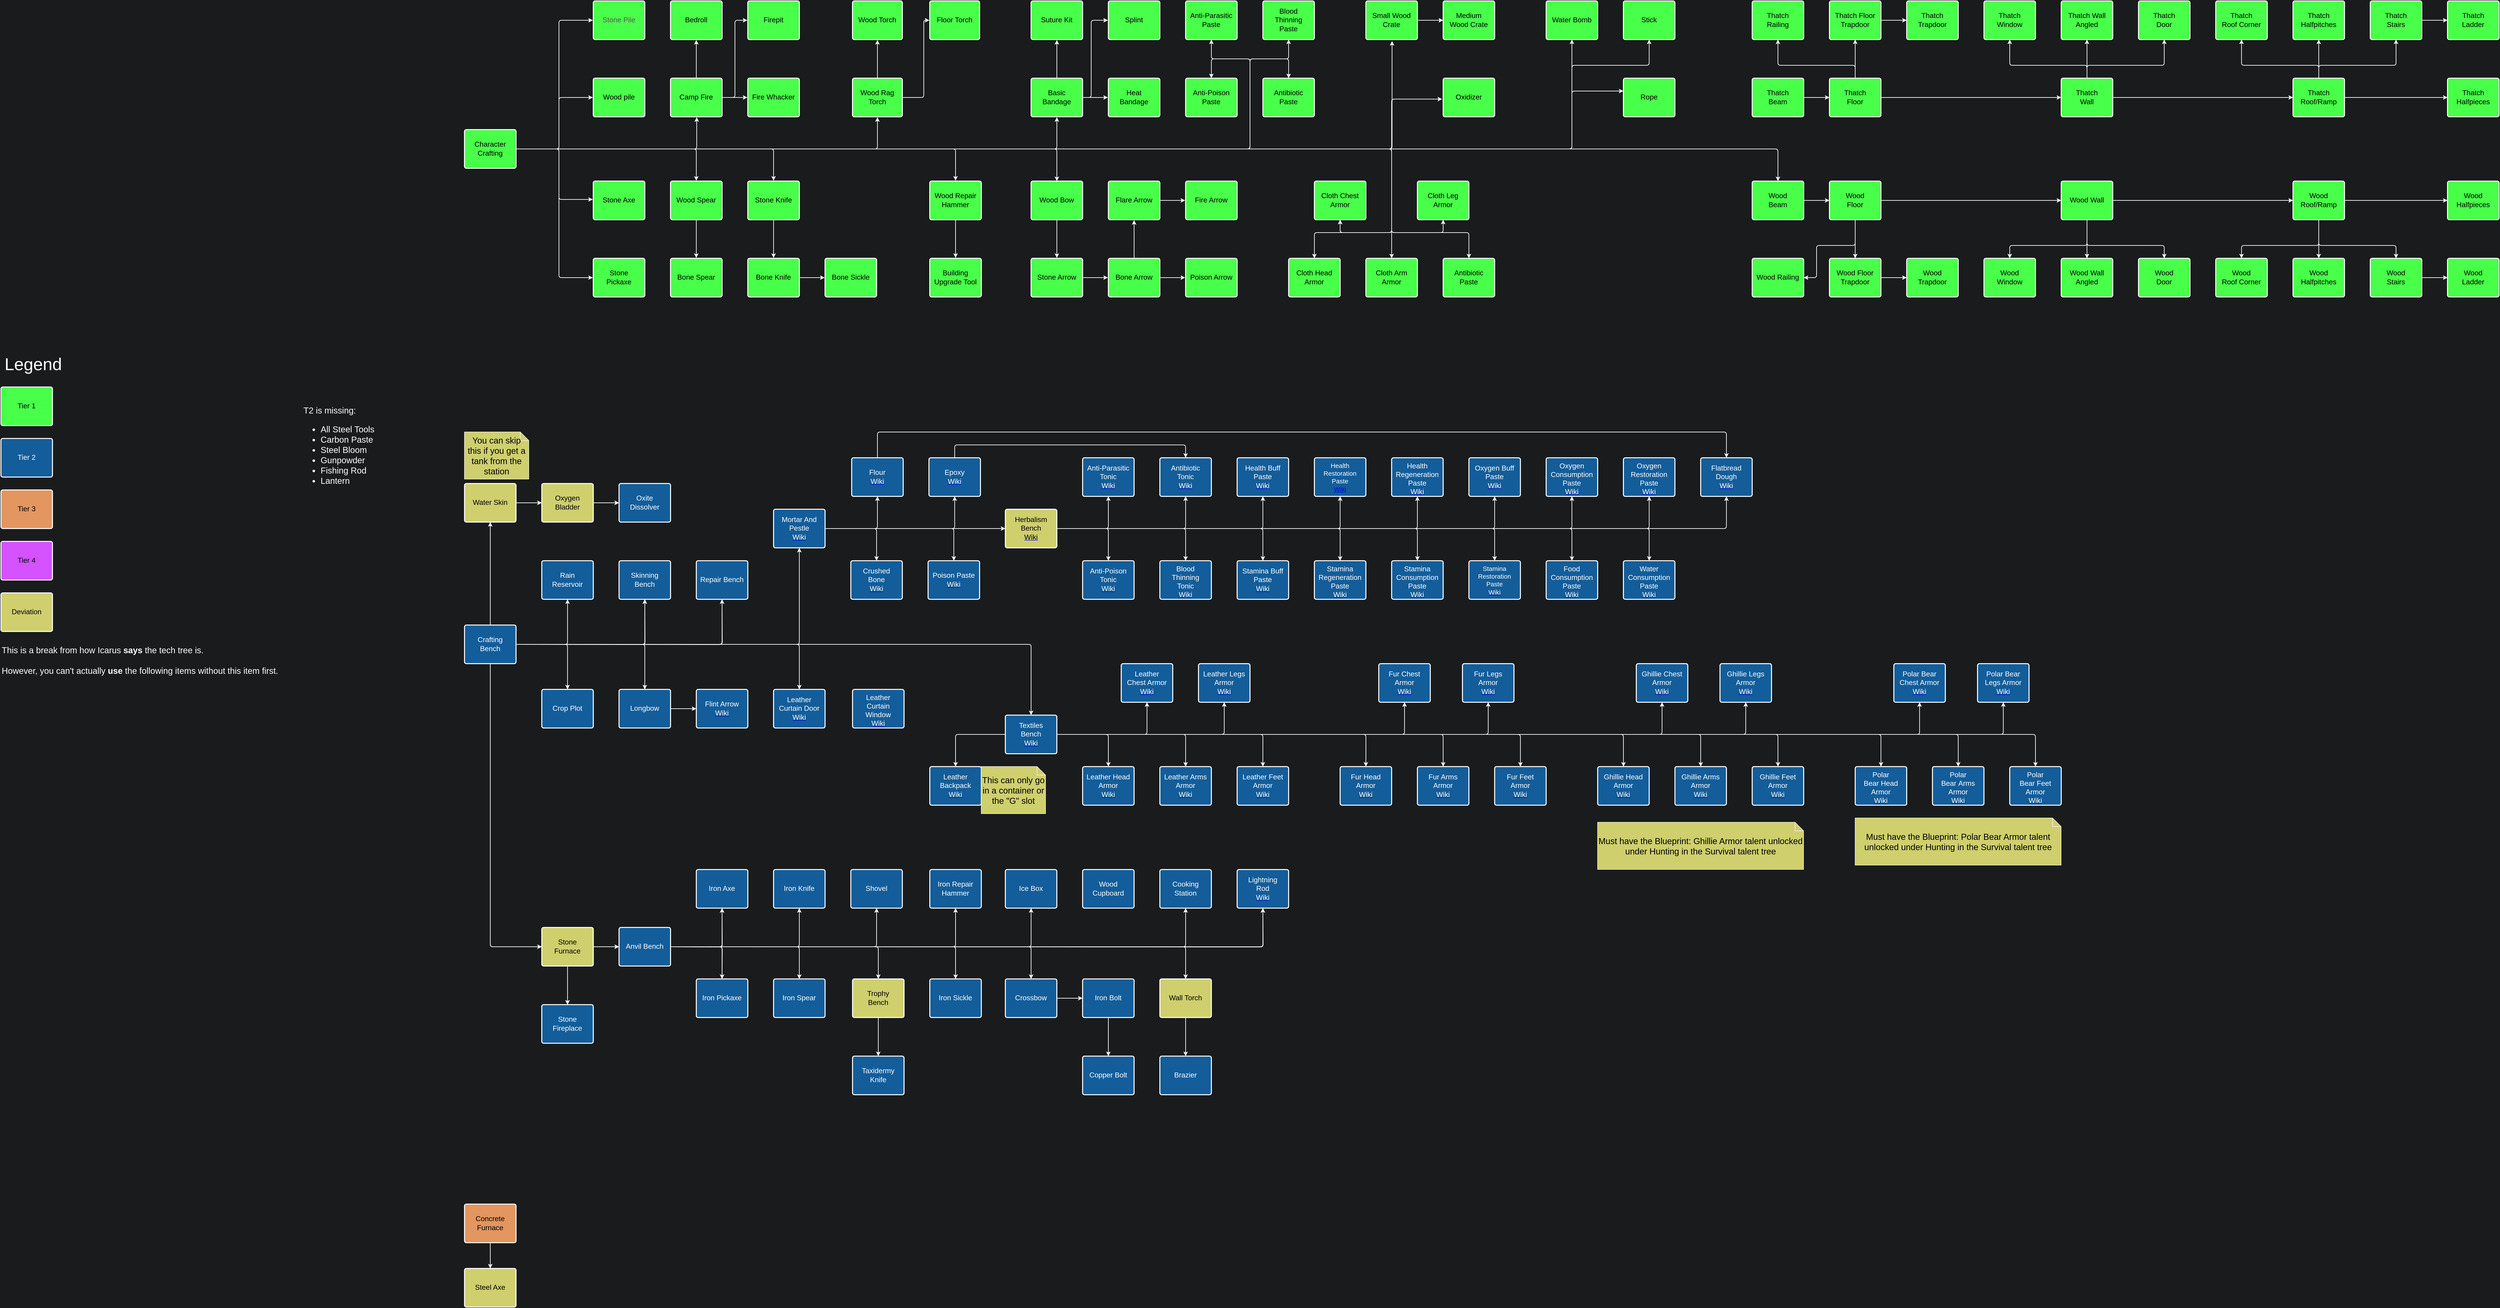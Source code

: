 <mxfile compressed="true" version="16.5.4" type="github"><diagram id="rRzekfHHQEF70Khm2-KE" name="Page-1"><mxGraphModel dx="3418" dy="2007" grid="1" gridSize="15" guides="1" tooltips="1" connect="1" arrows="1" fold="1" page="0" pageScale="1" pageWidth="850" pageHeight="1100" background="#191B1C" math="0" shadow="0"><root><mxCell id="0"/><mxCell id="1" parent="0"/><mxCell id="PEmLO8Mioou9qKizZvz7-9" style="edgeStyle=orthogonalEdgeStyle;shape=connector;rounded=1;orthogonalLoop=1;jettySize=auto;html=1;fontFamily=Helvetica;fontSize=20;startArrow=none;endArrow=classic;endFill=1;strokeWidth=1.5;strokeColor=#FFFFFF;fontColor=#000000;sketch=0;arcSize=12;" parent="1" source="Ll6SlmnCo9xCi9tkevdO-1" target="Ll6SlmnCo9xCi9tkevdO-44" edge="1"><mxGeometry relative="1" as="geometry"/></mxCell><mxCell id="PEmLO8Mioou9qKizZvz7-10" style="edgeStyle=orthogonalEdgeStyle;shape=connector;rounded=1;orthogonalLoop=1;jettySize=auto;html=1;entryX=0.5;entryY=1;entryDx=0;entryDy=0;fontFamily=Helvetica;fontSize=20;startArrow=none;endArrow=classic;endFill=1;strokeWidth=1.5;strokeColor=#FFFFFF;fontColor=#000000;sketch=0;arcSize=12;" parent="1" source="Ll6SlmnCo9xCi9tkevdO-1" target="Ll6SlmnCo9xCi9tkevdO-58" edge="1"><mxGeometry relative="1" as="geometry"><Array as="points"><mxPoint x="1830" y="405"/><mxPoint x="1830" y="195"/><mxPoint x="1740" y="195"/></Array></mxGeometry></mxCell><mxCell id="PEmLO8Mioou9qKizZvz7-11" style="edgeStyle=orthogonalEdgeStyle;shape=connector;rounded=1;orthogonalLoop=1;jettySize=auto;html=1;entryX=0.5;entryY=1;entryDx=0;entryDy=0;fontFamily=Helvetica;fontSize=20;startArrow=none;endArrow=classic;endFill=1;strokeWidth=1.5;strokeColor=#FFFFFF;fontColor=#000000;sketch=0;arcSize=12;" parent="1" source="Ll6SlmnCo9xCi9tkevdO-1" target="Ll6SlmnCo9xCi9tkevdO-59" edge="1"><mxGeometry relative="1" as="geometry"><Array as="points"><mxPoint x="1830" y="405"/><mxPoint x="1830" y="195"/><mxPoint x="1920" y="195"/></Array></mxGeometry></mxCell><mxCell id="PEmLO8Mioou9qKizZvz7-12" style="edgeStyle=orthogonalEdgeStyle;shape=connector;rounded=1;orthogonalLoop=1;jettySize=auto;html=1;fontFamily=Helvetica;fontSize=20;startArrow=none;endArrow=classic;endFill=1;strokeWidth=1.5;entryX=0.5;entryY=0;entryDx=0;entryDy=0;strokeColor=#FFFFFF;fontColor=#000000;sketch=0;arcSize=12;" parent="1" source="Ll6SlmnCo9xCi9tkevdO-1" target="Ll6SlmnCo9xCi9tkevdO-57" edge="1"><mxGeometry relative="1" as="geometry"><mxPoint x="1815" y="210" as="targetPoint"/><Array as="points"><mxPoint x="1830" y="405"/><mxPoint x="1830" y="195"/><mxPoint x="1740" y="195"/></Array></mxGeometry></mxCell><mxCell id="PEmLO8Mioou9qKizZvz7-13" style="edgeStyle=orthogonalEdgeStyle;shape=connector;rounded=1;orthogonalLoop=1;jettySize=auto;html=1;fontFamily=Helvetica;fontSize=20;startArrow=none;endArrow=classic;endFill=1;strokeWidth=1.5;entryX=0.5;entryY=0;entryDx=0;entryDy=0;strokeColor=#FFFFFF;fontColor=#000000;sketch=0;arcSize=12;" parent="1" source="Ll6SlmnCo9xCi9tkevdO-1" target="Ll6SlmnCo9xCi9tkevdO-60" edge="1"><mxGeometry relative="1" as="geometry"><mxPoint x="2055" y="270" as="targetPoint"/><Array as="points"><mxPoint x="1830" y="405"/><mxPoint x="1830" y="195"/><mxPoint x="1920" y="195"/></Array></mxGeometry></mxCell><mxCell id="PEmLO8Mioou9qKizZvz7-16" style="edgeStyle=orthogonalEdgeStyle;shape=connector;rounded=1;orthogonalLoop=1;jettySize=auto;html=1;entryX=0.508;entryY=1.039;entryDx=0;entryDy=0;entryPerimeter=0;fontFamily=Helvetica;fontSize=20;startArrow=none;endArrow=classic;endFill=1;strokeWidth=1.5;strokeColor=#FFFFFF;fontColor=#000000;sketch=0;arcSize=12;" parent="1" source="Ll6SlmnCo9xCi9tkevdO-1" target="PEmLO8Mioou9qKizZvz7-3" edge="1"><mxGeometry relative="1" as="geometry"/></mxCell><UserObject label="Character Crafting" lucidchartObjectId="u_BPGFiDnguB" id="Ll6SlmnCo9xCi9tkevdO-1"><mxCell style="html=1;overflow=block;blockSpacing=1;whiteSpace=wrap;fontSize=16.7;spacing=9;strokeOpacity=100;rounded=1;absoluteArcSize=1;arcSize=9;strokeWidth=2.3;fontColor=#ffffff;strokeColor=#FFFFFF;" parent="1" vertex="1"><mxGeometry y="360" width="120" height="90" as="geometry"/></mxCell></UserObject><UserObject label="" lucidchartObjectId="H_BPp4X-sTFV" id="Ll6SlmnCo9xCi9tkevdO-2"><mxCell style="html=1;jettySize=18;whiteSpace=wrap;fontSize=20;strokeWidth=1.5;rounded=1;arcSize=12;edgeStyle=orthogonalEdgeStyle;startArrow=none;endArrow=classic;endFill=1;exitX=1.009;exitY=0.5;exitPerimeter=0;entryX=-0.009;entryY=0.5;entryPerimeter=0;strokeColor=#FFFFFF;fontColor=#000000;sketch=0;" parent="1" source="Ll6SlmnCo9xCi9tkevdO-1" target="Ll6SlmnCo9xCi9tkevdO-3" edge="1"><mxGeometry width="100" height="100" relative="1" as="geometry"><Array as="points"><mxPoint x="220" y="405"/><mxPoint x="220" y="105"/></Array></mxGeometry></mxCell></UserObject><UserObject label="&lt;font color=&quot;#595959&quot;&gt;Stone Pile&lt;/font&gt;" lucidchartObjectId="I_BPqSDUbPAX" id="Ll6SlmnCo9xCi9tkevdO-3"><mxCell style="html=1;overflow=block;blockSpacing=1;whiteSpace=wrap;fontSize=16.7;spacing=9;strokeOpacity=100;rounded=1;absoluteArcSize=1;arcSize=9;strokeWidth=2.3;fontColor=#000;fillColor=#48ff49;strokeColor=#FFFFFF;" parent="1" vertex="1"><mxGeometry x="300" y="60" width="120" height="90" as="geometry"/></mxCell></UserObject><UserObject label="" lucidchartObjectId="N_BP8Tn_OD_2" id="Ll6SlmnCo9xCi9tkevdO-4"><mxCell style="html=1;jettySize=18;whiteSpace=wrap;fontSize=20;strokeWidth=1.5;rounded=1;arcSize=12;edgeStyle=orthogonalEdgeStyle;startArrow=none;endArrow=classic;endFill=1;exitX=1.009;exitY=0.5;exitPerimeter=0;entryX=-0.009;entryY=0.5;entryPerimeter=0;strokeColor=#FFFFFF;fontColor=#000000;sketch=0;" parent="1" source="Ll6SlmnCo9xCi9tkevdO-1" target="Ll6SlmnCo9xCi9tkevdO-5" edge="1"><mxGeometry width="100" height="100" relative="1" as="geometry"><Array as="points"><mxPoint x="220" y="405"/><mxPoint x="220" y="285"/></Array></mxGeometry></mxCell></UserObject><UserObject label="Wood pile" lucidchartObjectId="O_BPZkJiBm.c" id="Ll6SlmnCo9xCi9tkevdO-5"><mxCell style="html=1;overflow=block;blockSpacing=1;whiteSpace=wrap;fontSize=16.7;spacing=9;strokeOpacity=100;rounded=1;absoluteArcSize=1;arcSize=9;strokeWidth=2.3;fontColor=#ffffff;strokeColor=#FFFFFF;" parent="1" vertex="1"><mxGeometry x="300" y="240" width="120" height="90" as="geometry"/></mxCell></UserObject><UserObject label="" lucidchartObjectId="X_BPr38c6wYP" id="Ll6SlmnCo9xCi9tkevdO-6"><mxCell style="html=1;jettySize=18;whiteSpace=wrap;fontSize=20;strokeWidth=1.5;rounded=1;arcSize=12;edgeStyle=orthogonalEdgeStyle;startArrow=none;endArrow=classic;endFill=1;exitX=1.009;exitY=0.5;exitPerimeter=0;entryX=-0.009;entryY=0.475;entryPerimeter=0;strokeColor=#FFFFFF;fontColor=#000000;sketch=0;" parent="1" source="Ll6SlmnCo9xCi9tkevdO-1" target="Ll6SlmnCo9xCi9tkevdO-7" edge="1"><mxGeometry width="100" height="100" relative="1" as="geometry"><Array as="points"><mxPoint x="220" y="405"/><mxPoint x="220" y="523"/></Array></mxGeometry></mxCell></UserObject><UserObject label="Stone Axe" lucidchartObjectId="Y_BP5Q-G_znC" id="Ll6SlmnCo9xCi9tkevdO-7"><mxCell style="html=1;overflow=block;blockSpacing=1;whiteSpace=wrap;fontSize=16.7;spacing=9;strokeOpacity=100;rounded=1;absoluteArcSize=1;arcSize=9;strokeWidth=2.3;fontColor=#ffffff;strokeColor=#FFFFFF;" parent="1" vertex="1"><mxGeometry x="300" y="480" width="120" height="90" as="geometry"/></mxCell></UserObject><UserObject label="Stone Pickaxe" lucidchartObjectId="8_BPwkNQC5Gh" id="Ll6SlmnCo9xCi9tkevdO-8"><mxCell style="html=1;overflow=block;blockSpacing=1;whiteSpace=wrap;fontSize=16.7;spacing=9;strokeOpacity=100;rounded=1;absoluteArcSize=1;arcSize=9;strokeWidth=2.3;fontColor=#ffffff;strokeColor=#FFFFFF;" parent="1" vertex="1"><mxGeometry x="300" y="660" width="120" height="90" as="geometry"/></mxCell></UserObject><UserObject label="" lucidchartObjectId="..BPo7T~YsD4" id="Ll6SlmnCo9xCi9tkevdO-9"><mxCell style="html=1;jettySize=18;whiteSpace=wrap;fontSize=20;strokeWidth=1.5;rounded=1;arcSize=12;edgeStyle=orthogonalEdgeStyle;startArrow=none;endArrow=classic;endFill=1;exitX=1.009;exitY=0.5;exitPerimeter=0;entryX=-0.009;entryY=0.5;entryPerimeter=0;strokeColor=#FFFFFF;fontColor=#000000;sketch=0;" parent="1" source="Ll6SlmnCo9xCi9tkevdO-1" target="Ll6SlmnCo9xCi9tkevdO-8" edge="1"><mxGeometry width="100" height="100" relative="1" as="geometry"><Array as="points"><mxPoint x="220" y="405"/><mxPoint x="220" y="705"/></Array></mxGeometry></mxCell></UserObject><UserObject label="Camp Fire" lucidchartObjectId="m~BPZ36LLnPR" id="Ll6SlmnCo9xCi9tkevdO-10"><mxCell style="html=1;overflow=block;blockSpacing=1;whiteSpace=wrap;fontSize=16.7;spacing=9;strokeOpacity=100;rounded=1;absoluteArcSize=1;arcSize=9;strokeWidth=2.3;fontColor=#ffffff;strokeColor=#FFFFFF;" parent="1" vertex="1"><mxGeometry x="480" y="240" width="120" height="90" as="geometry"/></mxCell></UserObject><UserObject label="" lucidchartObjectId="O~BPa62-yU6X" id="Ll6SlmnCo9xCi9tkevdO-11"><mxCell style="html=1;jettySize=18;whiteSpace=wrap;fontSize=20;strokeWidth=1.5;rounded=1;arcSize=12;edgeStyle=orthogonalEdgeStyle;startArrow=none;endArrow=classic;endFill=1;exitX=1.009;exitY=0.5;exitPerimeter=0;entryX=0.508;entryY=1.013;entryPerimeter=0;strokeColor=#FFFFFF;fontColor=#000000;sketch=0;" parent="1" source="Ll6SlmnCo9xCi9tkevdO-1" target="Ll6SlmnCo9xCi9tkevdO-10" edge="1"><mxGeometry width="100" height="100" relative="1" as="geometry"><Array as="points"/></mxGeometry></mxCell></UserObject><UserObject label="" lucidchartObjectId="Y~BPYHWkq6s2" id="Ll6SlmnCo9xCi9tkevdO-12"><mxCell style="html=1;jettySize=18;whiteSpace=wrap;fontSize=20;strokeWidth=1.5;rounded=1;arcSize=12;edgeStyle=orthogonalEdgeStyle;startArrow=none;endArrow=classic;endFill=1;exitX=0.5;exitY=-0.012;exitPerimeter=0;entryX=0.5;entryY=1.013;entryPerimeter=0;strokeColor=#FFFFFF;fontColor=#000000;sketch=0;" parent="1" source="Ll6SlmnCo9xCi9tkevdO-10" target="Ll6SlmnCo9xCi9tkevdO-13" edge="1"><mxGeometry width="100" height="100" relative="1" as="geometry"><Array as="points"/></mxGeometry></mxCell></UserObject><UserObject label="Bedroll" lucidchartObjectId="Z~BPt7MjPGn2" id="Ll6SlmnCo9xCi9tkevdO-13"><mxCell style="html=1;overflow=block;blockSpacing=1;whiteSpace=wrap;fontSize=16.7;spacing=9;strokeOpacity=100;rounded=1;absoluteArcSize=1;arcSize=9;strokeWidth=2.3;fontColor=#ffffff;strokeColor=#FFFFFF;" parent="1" vertex="1"><mxGeometry x="480" y="60" width="120" height="90" as="geometry"/></mxCell></UserObject><UserObject label="" lucidchartObjectId="gbCP4P~I9XrF" id="Ll6SlmnCo9xCi9tkevdO-14"><mxCell style="html=1;jettySize=18;whiteSpace=wrap;fontSize=20;strokeWidth=1.5;rounded=1;arcSize=12;edgeStyle=orthogonalEdgeStyle;startArrow=none;endArrow=classic;endFill=1;exitX=1.009;exitY=0.5;exitPerimeter=0;entryX=-0.009;entryY=0.5;entryPerimeter=0;strokeColor=#FFFFFF;fontColor=#000000;sketch=0;" parent="1" source="Ll6SlmnCo9xCi9tkevdO-10" target="Ll6SlmnCo9xCi9tkevdO-15" edge="1"><mxGeometry width="100" height="100" relative="1" as="geometry"><Array as="points"><mxPoint x="630" y="285"/><mxPoint x="630" y="105"/></Array></mxGeometry></mxCell></UserObject><UserObject label="Firepit" lucidchartObjectId="hbCPNWkPi1j1" id="Ll6SlmnCo9xCi9tkevdO-15"><mxCell style="html=1;overflow=block;blockSpacing=1;whiteSpace=wrap;fontSize=16.7;spacing=9;strokeOpacity=100;rounded=1;absoluteArcSize=1;arcSize=9;strokeWidth=2.3;fontColor=#ffffff;strokeColor=#FFFFFF;" parent="1" vertex="1"><mxGeometry x="660" y="60" width="120" height="90" as="geometry"/></mxCell></UserObject><UserObject label="" lucidchartObjectId="zbCPveMLPmp4" id="Ll6SlmnCo9xCi9tkevdO-16"><mxCell style="html=1;jettySize=18;whiteSpace=wrap;fontSize=20;strokeWidth=1.5;rounded=1;arcSize=12;edgeStyle=orthogonalEdgeStyle;startArrow=none;endArrow=classic;endFill=1;exitX=1.009;exitY=0.5;exitPerimeter=0;entryX=-0.009;entryY=0.5;entryPerimeter=0;strokeColor=#FFFFFF;fontColor=#000000;sketch=0;" parent="1" source="Ll6SlmnCo9xCi9tkevdO-10" target="Ll6SlmnCo9xCi9tkevdO-17" edge="1"><mxGeometry width="100" height="100" relative="1" as="geometry"><Array as="points"/></mxGeometry></mxCell></UserObject><UserObject label="Fire Whacker" lucidchartObjectId="AbCPx_nHZjYF" id="Ll6SlmnCo9xCi9tkevdO-17"><mxCell style="html=1;overflow=block;blockSpacing=1;whiteSpace=wrap;fontSize=16.7;spacing=9;strokeOpacity=100;rounded=1;absoluteArcSize=1;arcSize=9;strokeWidth=2.3;fontColor=#ffffff;strokeColor=#FFFFFF;" parent="1" vertex="1"><mxGeometry x="660" y="240" width="120" height="90" as="geometry"/></mxCell></UserObject><UserObject label="Wood Spear" lucidchartObjectId="0bCPyFjNDxt0" id="Ll6SlmnCo9xCi9tkevdO-18"><mxCell style="html=1;overflow=block;blockSpacing=1;whiteSpace=wrap;fontSize=16.7;spacing=9;strokeOpacity=100;rounded=1;absoluteArcSize=1;arcSize=9;strokeWidth=2.3;fontColor=#ffffff;strokeColor=#FFFFFF;" parent="1" vertex="1"><mxGeometry x="480" y="480" width="120" height="90" as="geometry"/></mxCell></UserObject><UserObject label="" lucidchartObjectId="9bCP.TVr~Gpa" id="Ll6SlmnCo9xCi9tkevdO-19"><mxCell style="html=1;jettySize=18;whiteSpace=wrap;fontSize=20;strokeWidth=1.5;rounded=1;arcSize=12;edgeStyle=orthogonalEdgeStyle;startArrow=none;endArrow=classic;endFill=1;exitX=0.5;exitY=1.013;exitPerimeter=0;entryX=0.5;entryY=-0.012;entryPerimeter=0;strokeColor=#FFFFFF;fontColor=#000000;sketch=0;" parent="1" source="Ll6SlmnCo9xCi9tkevdO-18" target="Ll6SlmnCo9xCi9tkevdO-20" edge="1"><mxGeometry width="100" height="100" relative="1" as="geometry"><Array as="points"/></mxGeometry></mxCell></UserObject><UserObject label="Bone Spear" lucidchartObjectId="9bCPvY.9jizp" id="Ll6SlmnCo9xCi9tkevdO-20"><mxCell style="html=1;overflow=block;blockSpacing=1;whiteSpace=wrap;fontSize=16.7;spacing=9;strokeOpacity=100;rounded=1;absoluteArcSize=1;arcSize=9;strokeWidth=2.3;fontColor=#ffffff;strokeColor=#FFFFFF;" parent="1" vertex="1"><mxGeometry x="480" y="660" width="120" height="90" as="geometry"/></mxCell></UserObject><UserObject label="" lucidchartObjectId="kiCP-3K6-2XL" id="Ll6SlmnCo9xCi9tkevdO-21"><mxCell style="html=1;jettySize=18;whiteSpace=wrap;fontSize=20;strokeWidth=1.5;rounded=1;arcSize=12;edgeStyle=orthogonalEdgeStyle;startArrow=none;endArrow=classic;endFill=1;exitX=1.009;exitY=0.5;exitPerimeter=0;entryX=0.5;entryY=-0.012;entryPerimeter=0;strokeColor=#FFFFFF;fontColor=#000000;sketch=0;" parent="1" source="Ll6SlmnCo9xCi9tkevdO-1" target="Ll6SlmnCo9xCi9tkevdO-18" edge="1"><mxGeometry width="100" height="100" relative="1" as="geometry"><Array as="points"/></mxGeometry></mxCell></UserObject><UserObject label="Stone Knife" lucidchartObjectId="DiCPni2tE8rD" id="Ll6SlmnCo9xCi9tkevdO-22"><mxCell style="html=1;overflow=block;blockSpacing=1;whiteSpace=wrap;fontSize=16.7;spacing=9;strokeOpacity=100;rounded=1;absoluteArcSize=1;arcSize=9;strokeWidth=2.3;fontColor=#ffffff;strokeColor=#FFFFFF;" parent="1" vertex="1"><mxGeometry x="660" y="480" width="120" height="90" as="geometry"/></mxCell></UserObject><UserObject label="" lucidchartObjectId="TiCPVjLU_8wO" id="Ll6SlmnCo9xCi9tkevdO-23"><mxCell style="html=1;jettySize=18;whiteSpace=wrap;fontSize=20;strokeWidth=1.5;rounded=1;arcSize=12;edgeStyle=orthogonalEdgeStyle;startArrow=none;endArrow=classic;endFill=1;exitX=0.5;exitY=1.013;exitPerimeter=0;entryX=0.5;entryY=-0.012;entryPerimeter=0;strokeColor=#FFFFFF;fontColor=#000000;sketch=0;" parent="1" source="Ll6SlmnCo9xCi9tkevdO-22" target="Ll6SlmnCo9xCi9tkevdO-24" edge="1"><mxGeometry width="100" height="100" relative="1" as="geometry"><Array as="points"/></mxGeometry></mxCell></UserObject><UserObject label="Bone Knife" lucidchartObjectId="UiCPd2ayhX7t" id="Ll6SlmnCo9xCi9tkevdO-24"><mxCell style="html=1;overflow=block;blockSpacing=1;whiteSpace=wrap;fontSize=16.7;spacing=9;strokeOpacity=100;rounded=1;absoluteArcSize=1;arcSize=9;strokeWidth=2.3;fontColor=#ffffff;strokeColor=#FFFFFF;" parent="1" vertex="1"><mxGeometry x="660" y="660" width="120" height="90" as="geometry"/></mxCell></UserObject><UserObject label="" lucidchartObjectId=".iCPRyIr9Cb5" id="Ll6SlmnCo9xCi9tkevdO-25"><mxCell style="html=1;jettySize=18;whiteSpace=wrap;fontSize=20;strokeWidth=1.5;rounded=1;arcSize=12;edgeStyle=orthogonalEdgeStyle;startArrow=none;endArrow=classic;endFill=1;exitX=1.009;exitY=0.5;exitPerimeter=0;entryX=0.5;entryY=-0.013;entryPerimeter=0;strokeColor=#FFFFFF;fontColor=#000000;sketch=0;" parent="1" source="Ll6SlmnCo9xCi9tkevdO-1" target="Ll6SlmnCo9xCi9tkevdO-22" edge="1"><mxGeometry width="100" height="100" relative="1" as="geometry"><Array as="points"/></mxGeometry></mxCell></UserObject><UserObject label="" lucidchartObjectId="ljCP1IuRaDb0" id="Ll6SlmnCo9xCi9tkevdO-26"><mxCell style="html=1;jettySize=18;whiteSpace=wrap;fontSize=20;strokeWidth=1.5;rounded=1;arcSize=12;edgeStyle=orthogonalEdgeStyle;startArrow=none;endArrow=classic;endFill=1;exitX=1.009;exitY=0.5;exitPerimeter=0;entryX=-0.009;entryY=0.5;entryPerimeter=0;strokeColor=#FFFFFF;fontColor=#000000;sketch=0;" parent="1" source="Ll6SlmnCo9xCi9tkevdO-24" target="Ll6SlmnCo9xCi9tkevdO-27" edge="1"><mxGeometry width="100" height="100" relative="1" as="geometry"><Array as="points"/></mxGeometry></mxCell></UserObject><UserObject label="Bone Sickle" lucidchartObjectId="mjCPNi4_uxHu" id="Ll6SlmnCo9xCi9tkevdO-27"><mxCell style="html=1;overflow=block;blockSpacing=1;whiteSpace=wrap;fontSize=16.7;spacing=9;strokeOpacity=100;rounded=1;absoluteArcSize=1;arcSize=9;strokeWidth=2.3;fontColor=#ffffff;strokeColor=#FFFFFF;" parent="1" vertex="1"><mxGeometry x="840" y="660" width="120" height="90" as="geometry"/></mxCell></UserObject><UserObject label="Wood Torch" lucidchartObjectId="NjCPfoWaLX8s" id="Ll6SlmnCo9xCi9tkevdO-28"><mxCell style="html=1;overflow=block;blockSpacing=1;whiteSpace=wrap;fontSize=16.7;spacing=9;strokeOpacity=100;rounded=1;absoluteArcSize=1;arcSize=9;strokeWidth=2.3;fontColor=#ffffff;strokeColor=#FFFFFF;" parent="1" vertex="1"><mxGeometry x="904" y="60" width="116" height="90" as="geometry"/></mxCell></UserObject><UserObject label="Wood Rag Torch" lucidchartObjectId="XjCPkU5Gd-JE" id="Ll6SlmnCo9xCi9tkevdO-29"><mxCell style="html=1;overflow=block;blockSpacing=1;whiteSpace=wrap;fontSize=16.7;spacing=9;strokeOpacity=100;rounded=1;absoluteArcSize=1;arcSize=9;strokeWidth=2.3;fontColor=#ffffff;strokeColor=#FFFFFF;" parent="1" vertex="1"><mxGeometry x="904" y="240" width="116" height="90" as="geometry"/></mxCell></UserObject><UserObject label="" lucidchartObjectId="-jCPkoOa--Ug" id="Ll6SlmnCo9xCi9tkevdO-30"><mxCell style="html=1;jettySize=18;whiteSpace=wrap;fontSize=20;strokeWidth=1.5;rounded=1;arcSize=12;edgeStyle=orthogonalEdgeStyle;startArrow=none;endArrow=classic;endFill=1;exitX=1.009;exitY=0.5;exitPerimeter=0;entryX=0.5;entryY=1.013;entryPerimeter=0;strokeColor=#FFFFFF;fontColor=#000000;sketch=0;" parent="1" source="Ll6SlmnCo9xCi9tkevdO-1" target="Ll6SlmnCo9xCi9tkevdO-29" edge="1"><mxGeometry width="100" height="100" relative="1" as="geometry"><Array as="points"/></mxGeometry></mxCell></UserObject><UserObject label="" lucidchartObjectId="~jCPqyXbzsTr" id="Ll6SlmnCo9xCi9tkevdO-31"><mxCell style="html=1;jettySize=18;whiteSpace=wrap;fontSize=20;strokeWidth=1.5;rounded=1;arcSize=12;edgeStyle=orthogonalEdgeStyle;startArrow=none;endArrow=classic;endFill=1;exitX=0.5;exitY=-0.013;exitPerimeter=0;entryX=0.5;entryY=1.013;entryPerimeter=0;strokeColor=#FFFFFF;fontColor=#000000;sketch=0;" parent="1" source="Ll6SlmnCo9xCi9tkevdO-29" target="Ll6SlmnCo9xCi9tkevdO-28" edge="1"><mxGeometry width="100" height="100" relative="1" as="geometry"><Array as="points"/></mxGeometry></mxCell></UserObject><UserObject label="Building Upgrade Tool" lucidchartObjectId="FkCPaop_36B8" id="Ll6SlmnCo9xCi9tkevdO-32"><mxCell style="html=1;overflow=block;blockSpacing=1;whiteSpace=wrap;fontSize=16.7;spacing=9;strokeOpacity=100;rounded=1;absoluteArcSize=1;arcSize=9;strokeWidth=2.3;fontColor=#ffffff;strokeColor=#FFFFFF;" parent="1" vertex="1"><mxGeometry x="1084" y="660" width="120" height="90" as="geometry"/></mxCell></UserObject><UserObject label="Wood Repair Hammer" lucidchartObjectId="SkCPNsp~cqIT" id="Ll6SlmnCo9xCi9tkevdO-33"><mxCell style="html=1;overflow=block;blockSpacing=1;whiteSpace=wrap;fontSize=16.7;spacing=9;strokeOpacity=100;rounded=1;absoluteArcSize=1;arcSize=9;strokeWidth=2.3;fontColor=#ffffff;strokeColor=#FFFFFF;" parent="1" vertex="1"><mxGeometry x="1084" y="480" width="120" height="90" as="geometry"/></mxCell></UserObject><UserObject label="" lucidchartObjectId="ZkCPeKj-GK6g" id="Ll6SlmnCo9xCi9tkevdO-34"><mxCell style="html=1;jettySize=18;whiteSpace=wrap;fontSize=20;strokeWidth=1.5;rounded=1;arcSize=12;edgeStyle=orthogonalEdgeStyle;startArrow=none;endArrow=classic;endFill=1;exitX=0.5;exitY=1.013;exitPerimeter=0;entryX=0.5;entryY=-0.013;entryPerimeter=0;strokeColor=#FFFFFF;fontColor=#000000;sketch=0;" parent="1" source="Ll6SlmnCo9xCi9tkevdO-33" target="Ll6SlmnCo9xCi9tkevdO-32" edge="1"><mxGeometry width="100" height="100" relative="1" as="geometry"><Array as="points"/></mxGeometry></mxCell></UserObject><UserObject label="" lucidchartObjectId="4kCPnIZIU0An" id="Ll6SlmnCo9xCi9tkevdO-35"><mxCell style="html=1;jettySize=18;whiteSpace=wrap;fontSize=20;strokeWidth=1.5;rounded=1;arcSize=12;edgeStyle=orthogonalEdgeStyle;startArrow=none;endArrow=classic;endFill=1;exitX=1.009;exitY=0.5;exitPerimeter=0;entryX=0.5;entryY=-0.013;entryPerimeter=0;strokeColor=#FFFFFF;fontColor=#000000;sketch=0;" parent="1" source="Ll6SlmnCo9xCi9tkevdO-1" target="Ll6SlmnCo9xCi9tkevdO-33" edge="1"><mxGeometry width="100" height="100" relative="1" as="geometry"><Array as="points"/></mxGeometry></mxCell></UserObject><UserObject label="Basic Bandage" lucidchartObjectId="_kCP5BGV8mZ8" id="Ll6SlmnCo9xCi9tkevdO-36"><mxCell style="html=1;overflow=block;blockSpacing=1;whiteSpace=wrap;fontSize=16.7;spacing=9;strokeOpacity=100;rounded=1;absoluteArcSize=1;arcSize=9;strokeWidth=2.3;fontColor=#000;fillColor=#48ff49;strokeColor=#FFFFFF;" parent="1" vertex="1"><mxGeometry x="1320" y="240" width="120" height="90" as="geometry"/></mxCell></UserObject><UserObject label="" lucidchartObjectId="BlCPuP3NP.qO" id="Ll6SlmnCo9xCi9tkevdO-37"><mxCell style="html=1;jettySize=18;whiteSpace=wrap;fontSize=20;strokeWidth=1.5;rounded=1;arcSize=12;edgeStyle=orthogonalEdgeStyle;startArrow=none;endArrow=classic;endFill=1;exitX=0.5;exitY=-0.013;exitPerimeter=0;entryX=0.5;entryY=1.013;entryPerimeter=0;strokeColor=#FFFFFF;fontColor=#000000;sketch=0;" parent="1" source="Ll6SlmnCo9xCi9tkevdO-36" target="Ll6SlmnCo9xCi9tkevdO-38" edge="1"><mxGeometry width="100" height="100" relative="1" as="geometry"><Array as="points"/></mxGeometry></mxCell></UserObject><UserObject label="Suture Kit" lucidchartObjectId="ClCPImLDUexu" id="Ll6SlmnCo9xCi9tkevdO-38"><mxCell style="html=1;overflow=block;blockSpacing=1;whiteSpace=wrap;fontSize=16.7;spacing=9;strokeOpacity=100;rounded=1;absoluteArcSize=1;arcSize=9;strokeWidth=2.3;fontColor=#000;fillColor=#48ff49;strokeColor=#FFFFFF;" parent="1" vertex="1"><mxGeometry x="1320" y="60" width="120" height="90" as="geometry"/></mxCell></UserObject><UserObject label="" lucidchartObjectId="rmCPF1wiyj0F" id="Ll6SlmnCo9xCi9tkevdO-39"><mxCell style="html=1;jettySize=18;whiteSpace=wrap;fontSize=20;strokeWidth=1.5;rounded=1;arcSize=12;edgeStyle=orthogonalEdgeStyle;startArrow=none;endArrow=classic;endFill=1;exitX=1.009;exitY=0.5;exitPerimeter=0;entryX=0.5;entryY=1.013;entryPerimeter=0;strokeColor=#FFFFFF;fontColor=#000000;sketch=0;" parent="1" source="Ll6SlmnCo9xCi9tkevdO-1" target="Ll6SlmnCo9xCi9tkevdO-36" edge="1"><mxGeometry width="100" height="100" relative="1" as="geometry"><Array as="points"/></mxGeometry></mxCell></UserObject><UserObject label="" lucidchartObjectId="hnCP7O0cIXPL" id="Ll6SlmnCo9xCi9tkevdO-40"><mxCell style="html=1;jettySize=18;whiteSpace=wrap;fontSize=20;strokeWidth=1.5;rounded=1;arcSize=12;edgeStyle=orthogonalEdgeStyle;startArrow=none;endArrow=classic;endFill=1;exitX=1.009;exitY=0.5;exitPerimeter=0;entryX=-0.009;entryY=0.5;entryPerimeter=0;strokeColor=#FFFFFF;fontColor=#000000;sketch=0;" parent="1" source="Ll6SlmnCo9xCi9tkevdO-36" target="Ll6SlmnCo9xCi9tkevdO-41" edge="1"><mxGeometry width="100" height="100" relative="1" as="geometry"><Array as="points"/></mxGeometry></mxCell></UserObject><UserObject label="Heat Bandage" lucidchartObjectId="inCPRJHLFMFV" id="Ll6SlmnCo9xCi9tkevdO-41"><mxCell style="html=1;overflow=block;blockSpacing=1;whiteSpace=wrap;fontSize=16.7;spacing=9;strokeOpacity=100;rounded=1;absoluteArcSize=1;arcSize=9;strokeWidth=2.3;fontColor=#000;fillColor=#48ff49;strokeColor=#FFFFFF;" parent="1" vertex="1"><mxGeometry x="1500" y="240" width="120" height="90" as="geometry"/></mxCell></UserObject><UserObject label="Splint" lucidchartObjectId="xnCPvxHndka4" id="Ll6SlmnCo9xCi9tkevdO-42"><mxCell style="html=1;overflow=block;blockSpacing=1;whiteSpace=wrap;fontSize=16.7;spacing=9;strokeOpacity=100;rounded=1;absoluteArcSize=1;arcSize=9;strokeWidth=2.3;fontColor=#000;fillColor=#48ff49;strokeColor=#FFFFFF;" parent="1" vertex="1"><mxGeometry x="1500" y="60" width="120" height="90" as="geometry"/></mxCell></UserObject><UserObject label="" lucidchartObjectId="NnCP2bfcHP.Y" id="Ll6SlmnCo9xCi9tkevdO-43"><mxCell style="html=1;jettySize=18;whiteSpace=wrap;fontSize=20;strokeWidth=1.5;rounded=1;arcSize=12;edgeStyle=orthogonalEdgeStyle;startArrow=none;endArrow=classic;endFill=1;exitX=1.009;exitY=0.5;exitPerimeter=0;entryX=-0.009;entryY=0.5;entryPerimeter=0;strokeColor=#FFFFFF;fontColor=#000000;sketch=0;" parent="1" source="Ll6SlmnCo9xCi9tkevdO-36" target="Ll6SlmnCo9xCi9tkevdO-42" edge="1"><mxGeometry width="100" height="100" relative="1" as="geometry"><Array as="points"><mxPoint x="1460" y="285"/><mxPoint x="1460" y="105"/></Array></mxGeometry></mxCell></UserObject><UserObject label="Wood Bow" lucidchartObjectId="soCP9eVfctdo" id="Ll6SlmnCo9xCi9tkevdO-44"><mxCell style="html=1;overflow=block;blockSpacing=1;whiteSpace=wrap;fontSize=16.7;spacing=9;strokeOpacity=100;rounded=1;absoluteArcSize=1;arcSize=9;strokeWidth=2.3;fontColor=#ffffff;strokeColor=#FFFFFF;" parent="1" vertex="1"><mxGeometry x="1320" y="480" width="120" height="90" as="geometry"/></mxCell></UserObject><UserObject label="Floor Torch" lucidchartObjectId="0oCPBDUv6IJo" id="Ll6SlmnCo9xCi9tkevdO-45"><mxCell style="html=1;overflow=block;blockSpacing=1;whiteSpace=wrap;fontSize=16.7;spacing=9;strokeOpacity=100;rounded=1;absoluteArcSize=1;arcSize=9;strokeWidth=2.3;fontColor=#ffffff;strokeColor=#FFFFFF;" parent="1" vertex="1"><mxGeometry x="1084" y="60" width="116" height="90" as="geometry"/></mxCell></UserObject><UserObject label="" lucidchartObjectId="9oCPAgSTg2dO" id="Ll6SlmnCo9xCi9tkevdO-46"><mxCell style="html=1;jettySize=18;whiteSpace=wrap;fontSize=20;strokeWidth=1.5;rounded=1;arcSize=12;edgeStyle=orthogonalEdgeStyle;startArrow=none;endArrow=classic;endFill=1;exitX=1.009;exitY=0.5;exitPerimeter=0;entryX=-0.009;entryY=0.5;entryPerimeter=0;strokeColor=#FFFFFF;fontColor=#000000;sketch=0;" parent="1" source="Ll6SlmnCo9xCi9tkevdO-29" target="Ll6SlmnCo9xCi9tkevdO-45" edge="1"><mxGeometry width="100" height="100" relative="1" as="geometry"><Array as="points"><mxPoint x="1070" y="285"/><mxPoint x="1070" y="105"/></Array></mxGeometry></mxCell></UserObject><UserObject label="" lucidchartObjectId="CpCPfpf-9aIL" id="Ll6SlmnCo9xCi9tkevdO-47"><mxCell style="html=1;jettySize=18;whiteSpace=wrap;fontSize=20;strokeWidth=1.5;rounded=1;arcSize=12;edgeStyle=orthogonalEdgeStyle;startArrow=none;endArrow=classic;endFill=1;exitX=0.5;exitY=1.013;exitPerimeter=0;entryX=0.5;entryY=-0.012;entryPerimeter=0;strokeColor=#FFFFFF;fontColor=#000000;sketch=0;" parent="1" source="Ll6SlmnCo9xCi9tkevdO-44" target="Ll6SlmnCo9xCi9tkevdO-48" edge="1"><mxGeometry width="100" height="100" relative="1" as="geometry"><Array as="points"/></mxGeometry></mxCell></UserObject><UserObject label="Stone Arrow" lucidchartObjectId="DpCP2Eaae.8H" id="Ll6SlmnCo9xCi9tkevdO-48"><mxCell style="html=1;overflow=block;blockSpacing=1;whiteSpace=wrap;fontSize=16.7;spacing=9;strokeOpacity=100;rounded=1;absoluteArcSize=1;arcSize=9;strokeWidth=2.3;fontColor=#ffffff;strokeColor=#FFFFFF;" parent="1" vertex="1"><mxGeometry x="1320" y="660" width="120" height="90" as="geometry"/></mxCell></UserObject><UserObject label="" lucidchartObjectId="6pCPRLMFEYzP" id="Ll6SlmnCo9xCi9tkevdO-49"><mxCell style="html=1;jettySize=18;whiteSpace=wrap;fontSize=20;strokeWidth=1.5;rounded=1;arcSize=12;edgeStyle=orthogonalEdgeStyle;startArrow=none;endArrow=classic;endFill=1;exitX=1.009;exitY=0.5;exitPerimeter=0;entryX=-0.009;entryY=0.5;entryPerimeter=0;strokeColor=#FFFFFF;fontColor=#000000;sketch=0;" parent="1" source="Ll6SlmnCo9xCi9tkevdO-48" target="Ll6SlmnCo9xCi9tkevdO-50" edge="1"><mxGeometry width="100" height="100" relative="1" as="geometry"><Array as="points"/></mxGeometry></mxCell></UserObject><UserObject label="Bone Arrow" lucidchartObjectId="7pCPZ1x_f7pm" id="Ll6SlmnCo9xCi9tkevdO-50"><mxCell style="html=1;overflow=block;blockSpacing=1;whiteSpace=wrap;fontSize=16.7;spacing=9;strokeOpacity=100;rounded=1;absoluteArcSize=1;arcSize=9;strokeWidth=2.3;fontColor=#000;fillColor=#48ff49;strokeColor=#FFFFFF;" parent="1" vertex="1"><mxGeometry x="1500" y="660" width="120" height="90" as="geometry"/></mxCell></UserObject><UserObject label="" lucidchartObjectId="aqCPHMb0PwwD" id="Ll6SlmnCo9xCi9tkevdO-51"><mxCell style="html=1;jettySize=18;whiteSpace=wrap;fontSize=20;strokeWidth=1.5;rounded=1;arcSize=12;edgeStyle=orthogonalEdgeStyle;startArrow=none;endArrow=classic;endFill=1;exitX=0.5;exitY=-0.013;exitPerimeter=0;entryX=0.5;entryY=1.013;entryPerimeter=0;strokeColor=#FFFFFF;fontColor=#000000;sketch=0;" parent="1" source="Ll6SlmnCo9xCi9tkevdO-50" target="Ll6SlmnCo9xCi9tkevdO-52" edge="1"><mxGeometry width="100" height="100" relative="1" as="geometry"><Array as="points"/></mxGeometry></mxCell></UserObject><UserObject label="Flare Arrow" lucidchartObjectId="dqCP8PIB~_1w" id="Ll6SlmnCo9xCi9tkevdO-52"><mxCell style="html=1;overflow=block;blockSpacing=1;whiteSpace=wrap;fontSize=16.7;spacing=9;strokeOpacity=100;rounded=1;absoluteArcSize=1;arcSize=9;strokeWidth=2.3;fontColor=#000;fillColor=#48ff49;strokeColor=#FFFFFF;" parent="1" vertex="1"><mxGeometry x="1500" y="480" width="120" height="90" as="geometry"/></mxCell></UserObject><UserObject label="" lucidchartObjectId="oqCPp.f_A3Km" id="Ll6SlmnCo9xCi9tkevdO-53"><mxCell style="html=1;jettySize=18;whiteSpace=wrap;fontSize=20;strokeWidth=1.5;rounded=1;arcSize=12;edgeStyle=orthogonalEdgeStyle;startArrow=none;endArrow=classic;endFill=1;exitX=1.009;exitY=0.5;exitPerimeter=0;entryX=-0.009;entryY=0.5;entryPerimeter=0;strokeColor=#FFFFFF;fontColor=#000000;sketch=0;" parent="1" source="Ll6SlmnCo9xCi9tkevdO-52" target="Ll6SlmnCo9xCi9tkevdO-54" edge="1"><mxGeometry width="100" height="100" relative="1" as="geometry"><Array as="points"/></mxGeometry></mxCell></UserObject><UserObject label="Fire Arrow" lucidchartObjectId="qqCPw2HN394B" id="Ll6SlmnCo9xCi9tkevdO-54"><mxCell style="html=1;overflow=block;blockSpacing=1;whiteSpace=wrap;fontSize=16.7;spacing=9;strokeOpacity=100;rounded=1;absoluteArcSize=1;arcSize=9;strokeWidth=2.3;fontColor=#000;fillColor=#48ff49;strokeColor=#FFFFFF;" parent="1" vertex="1"><mxGeometry x="1680" y="480" width="120" height="90" as="geometry"/></mxCell></UserObject><UserObject label="" lucidchartObjectId="wqCPvKt36-xp" id="Ll6SlmnCo9xCi9tkevdO-55"><mxCell style="html=1;jettySize=18;whiteSpace=wrap;fontSize=20;strokeWidth=1.5;rounded=1;arcSize=12;edgeStyle=orthogonalEdgeStyle;startArrow=none;endArrow=classic;endFill=1;exitX=1.009;exitY=0.5;exitPerimeter=0;entryX=-0.009;entryY=0.5;entryPerimeter=0;strokeColor=#FFFFFF;fontColor=#000000;sketch=0;" parent="1" source="Ll6SlmnCo9xCi9tkevdO-50" target="Ll6SlmnCo9xCi9tkevdO-56" edge="1"><mxGeometry width="100" height="100" relative="1" as="geometry"><Array as="points"/></mxGeometry></mxCell></UserObject><UserObject label="Poison Arrow" lucidchartObjectId="yqCPa7FqjyKV" id="Ll6SlmnCo9xCi9tkevdO-56"><mxCell style="html=1;overflow=block;blockSpacing=1;whiteSpace=wrap;fontSize=16.7;spacing=9;strokeOpacity=100;rounded=1;absoluteArcSize=1;arcSize=9;strokeWidth=2.3;fontColor=#000;fillColor=#48ff49;strokeColor=#FFFFFF;" parent="1" vertex="1"><mxGeometry x="1680" y="660" width="120" height="90" as="geometry"/></mxCell></UserObject><UserObject label="Anti-Poison Paste" lucidchartObjectId="PqCPc58l.CzU" id="Ll6SlmnCo9xCi9tkevdO-57"><mxCell style="html=1;overflow=block;blockSpacing=1;whiteSpace=wrap;fontSize=16.7;spacing=9;strokeOpacity=100;rounded=1;absoluteArcSize=1;arcSize=9;strokeWidth=2.3;fontColor=#000;fillColor=#48ff49;strokeColor=#FFFFFF;" parent="1" vertex="1"><mxGeometry x="1680" y="240" width="120" height="90" as="geometry"/></mxCell></UserObject><UserObject label="Anti-Parasitic Paste" lucidchartObjectId=".qCP9QTMKTPM" id="Ll6SlmnCo9xCi9tkevdO-58"><mxCell style="html=1;overflow=block;blockSpacing=1;whiteSpace=wrap;fontSize=16.7;spacing=9;strokeOpacity=100;rounded=1;absoluteArcSize=1;arcSize=9;strokeWidth=2.3;fontColor=#000;fillColor=#48ff49;strokeColor=#FFFFFF;" parent="1" vertex="1"><mxGeometry x="1680" y="60" width="120" height="90" as="geometry"/></mxCell></UserObject><UserObject label="Blood Thinning Paste" lucidchartObjectId="nrCP6l9zcHXE" id="Ll6SlmnCo9xCi9tkevdO-59"><mxCell style="html=1;overflow=block;blockSpacing=1;whiteSpace=wrap;fontSize=16.7;spacing=9;strokeOpacity=100;rounded=1;absoluteArcSize=1;arcSize=9;strokeWidth=2.3;fontColor=#000;fillColor=#48ff49;strokeColor=#FFFFFF;" parent="1" vertex="1"><mxGeometry x="1860" y="60" width="120" height="90" as="geometry"/></mxCell></UserObject><UserObject label="Antibiotic Paste" lucidchartObjectId="yrCP56Y~xQKt" id="Ll6SlmnCo9xCi9tkevdO-60"><mxCell style="html=1;overflow=block;blockSpacing=1;whiteSpace=wrap;fontSize=16.7;spacing=9;strokeOpacity=100;rounded=1;absoluteArcSize=1;arcSize=9;strokeWidth=2.3;fontColor=#000;fillColor=#48ff49;strokeColor=#FFFFFF;" parent="1" vertex="1"><mxGeometry x="1860" y="240" width="120" height="90" as="geometry"/></mxCell></UserObject><mxCell id="PEmLO8Mioou9qKizZvz7-6" value="" style="edgeStyle=orthogonalEdgeStyle;curved=0;rounded=1;sketch=0;orthogonalLoop=1;jettySize=auto;html=1;endArrow=classic;fontSize=20;strokeWidth=1.5;arcSize=12;startArrow=none;endFill=1;strokeColor=#FFFFFF;fontColor=#000000;" parent="1" source="PEmLO8Mioou9qKizZvz7-3" target="PEmLO8Mioou9qKizZvz7-5" edge="1"><mxGeometry relative="1" as="geometry"/></mxCell><UserObject label="Small Wood Crate" lucidchartObjectId="yrCP56Y~xQKt" id="PEmLO8Mioou9qKizZvz7-3"><mxCell style="html=1;overflow=block;blockSpacing=1;whiteSpace=wrap;fontSize=16.7;spacing=9;strokeOpacity=100;rounded=1;absoluteArcSize=1;arcSize=9;strokeWidth=2.3;fontColor=#000;fillColor=#48ff49;strokeColor=#FFFFFF;" parent="1" vertex="1"><mxGeometry x="2100" y="60" width="120" height="90" as="geometry"/></mxCell></UserObject><UserObject label="Medium Wood Crate" lucidchartObjectId="yrCP56Y~xQKt" id="PEmLO8Mioou9qKizZvz7-5"><mxCell style="html=1;overflow=block;blockSpacing=1;whiteSpace=wrap;fontSize=16.7;spacing=9;strokeOpacity=100;rounded=1;absoluteArcSize=1;arcSize=9;strokeWidth=2.3;fontColor=#000;fillColor=#48ff49;strokeColor=#FFFFFF;" parent="1" vertex="1"><mxGeometry x="2280" y="60" width="120" height="90" as="geometry"/></mxCell></UserObject><UserObject label="Oxidizer" lucidchartObjectId="yrCP56Y~xQKt" id="PEmLO8Mioou9qKizZvz7-8"><mxCell style="html=1;overflow=block;blockSpacing=1;whiteSpace=wrap;fontSize=16.7;spacing=9;strokeOpacity=100;rounded=1;absoluteArcSize=1;arcSize=9;strokeWidth=2.3;fontColor=#000;fillColor=#48ff49;strokeColor=#FFFFFF;" parent="1" vertex="1"><mxGeometry x="2280" y="240" width="120" height="90" as="geometry"/></mxCell></UserObject><mxCell id="PEmLO8Mioou9qKizZvz7-17" style="edgeStyle=orthogonalEdgeStyle;shape=connector;rounded=1;orthogonalLoop=1;jettySize=auto;html=1;entryX=-0.02;entryY=0.542;entryDx=0;entryDy=0;entryPerimeter=0;fontFamily=Helvetica;fontSize=20;startArrow=none;endArrow=classic;endFill=1;strokeWidth=1.5;strokeColor=#FFFFFF;fontColor=#000000;sketch=0;arcSize=12;" parent="1" source="Ll6SlmnCo9xCi9tkevdO-1" target="PEmLO8Mioou9qKizZvz7-8" edge="1"><mxGeometry relative="1" as="geometry"><mxPoint x="120" y="405.0" as="sourcePoint"/><mxPoint x="2160.96" y="153.51" as="targetPoint"/><Array as="points"><mxPoint x="2160" y="405"/><mxPoint x="2160" y="289"/></Array></mxGeometry></mxCell><UserObject label="Cloth Leg Armor" lucidchartObjectId="yrCP56Y~xQKt" id="PEmLO8Mioou9qKizZvz7-18"><mxCell style="html=1;overflow=block;blockSpacing=1;whiteSpace=wrap;fontSize=16.7;spacing=9;strokeOpacity=100;rounded=1;absoluteArcSize=1;arcSize=9;strokeWidth=2.3;fontColor=#000;fillColor=#48ff49;strokeColor=#FFFFFF;" parent="1" vertex="1"><mxGeometry x="2220" y="480" width="120" height="90" as="geometry"/></mxCell></UserObject><UserObject label="Cloth Chest Armor" lucidchartObjectId="yrCP56Y~xQKt" id="PEmLO8Mioou9qKizZvz7-19"><mxCell style="html=1;overflow=block;blockSpacing=1;whiteSpace=wrap;fontSize=16.7;spacing=9;strokeOpacity=100;rounded=1;absoluteArcSize=1;arcSize=9;strokeWidth=2.3;fontColor=#000;fillColor=#48ff49;strokeColor=#FFFFFF;" parent="1" vertex="1"><mxGeometry x="1980" y="480" width="120" height="90" as="geometry"/></mxCell></UserObject><UserObject label="Cloth Head Armor" lucidchartObjectId="yrCP56Y~xQKt" id="PEmLO8Mioou9qKizZvz7-20"><mxCell style="html=1;overflow=block;blockSpacing=1;whiteSpace=wrap;fontSize=16.7;spacing=9;strokeOpacity=100;rounded=1;absoluteArcSize=1;arcSize=9;strokeWidth=2.3;fontColor=#000;fillColor=#48ff49;strokeColor=#FFFFFF;" parent="1" vertex="1"><mxGeometry x="1920" y="660" width="120" height="90" as="geometry"/></mxCell></UserObject><UserObject label="Cloth Arm Armor" lucidchartObjectId="yrCP56Y~xQKt" id="PEmLO8Mioou9qKizZvz7-21"><mxCell style="html=1;overflow=block;blockSpacing=1;whiteSpace=wrap;fontSize=16.7;spacing=9;strokeOpacity=100;rounded=1;absoluteArcSize=1;arcSize=9;strokeWidth=2.3;fontColor=#000;fillColor=#48ff49;strokeColor=#FFFFFF;" parent="1" vertex="1"><mxGeometry x="2100" y="660" width="120" height="90" as="geometry"/></mxCell></UserObject><UserObject label="Antibiotic Paste" lucidchartObjectId="yrCP56Y~xQKt" id="PEmLO8Mioou9qKizZvz7-22"><mxCell style="html=1;overflow=block;blockSpacing=1;whiteSpace=wrap;fontSize=16.7;spacing=9;strokeOpacity=100;rounded=1;absoluteArcSize=1;arcSize=9;strokeWidth=2.3;fontColor=#000;fillColor=#48ff49;strokeColor=#FFFFFF;" parent="1" vertex="1"><mxGeometry x="2280" y="660" width="120" height="90" as="geometry"/></mxCell></UserObject><mxCell id="PEmLO8Mioou9qKizZvz7-23" style="edgeStyle=orthogonalEdgeStyle;shape=connector;rounded=1;orthogonalLoop=1;jettySize=auto;html=1;entryX=0.5;entryY=0;entryDx=0;entryDy=0;fontFamily=Helvetica;fontSize=20;startArrow=none;endArrow=classic;endFill=1;strokeWidth=1.5;strokeColor=#FFFFFF;fontColor=#000000;sketch=0;arcSize=12;" parent="1" source="Ll6SlmnCo9xCi9tkevdO-1" target="PEmLO8Mioou9qKizZvz7-21" edge="1"><mxGeometry relative="1" as="geometry"><mxPoint x="120" y="405" as="sourcePoint"/><mxPoint x="2277.6" y="288.78" as="targetPoint"/><Array as="points"><mxPoint x="2160" y="405"/></Array></mxGeometry></mxCell><mxCell id="PEmLO8Mioou9qKizZvz7-24" style="edgeStyle=orthogonalEdgeStyle;shape=connector;rounded=1;orthogonalLoop=1;jettySize=auto;html=1;fontFamily=Helvetica;fontSize=20;startArrow=none;endArrow=classic;endFill=1;strokeWidth=1.5;entryX=0.5;entryY=1;entryDx=0;entryDy=0;strokeColor=#FFFFFF;fontColor=#000000;sketch=0;arcSize=12;" parent="1" source="Ll6SlmnCo9xCi9tkevdO-1" target="PEmLO8Mioou9qKizZvz7-19" edge="1"><mxGeometry relative="1" as="geometry"><mxPoint x="120" y="405" as="sourcePoint"/><mxPoint x="2100" y="615" as="targetPoint"/><Array as="points"><mxPoint x="2160" y="405"/><mxPoint x="2160" y="600"/><mxPoint x="2040" y="600"/></Array></mxGeometry></mxCell><mxCell id="PEmLO8Mioou9qKizZvz7-28" style="edgeStyle=orthogonalEdgeStyle;shape=connector;rounded=1;orthogonalLoop=1;jettySize=auto;html=1;fontFamily=Helvetica;fontSize=20;startArrow=none;endArrow=classic;endFill=1;strokeWidth=1.5;entryX=0.5;entryY=1;entryDx=0;entryDy=0;strokeColor=#FFFFFF;fontColor=#000000;sketch=0;arcSize=12;" parent="1" source="Ll6SlmnCo9xCi9tkevdO-1" target="PEmLO8Mioou9qKizZvz7-19" edge="1"><mxGeometry relative="1" as="geometry"><mxPoint x="120" y="405" as="sourcePoint"/><mxPoint x="2040" y="570" as="targetPoint"/><Array as="points"><mxPoint x="2160" y="405"/><mxPoint x="2160" y="600"/><mxPoint x="2040" y="600"/></Array></mxGeometry></mxCell><mxCell id="PEmLO8Mioou9qKizZvz7-29" style="edgeStyle=orthogonalEdgeStyle;shape=connector;rounded=1;orthogonalLoop=1;jettySize=auto;html=1;fontFamily=Helvetica;fontSize=20;startArrow=none;endArrow=classic;endFill=1;strokeWidth=1.5;entryX=0.5;entryY=0;entryDx=0;entryDy=0;strokeColor=#FFFFFF;fontColor=#000000;sketch=0;arcSize=12;" parent="1" source="Ll6SlmnCo9xCi9tkevdO-1" target="PEmLO8Mioou9qKizZvz7-20" edge="1"><mxGeometry relative="1" as="geometry"><mxPoint x="120" y="405" as="sourcePoint"/><mxPoint x="2040" y="570" as="targetPoint"/><Array as="points"><mxPoint x="2160" y="405"/><mxPoint x="2160" y="600"/><mxPoint x="1980" y="600"/></Array></mxGeometry></mxCell><mxCell id="PEmLO8Mioou9qKizZvz7-30" style="edgeStyle=orthogonalEdgeStyle;shape=connector;rounded=1;orthogonalLoop=1;jettySize=auto;html=1;entryX=0.5;entryY=0;entryDx=0;entryDy=0;fontFamily=Helvetica;fontSize=20;startArrow=none;endArrow=classic;endFill=1;strokeWidth=1.5;strokeColor=#FFFFFF;fontColor=#000000;sketch=0;arcSize=12;" parent="1" source="Ll6SlmnCo9xCi9tkevdO-1" target="PEmLO8Mioou9qKizZvz7-22" edge="1"><mxGeometry relative="1" as="geometry"><mxPoint x="120" y="405" as="sourcePoint"/><mxPoint x="2160.034" y="660" as="targetPoint"/><Array as="points"><mxPoint x="2160" y="405"/><mxPoint x="2160" y="600"/><mxPoint x="2340" y="600"/></Array></mxGeometry></mxCell><mxCell id="PEmLO8Mioou9qKizZvz7-31" style="edgeStyle=orthogonalEdgeStyle;shape=connector;rounded=1;orthogonalLoop=1;jettySize=auto;html=1;entryX=0.5;entryY=1;entryDx=0;entryDy=0;fontFamily=Helvetica;fontSize=20;startArrow=none;endArrow=classic;endFill=1;strokeWidth=1.5;strokeColor=#FFFFFF;fontColor=#000000;sketch=0;arcSize=12;" parent="1" source="Ll6SlmnCo9xCi9tkevdO-1" target="PEmLO8Mioou9qKizZvz7-18" edge="1"><mxGeometry relative="1" as="geometry"><mxPoint x="120" y="405" as="sourcePoint"/><mxPoint x="2160.034" y="660" as="targetPoint"/><Array as="points"><mxPoint x="2160" y="405"/><mxPoint x="2160" y="600"/><mxPoint x="2280" y="600"/></Array></mxGeometry></mxCell><UserObject label="Water Bomb" lucidchartObjectId="yrCP56Y~xQKt" id="PEmLO8Mioou9qKizZvz7-33"><mxCell style="html=1;overflow=block;blockSpacing=1;whiteSpace=wrap;fontSize=16.7;spacing=9;strokeOpacity=100;rounded=1;absoluteArcSize=1;arcSize=9;strokeWidth=2.3;fontColor=#000;fillColor=#48ff49;strokeColor=#FFFFFF;" parent="1" vertex="1"><mxGeometry x="2520" y="60" width="120" height="90" as="geometry"/></mxCell></UserObject><UserObject label="Stick" lucidchartObjectId="yrCP56Y~xQKt" id="PEmLO8Mioou9qKizZvz7-34"><mxCell style="html=1;overflow=block;blockSpacing=1;whiteSpace=wrap;fontSize=16.7;spacing=9;strokeOpacity=100;rounded=1;absoluteArcSize=1;arcSize=9;strokeWidth=2.3;fontColor=#000;fillColor=#48ff49;strokeColor=#FFFFFF;" parent="1" vertex="1"><mxGeometry x="2700" y="60" width="120" height="90" as="geometry"/></mxCell></UserObject><UserObject label="Rope" lucidchartObjectId="yrCP56Y~xQKt" id="PEmLO8Mioou9qKizZvz7-35"><mxCell style="html=1;overflow=block;blockSpacing=1;whiteSpace=wrap;fontSize=16.7;spacing=9;strokeOpacity=100;rounded=1;absoluteArcSize=1;arcSize=9;strokeWidth=2.3;fontColor=#000;fillColor=#48ff49;strokeColor=#FFFFFF;" parent="1" vertex="1"><mxGeometry x="2700" y="240" width="120" height="90" as="geometry"/></mxCell></UserObject><mxCell id="PEmLO8Mioou9qKizZvz7-36" style="edgeStyle=orthogonalEdgeStyle;shape=connector;rounded=1;orthogonalLoop=1;jettySize=auto;html=1;entryX=0.5;entryY=1;entryDx=0;entryDy=0;fontFamily=Helvetica;fontSize=20;startArrow=none;endArrow=classic;endFill=1;strokeWidth=1.5;strokeColor=#FFFFFF;fontColor=#000000;sketch=0;arcSize=12;" parent="1" source="Ll6SlmnCo9xCi9tkevdO-1" target="PEmLO8Mioou9qKizZvz7-33" edge="1"><mxGeometry relative="1" as="geometry"><mxPoint x="120" y="405" as="sourcePoint"/><mxPoint x="2277.6" y="288.78" as="targetPoint"/><Array as="points"><mxPoint x="2580" y="405"/></Array></mxGeometry></mxCell><mxCell id="PEmLO8Mioou9qKizZvz7-37" style="edgeStyle=orthogonalEdgeStyle;shape=connector;rounded=1;orthogonalLoop=1;jettySize=auto;html=1;entryX=0.5;entryY=1;entryDx=0;entryDy=0;fontFamily=Helvetica;fontSize=20;startArrow=none;endArrow=classic;endFill=1;strokeWidth=1.5;strokeColor=#FFFFFF;fontColor=#000000;sketch=0;arcSize=12;" parent="1" source="Ll6SlmnCo9xCi9tkevdO-1" target="PEmLO8Mioou9qKizZvz7-34" edge="1"><mxGeometry relative="1" as="geometry"><mxPoint x="120" y="405" as="sourcePoint"/><mxPoint x="2580" y="150.0" as="targetPoint"/><Array as="points"><mxPoint x="2580" y="405"/><mxPoint x="2580" y="210"/><mxPoint x="2760" y="210"/></Array></mxGeometry></mxCell><mxCell id="PEmLO8Mioou9qKizZvz7-38" style="edgeStyle=orthogonalEdgeStyle;shape=connector;rounded=1;orthogonalLoop=1;jettySize=auto;html=1;fontFamily=Helvetica;fontSize=20;startArrow=none;endArrow=classic;endFill=1;strokeWidth=1.5;strokeColor=#FFFFFF;fontColor=#000000;sketch=0;arcSize=12;" parent="1" source="Ll6SlmnCo9xCi9tkevdO-1" edge="1"><mxGeometry relative="1" as="geometry"><mxPoint x="120" y="405" as="sourcePoint"/><mxPoint x="2700" y="270" as="targetPoint"/><Array as="points"><mxPoint x="2580" y="405"/><mxPoint x="2580" y="270"/></Array></mxGeometry></mxCell><mxCell id="PEmLO8Mioou9qKizZvz7-47" value="" style="edgeStyle=orthogonalEdgeStyle;shape=connector;rounded=1;orthogonalLoop=1;jettySize=auto;html=1;fontFamily=Helvetica;fontSize=20;startArrow=none;endArrow=classic;endFill=1;strokeWidth=1.5;strokeColor=#FFFFFF;fontColor=#000000;sketch=0;arcSize=12;" parent="1" source="PEmLO8Mioou9qKizZvz7-45" target="PEmLO8Mioou9qKizZvz7-46" edge="1"><mxGeometry relative="1" as="geometry"/></mxCell><UserObject label="Thatch&lt;br&gt;Beam" lucidchartObjectId="yrCP56Y~xQKt" id="PEmLO8Mioou9qKizZvz7-45"><mxCell style="html=1;overflow=block;blockSpacing=1;whiteSpace=wrap;fontSize=16.7;spacing=9;strokeOpacity=100;rounded=1;absoluteArcSize=1;arcSize=9;strokeWidth=2.3;fontColor=#000;fillColor=#48ff49;strokeColor=#FFFFFF;" parent="1" vertex="1"><mxGeometry x="3000" y="240" width="120" height="90" as="geometry"/></mxCell></UserObject><mxCell id="PEmLO8Mioou9qKizZvz7-49" value="" style="edgeStyle=orthogonalEdgeStyle;shape=connector;rounded=1;orthogonalLoop=1;jettySize=auto;html=1;fontFamily=Helvetica;fontSize=20;startArrow=none;endArrow=classic;endFill=1;strokeWidth=1.5;strokeColor=#FFFFFF;fontColor=#000000;sketch=0;arcSize=12;" parent="1" source="PEmLO8Mioou9qKizZvz7-46" target="PEmLO8Mioou9qKizZvz7-48" edge="1"><mxGeometry relative="1" as="geometry"/></mxCell><mxCell id="PEmLO8Mioou9qKizZvz7-52" style="edgeStyle=orthogonalEdgeStyle;shape=connector;rounded=1;orthogonalLoop=1;jettySize=auto;html=1;entryX=0.5;entryY=1;entryDx=0;entryDy=0;fontFamily=Helvetica;fontSize=20;startArrow=none;endArrow=classic;endFill=1;strokeWidth=1.5;strokeColor=#FFFFFF;fontColor=#000000;sketch=0;arcSize=12;" parent="1" source="PEmLO8Mioou9qKizZvz7-46" target="PEmLO8Mioou9qKizZvz7-50" edge="1"><mxGeometry relative="1" as="geometry"><Array as="points"><mxPoint x="3240" y="210"/><mxPoint x="3060" y="210"/></Array></mxGeometry></mxCell><mxCell id="pnyKxmzC5l877Wb3OAF3-4" value="" style="edgeStyle=orthogonalEdgeStyle;shape=connector;rounded=1;orthogonalLoop=1;jettySize=auto;html=1;fontFamily=Helvetica;fontSize=20;startArrow=none;endArrow=classic;endFill=1;strokeWidth=1.5;strokeColor=#FFFFFF;fontColor=#000000;sketch=0;arcSize=12;" parent="1" source="PEmLO8Mioou9qKizZvz7-46" target="pnyKxmzC5l877Wb3OAF3-3" edge="1"><mxGeometry relative="1" as="geometry"/></mxCell><UserObject label="Thatch&lt;br&gt;Floor" lucidchartObjectId="yrCP56Y~xQKt" id="PEmLO8Mioou9qKizZvz7-46"><mxCell style="html=1;overflow=block;blockSpacing=1;whiteSpace=wrap;fontSize=16.7;spacing=9;strokeOpacity=100;rounded=1;absoluteArcSize=1;arcSize=9;strokeWidth=2.3;fontColor=#000;fillColor=#48ff49;strokeColor=#FFFFFF;" parent="1" vertex="1"><mxGeometry x="3180" y="240" width="120" height="90" as="geometry"/></mxCell></UserObject><mxCell id="pnyKxmzC5l877Wb3OAF3-2" value="" style="edgeStyle=orthogonalEdgeStyle;shape=connector;rounded=1;orthogonalLoop=1;jettySize=auto;html=1;fontFamily=Helvetica;fontSize=20;startArrow=none;endArrow=classic;endFill=1;strokeWidth=1.5;strokeColor=#FFFFFF;fontColor=#000000;sketch=0;arcSize=12;" parent="1" source="PEmLO8Mioou9qKizZvz7-48" target="pnyKxmzC5l877Wb3OAF3-1" edge="1"><mxGeometry relative="1" as="geometry"/></mxCell><UserObject label="Thatch Floor Trapdoor" lucidchartObjectId="yrCP56Y~xQKt" id="PEmLO8Mioou9qKizZvz7-48"><mxCell style="html=1;overflow=block;blockSpacing=1;whiteSpace=wrap;fontSize=16.7;spacing=9;strokeOpacity=100;rounded=1;absoluteArcSize=1;arcSize=9;strokeWidth=2.3;fontColor=#000;fillColor=#48ff49;strokeColor=#FFFFFF;" parent="1" vertex="1"><mxGeometry x="3180" y="60" width="120" height="90" as="geometry"/></mxCell></UserObject><UserObject label="Thatch Railing" lucidchartObjectId="yrCP56Y~xQKt" id="PEmLO8Mioou9qKizZvz7-50"><mxCell style="html=1;overflow=block;blockSpacing=1;whiteSpace=wrap;fontSize=16.7;spacing=9;strokeOpacity=100;rounded=1;absoluteArcSize=1;arcSize=9;strokeWidth=2.3;fontColor=#000;fillColor=#48ff49;strokeColor=#FFFFFF;" parent="1" vertex="1"><mxGeometry x="3000" y="60" width="120" height="90" as="geometry"/></mxCell></UserObject><UserObject label="Thatch Trapdoor&lt;br&gt;" lucidchartObjectId="yrCP56Y~xQKt" id="pnyKxmzC5l877Wb3OAF3-1"><mxCell style="html=1;overflow=block;blockSpacing=1;whiteSpace=wrap;fontSize=16.7;spacing=9;strokeOpacity=100;rounded=1;absoluteArcSize=1;arcSize=9;strokeWidth=2.3;fontColor=#000;fillColor=#48ff49;strokeColor=#FFFFFF;" parent="1" vertex="1"><mxGeometry x="3360" y="60" width="120" height="90" as="geometry"/></mxCell></UserObject><mxCell id="pnyKxmzC5l877Wb3OAF3-9" style="edgeStyle=orthogonalEdgeStyle;shape=connector;rounded=1;orthogonalLoop=1;jettySize=auto;html=1;entryX=0.5;entryY=1;entryDx=0;entryDy=0;fontFamily=Helvetica;fontSize=20;startArrow=none;endArrow=classic;endFill=1;strokeWidth=1.5;strokeColor=#FFFFFF;fontColor=#000000;sketch=0;arcSize=12;" parent="1" source="pnyKxmzC5l877Wb3OAF3-3" target="pnyKxmzC5l877Wb3OAF3-7" edge="1"><mxGeometry relative="1" as="geometry"/></mxCell><mxCell id="pnyKxmzC5l877Wb3OAF3-10" style="edgeStyle=orthogonalEdgeStyle;shape=connector;rounded=1;orthogonalLoop=1;jettySize=auto;html=1;entryX=0.5;entryY=1;entryDx=0;entryDy=0;fontFamily=Helvetica;fontSize=20;startArrow=none;endArrow=classic;endFill=1;strokeWidth=1.5;strokeColor=#FFFFFF;fontColor=#000000;sketch=0;arcSize=12;" parent="1" source="pnyKxmzC5l877Wb3OAF3-3" target="pnyKxmzC5l877Wb3OAF3-5" edge="1"><mxGeometry relative="1" as="geometry"><Array as="points"><mxPoint x="3780" y="210"/><mxPoint x="3600" y="210"/></Array></mxGeometry></mxCell><mxCell id="pnyKxmzC5l877Wb3OAF3-12" value="" style="edgeStyle=orthogonalEdgeStyle;shape=connector;rounded=1;orthogonalLoop=1;jettySize=auto;html=1;fontFamily=Helvetica;fontSize=20;startArrow=none;endArrow=classic;endFill=1;strokeWidth=1.5;strokeColor=#FFFFFF;fontColor=#000000;sketch=0;arcSize=12;" parent="1" source="pnyKxmzC5l877Wb3OAF3-3" target="pnyKxmzC5l877Wb3OAF3-11" edge="1"><mxGeometry relative="1" as="geometry"><Array as="points"><mxPoint x="3780" y="210"/><mxPoint x="3960" y="210"/></Array></mxGeometry></mxCell><mxCell id="pnyKxmzC5l877Wb3OAF3-77" style="edgeStyle=orthogonalEdgeStyle;shape=connector;rounded=1;orthogonalLoop=1;jettySize=auto;html=1;entryX=0;entryY=0.5;entryDx=0;entryDy=0;fontFamily=Helvetica;fontSize=20;startArrow=none;endArrow=classic;endFill=1;strokeWidth=1.5;strokeColor=#FFFFFF;fontColor=#000000;sketch=0;arcSize=12;" parent="1" source="pnyKxmzC5l877Wb3OAF3-3" target="pnyKxmzC5l877Wb3OAF3-28" edge="1"><mxGeometry relative="1" as="geometry"/></mxCell><UserObject label="Thatch&lt;br&gt;Wall" lucidchartObjectId="yrCP56Y~xQKt" id="pnyKxmzC5l877Wb3OAF3-3"><mxCell style="html=1;overflow=block;blockSpacing=1;whiteSpace=wrap;fontSize=16.7;spacing=9;strokeOpacity=100;rounded=1;absoluteArcSize=1;arcSize=9;strokeWidth=2.3;fontColor=#000;fillColor=#48ff49;strokeColor=#FFFFFF;" parent="1" vertex="1"><mxGeometry x="3720" y="240" width="120" height="90" as="geometry"/></mxCell></UserObject><UserObject label="Thatch Window&lt;br&gt;" lucidchartObjectId="yrCP56Y~xQKt" id="pnyKxmzC5l877Wb3OAF3-5"><mxCell style="html=1;overflow=block;blockSpacing=1;whiteSpace=wrap;fontSize=16.7;spacing=9;strokeOpacity=100;rounded=1;absoluteArcSize=1;arcSize=9;strokeWidth=2.3;fontColor=#000;fillColor=#48ff49;strokeColor=#FFFFFF;" parent="1" vertex="1"><mxGeometry x="3540" y="60" width="120" height="90" as="geometry"/></mxCell></UserObject><UserObject label="Thatch Wall Angled" lucidchartObjectId="yrCP56Y~xQKt" id="pnyKxmzC5l877Wb3OAF3-7"><mxCell style="html=1;overflow=block;blockSpacing=1;whiteSpace=wrap;fontSize=16.7;spacing=9;strokeOpacity=100;rounded=1;absoluteArcSize=1;arcSize=9;strokeWidth=2.3;fontColor=#000;fillColor=#48ff49;strokeColor=#FFFFFF;" parent="1" vertex="1"><mxGeometry x="3720" y="60" width="120" height="90" as="geometry"/></mxCell></UserObject><UserObject label="Thatch&lt;br&gt;Door" lucidchartObjectId="yrCP56Y~xQKt" id="pnyKxmzC5l877Wb3OAF3-11"><mxCell style="html=1;overflow=block;blockSpacing=1;whiteSpace=wrap;fontSize=16.7;spacing=9;strokeOpacity=100;rounded=1;absoluteArcSize=1;arcSize=9;strokeWidth=2.3;fontColor=#000;fillColor=#48ff49;strokeColor=#FFFFFF;" parent="1" vertex="1"><mxGeometry x="3900" y="60" width="120" height="90" as="geometry"/></mxCell></UserObject><mxCell id="pnyKxmzC5l877Wb3OAF3-31" value="" style="edgeStyle=orthogonalEdgeStyle;shape=connector;rounded=1;orthogonalLoop=1;jettySize=auto;html=1;fontFamily=Helvetica;fontSize=20;startArrow=none;endArrow=classic;endFill=1;strokeWidth=1.5;strokeColor=#FFFFFF;fontColor=#000000;sketch=0;arcSize=12;" parent="1" source="pnyKxmzC5l877Wb3OAF3-28" target="pnyKxmzC5l877Wb3OAF3-30" edge="1"><mxGeometry relative="1" as="geometry"><Array as="points"><mxPoint x="4320" y="210"/><mxPoint x="4140" y="210"/></Array></mxGeometry></mxCell><mxCell id="pnyKxmzC5l877Wb3OAF3-33" value="" style="edgeStyle=orthogonalEdgeStyle;shape=connector;rounded=1;orthogonalLoop=1;jettySize=auto;html=1;fontFamily=Helvetica;fontSize=20;startArrow=none;endArrow=classic;endFill=1;strokeWidth=1.5;strokeColor=#FFFFFF;fontColor=#000000;sketch=0;arcSize=12;" parent="1" source="pnyKxmzC5l877Wb3OAF3-28" target="pnyKxmzC5l877Wb3OAF3-32" edge="1"><mxGeometry relative="1" as="geometry"/></mxCell><mxCell id="pnyKxmzC5l877Wb3OAF3-35" value="" style="edgeStyle=orthogonalEdgeStyle;shape=connector;rounded=1;orthogonalLoop=1;jettySize=auto;html=1;fontFamily=Helvetica;fontSize=20;startArrow=none;endArrow=classic;endFill=1;strokeWidth=1.5;strokeColor=#FFFFFF;fontColor=#000000;sketch=0;arcSize=12;" parent="1" source="pnyKxmzC5l877Wb3OAF3-28" target="pnyKxmzC5l877Wb3OAF3-34" edge="1"><mxGeometry relative="1" as="geometry"><Array as="points"><mxPoint x="4320" y="210"/><mxPoint x="4500" y="210"/></Array></mxGeometry></mxCell><mxCell id="pnyKxmzC5l877Wb3OAF3-39" value="" style="edgeStyle=orthogonalEdgeStyle;shape=connector;rounded=1;orthogonalLoop=1;jettySize=auto;html=1;fontFamily=Helvetica;fontSize=20;startArrow=none;endArrow=classic;endFill=1;strokeWidth=1.5;strokeColor=#FFFFFF;fontColor=#000000;sketch=0;arcSize=12;" parent="1" source="pnyKxmzC5l877Wb3OAF3-28" target="pnyKxmzC5l877Wb3OAF3-38" edge="1"><mxGeometry relative="1" as="geometry"/></mxCell><UserObject label="Thatch&lt;br&gt;Roof/Ramp" lucidchartObjectId="yrCP56Y~xQKt" id="pnyKxmzC5l877Wb3OAF3-28"><mxCell style="html=1;overflow=block;blockSpacing=1;whiteSpace=wrap;fontSize=16.7;spacing=9;strokeOpacity=100;rounded=1;absoluteArcSize=1;arcSize=9;strokeWidth=2.3;fontColor=#000;fillColor=#48ff49;strokeColor=#FFFFFF;" parent="1" vertex="1"><mxGeometry x="4260" y="240" width="120" height="90" as="geometry"/></mxCell></UserObject><UserObject label="Thatch&lt;br&gt;Roof Corner" lucidchartObjectId="yrCP56Y~xQKt" id="pnyKxmzC5l877Wb3OAF3-30"><mxCell style="html=1;overflow=block;blockSpacing=1;whiteSpace=wrap;fontSize=16.7;spacing=9;strokeOpacity=100;rounded=1;absoluteArcSize=1;arcSize=9;strokeWidth=2.3;fontColor=#000;fillColor=#48ff49;strokeColor=#FFFFFF;" parent="1" vertex="1"><mxGeometry x="4080" y="60" width="120" height="90" as="geometry"/></mxCell></UserObject><UserObject label="Thatch&lt;br&gt;Halfpitches" lucidchartObjectId="yrCP56Y~xQKt" id="pnyKxmzC5l877Wb3OAF3-32"><mxCell style="html=1;overflow=block;blockSpacing=1;whiteSpace=wrap;fontSize=16.7;spacing=9;strokeOpacity=100;rounded=1;absoluteArcSize=1;arcSize=9;strokeWidth=2.3;fontColor=#000;fillColor=#48ff49;strokeColor=#FFFFFF;" parent="1" vertex="1"><mxGeometry x="4260" y="60" width="120" height="90" as="geometry"/></mxCell></UserObject><mxCell id="pnyKxmzC5l877Wb3OAF3-37" value="" style="edgeStyle=orthogonalEdgeStyle;shape=connector;rounded=1;orthogonalLoop=1;jettySize=auto;html=1;fontFamily=Helvetica;fontSize=20;startArrow=none;endArrow=classic;endFill=1;strokeWidth=1.5;strokeColor=#FFFFFF;fontColor=#000000;sketch=0;arcSize=12;" parent="1" source="pnyKxmzC5l877Wb3OAF3-34" target="pnyKxmzC5l877Wb3OAF3-36" edge="1"><mxGeometry relative="1" as="geometry"/></mxCell><UserObject label="Thatch&lt;br&gt;Stairs" lucidchartObjectId="yrCP56Y~xQKt" id="pnyKxmzC5l877Wb3OAF3-34"><mxCell style="html=1;overflow=block;blockSpacing=1;whiteSpace=wrap;fontSize=16.7;spacing=9;strokeOpacity=100;rounded=1;absoluteArcSize=1;arcSize=9;strokeWidth=2.3;fontColor=#000;fillColor=#48ff49;strokeColor=#FFFFFF;" parent="1" vertex="1"><mxGeometry x="4440" y="60" width="120" height="90" as="geometry"/></mxCell></UserObject><UserObject label="Thatch&lt;br&gt;Ladder" lucidchartObjectId="yrCP56Y~xQKt" id="pnyKxmzC5l877Wb3OAF3-36"><mxCell style="html=1;overflow=block;blockSpacing=1;whiteSpace=wrap;fontSize=16.7;spacing=9;strokeOpacity=100;rounded=1;absoluteArcSize=1;arcSize=9;strokeWidth=2.3;fontColor=#000;fillColor=#48ff49;strokeColor=#FFFFFF;" parent="1" vertex="1"><mxGeometry x="4620" y="60" width="120" height="90" as="geometry"/></mxCell></UserObject><UserObject label="Thatch&lt;br&gt;Halfpieces" lucidchartObjectId="yrCP56Y~xQKt" id="pnyKxmzC5l877Wb3OAF3-38"><mxCell style="html=1;overflow=block;blockSpacing=1;whiteSpace=wrap;fontSize=16.7;spacing=9;strokeOpacity=100;rounded=1;absoluteArcSize=1;arcSize=9;strokeWidth=2.3;fontColor=#000;fillColor=#48ff49;strokeColor=#FFFFFF;" parent="1" vertex="1"><mxGeometry x="4620" y="240" width="120" height="90" as="geometry"/></mxCell></UserObject><mxCell id="pnyKxmzC5l877Wb3OAF3-40" value="" style="edgeStyle=orthogonalEdgeStyle;shape=connector;rounded=1;orthogonalLoop=1;jettySize=auto;html=1;fontFamily=Helvetica;fontSize=20;startArrow=none;endArrow=classic;endFill=1;strokeWidth=1.5;strokeColor=#FFFFFF;fontColor=#000000;sketch=0;arcSize=12;" parent="1" source="pnyKxmzC5l877Wb3OAF3-41" target="pnyKxmzC5l877Wb3OAF3-45" edge="1"><mxGeometry relative="1" as="geometry"/></mxCell><UserObject label="Wood&lt;br&gt;Beam" lucidchartObjectId="yrCP56Y~xQKt" id="pnyKxmzC5l877Wb3OAF3-41"><mxCell style="html=1;overflow=block;blockSpacing=1;whiteSpace=wrap;fontSize=16.7;spacing=9;strokeOpacity=100;rounded=1;absoluteArcSize=1;arcSize=9;strokeWidth=2.3;fontColor=#000;fillColor=#48ff49;strokeColor=#FFFFFF;" parent="1" vertex="1"><mxGeometry x="3000" y="480" width="120" height="90" as="geometry"/></mxCell></UserObject><mxCell id="pnyKxmzC5l877Wb3OAF3-42" value="" style="edgeStyle=orthogonalEdgeStyle;shape=connector;rounded=1;orthogonalLoop=1;jettySize=auto;html=1;fontFamily=Helvetica;fontSize=20;startArrow=none;endArrow=classic;endFill=1;strokeWidth=1.5;strokeColor=#FFFFFF;fontColor=#000000;sketch=0;arcSize=12;" parent="1" source="pnyKxmzC5l877Wb3OAF3-45" target="pnyKxmzC5l877Wb3OAF3-47" edge="1"><mxGeometry relative="1" as="geometry"/></mxCell><mxCell id="pnyKxmzC5l877Wb3OAF3-43" style="edgeStyle=orthogonalEdgeStyle;shape=connector;rounded=1;orthogonalLoop=1;jettySize=auto;html=1;entryX=1;entryY=0.5;entryDx=0;entryDy=0;fontFamily=Helvetica;fontSize=20;startArrow=none;endArrow=classic;endFill=1;strokeWidth=1.5;strokeColor=#FFFFFF;fontColor=#000000;sketch=0;arcSize=12;" parent="1" source="pnyKxmzC5l877Wb3OAF3-45" target="pnyKxmzC5l877Wb3OAF3-48" edge="1"><mxGeometry relative="1" as="geometry"><Array as="points"><mxPoint x="3240" y="630"/><mxPoint x="3150" y="630"/><mxPoint x="3150" y="705"/></Array></mxGeometry></mxCell><mxCell id="pnyKxmzC5l877Wb3OAF3-44" value="" style="edgeStyle=orthogonalEdgeStyle;shape=connector;rounded=1;orthogonalLoop=1;jettySize=auto;html=1;fontFamily=Helvetica;fontSize=20;startArrow=none;endArrow=classic;endFill=1;strokeWidth=1.5;strokeColor=#FFFFFF;fontColor=#000000;sketch=0;arcSize=12;" parent="1" source="pnyKxmzC5l877Wb3OAF3-45" target="pnyKxmzC5l877Wb3OAF3-54" edge="1"><mxGeometry relative="1" as="geometry"/></mxCell><UserObject label="Wood&lt;br&gt;Floor" lucidchartObjectId="yrCP56Y~xQKt" id="pnyKxmzC5l877Wb3OAF3-45"><mxCell style="html=1;overflow=block;blockSpacing=1;whiteSpace=wrap;fontSize=16.7;spacing=9;strokeOpacity=100;rounded=1;absoluteArcSize=1;arcSize=9;strokeWidth=2.3;fontColor=#000;fillColor=#48ff49;strokeColor=#FFFFFF;" parent="1" vertex="1"><mxGeometry x="3180" y="480" width="120" height="90" as="geometry"/></mxCell></UserObject><mxCell id="pnyKxmzC5l877Wb3OAF3-46" value="" style="edgeStyle=orthogonalEdgeStyle;shape=connector;rounded=1;orthogonalLoop=1;jettySize=auto;html=1;fontFamily=Helvetica;fontSize=20;startArrow=none;endArrow=classic;endFill=1;strokeWidth=1.5;strokeColor=#FFFFFF;fontColor=#000000;sketch=0;arcSize=12;" parent="1" source="pnyKxmzC5l877Wb3OAF3-47" target="pnyKxmzC5l877Wb3OAF3-49" edge="1"><mxGeometry relative="1" as="geometry"/></mxCell><UserObject label="Wood Floor Trapdoor" lucidchartObjectId="yrCP56Y~xQKt" id="pnyKxmzC5l877Wb3OAF3-47"><mxCell style="html=1;overflow=block;blockSpacing=1;whiteSpace=wrap;fontSize=16.7;spacing=9;strokeOpacity=100;rounded=1;absoluteArcSize=1;arcSize=9;strokeWidth=2.3;fontColor=#000;fillColor=#48ff49;strokeColor=#FFFFFF;" parent="1" vertex="1"><mxGeometry x="3180" y="660" width="120" height="90" as="geometry"/></mxCell></UserObject><UserObject label="Wood Railing" lucidchartObjectId="yrCP56Y~xQKt" id="pnyKxmzC5l877Wb3OAF3-48"><mxCell style="html=1;overflow=block;blockSpacing=1;whiteSpace=wrap;fontSize=16.7;spacing=9;strokeOpacity=100;rounded=1;absoluteArcSize=1;arcSize=9;strokeWidth=2.3;fontColor=#000;fillColor=#48ff49;strokeColor=#FFFFFF;" parent="1" vertex="1"><mxGeometry x="3000" y="660" width="120" height="90" as="geometry"/></mxCell></UserObject><UserObject label="Wood Trapdoor" lucidchartObjectId="yrCP56Y~xQKt" id="pnyKxmzC5l877Wb3OAF3-49"><mxCell style="html=1;overflow=block;blockSpacing=1;whiteSpace=wrap;fontSize=16.7;spacing=9;strokeOpacity=100;rounded=1;absoluteArcSize=1;arcSize=9;strokeWidth=2.3;fontColor=#000;fillColor=#48ff49;strokeColor=#FFFFFF;" parent="1" vertex="1"><mxGeometry x="3360" y="660" width="120" height="90" as="geometry"/></mxCell></UserObject><mxCell id="pnyKxmzC5l877Wb3OAF3-78" style="edgeStyle=orthogonalEdgeStyle;shape=connector;rounded=1;orthogonalLoop=1;jettySize=auto;html=1;entryX=0.5;entryY=0;entryDx=0;entryDy=0;fontFamily=Helvetica;fontSize=20;startArrow=none;endArrow=classic;endFill=1;strokeWidth=1.5;strokeColor=#FFFFFF;fontColor=#000000;sketch=0;arcSize=12;" parent="1" source="pnyKxmzC5l877Wb3OAF3-54" target="pnyKxmzC5l877Wb3OAF3-56" edge="1"><mxGeometry relative="1" as="geometry"/></mxCell><mxCell id="pnyKxmzC5l877Wb3OAF3-79" style="edgeStyle=orthogonalEdgeStyle;shape=connector;rounded=1;orthogonalLoop=1;jettySize=auto;html=1;entryX=0.5;entryY=0;entryDx=0;entryDy=0;fontFamily=Helvetica;fontSize=20;startArrow=none;endArrow=classic;endFill=1;strokeWidth=1.5;strokeColor=#FFFFFF;fontColor=#000000;sketch=0;arcSize=12;" parent="1" source="pnyKxmzC5l877Wb3OAF3-54" target="pnyKxmzC5l877Wb3OAF3-55" edge="1"><mxGeometry relative="1" as="geometry"><Array as="points"><mxPoint x="3780" y="630"/><mxPoint x="3600" y="630"/></Array></mxGeometry></mxCell><mxCell id="pnyKxmzC5l877Wb3OAF3-80" style="edgeStyle=orthogonalEdgeStyle;shape=connector;rounded=1;orthogonalLoop=1;jettySize=auto;html=1;fontFamily=Helvetica;fontSize=20;startArrow=none;endArrow=classic;endFill=1;strokeWidth=1.5;strokeColor=#FFFFFF;fontColor=#000000;sketch=0;arcSize=12;" parent="1" source="pnyKxmzC5l877Wb3OAF3-54" target="pnyKxmzC5l877Wb3OAF3-57" edge="1"><mxGeometry relative="1" as="geometry"><Array as="points"><mxPoint x="3780" y="630"/><mxPoint x="3960" y="630"/></Array></mxGeometry></mxCell><mxCell id="pnyKxmzC5l877Wb3OAF3-81" style="edgeStyle=orthogonalEdgeStyle;shape=connector;rounded=1;orthogonalLoop=1;jettySize=auto;html=1;entryX=0;entryY=0.5;entryDx=0;entryDy=0;fontFamily=Helvetica;fontSize=20;startArrow=none;endArrow=classic;endFill=1;strokeWidth=1.5;strokeColor=#FFFFFF;fontColor=#000000;sketch=0;arcSize=12;" parent="1" source="pnyKxmzC5l877Wb3OAF3-54" target="pnyKxmzC5l877Wb3OAF3-70" edge="1"><mxGeometry relative="1" as="geometry"/></mxCell><UserObject label="Wood Wall" lucidchartObjectId="yrCP56Y~xQKt" id="pnyKxmzC5l877Wb3OAF3-54"><mxCell style="html=1;overflow=block;blockSpacing=1;whiteSpace=wrap;fontSize=16.7;spacing=9;strokeOpacity=100;rounded=1;absoluteArcSize=1;arcSize=9;strokeWidth=2.3;fontColor=#000;fillColor=#48ff49;strokeColor=#FFFFFF;" parent="1" vertex="1"><mxGeometry x="3720" y="480" width="120" height="90" as="geometry"/></mxCell></UserObject><UserObject label="Wood Window" lucidchartObjectId="yrCP56Y~xQKt" id="pnyKxmzC5l877Wb3OAF3-55"><mxCell style="html=1;overflow=block;blockSpacing=1;whiteSpace=wrap;fontSize=16.7;spacing=9;strokeOpacity=100;rounded=1;absoluteArcSize=1;arcSize=9;strokeWidth=2.3;fontColor=#000;fillColor=#48ff49;strokeColor=#FFFFFF;" parent="1" vertex="1"><mxGeometry x="3540" y="660" width="120" height="90" as="geometry"/></mxCell></UserObject><UserObject label="Wood Wall Angled" lucidchartObjectId="yrCP56Y~xQKt" id="pnyKxmzC5l877Wb3OAF3-56"><mxCell style="html=1;overflow=block;blockSpacing=1;whiteSpace=wrap;fontSize=16.7;spacing=9;strokeOpacity=100;rounded=1;absoluteArcSize=1;arcSize=9;strokeWidth=2.3;fontColor=#000;fillColor=#48ff49;strokeColor=#FFFFFF;" parent="1" vertex="1"><mxGeometry x="3720" y="660" width="120" height="90" as="geometry"/></mxCell></UserObject><UserObject label="Wood&lt;br&gt;Door" lucidchartObjectId="yrCP56Y~xQKt" id="pnyKxmzC5l877Wb3OAF3-57"><mxCell style="html=1;overflow=block;blockSpacing=1;whiteSpace=wrap;fontSize=16.7;spacing=9;strokeOpacity=100;rounded=1;absoluteArcSize=1;arcSize=9;strokeWidth=2.3;fontColor=#000;fillColor=#48ff49;strokeColor=#FFFFFF;" parent="1" vertex="1"><mxGeometry x="3900" y="660" width="120" height="90" as="geometry"/></mxCell></UserObject><mxCell id="pnyKxmzC5l877Wb3OAF3-67" value="" style="edgeStyle=orthogonalEdgeStyle;shape=connector;rounded=1;orthogonalLoop=1;jettySize=auto;html=1;fontFamily=Helvetica;fontSize=20;startArrow=none;endArrow=classic;endFill=1;strokeWidth=1.5;strokeColor=#FFFFFF;fontColor=#000000;sketch=0;arcSize=12;" parent="1" source="pnyKxmzC5l877Wb3OAF3-70" target="pnyKxmzC5l877Wb3OAF3-72" edge="1"><mxGeometry relative="1" as="geometry"/></mxCell><mxCell id="pnyKxmzC5l877Wb3OAF3-69" value="" style="edgeStyle=orthogonalEdgeStyle;shape=connector;rounded=1;orthogonalLoop=1;jettySize=auto;html=1;fontFamily=Helvetica;fontSize=20;startArrow=none;endArrow=classic;endFill=1;strokeWidth=1.5;strokeColor=#FFFFFF;fontColor=#000000;sketch=0;arcSize=12;" parent="1" source="pnyKxmzC5l877Wb3OAF3-70" target="pnyKxmzC5l877Wb3OAF3-76" edge="1"><mxGeometry relative="1" as="geometry"/></mxCell><mxCell id="pnyKxmzC5l877Wb3OAF3-82" style="edgeStyle=orthogonalEdgeStyle;shape=connector;rounded=1;orthogonalLoop=1;jettySize=auto;html=1;entryX=0.5;entryY=0;entryDx=0;entryDy=0;fontFamily=Helvetica;fontSize=20;startArrow=none;endArrow=classic;endFill=1;strokeWidth=1.5;strokeColor=#FFFFFF;fontColor=#000000;sketch=0;arcSize=12;" parent="1" source="pnyKxmzC5l877Wb3OAF3-70" target="pnyKxmzC5l877Wb3OAF3-71" edge="1"><mxGeometry relative="1" as="geometry"><Array as="points"><mxPoint x="4320" y="630"/><mxPoint x="4140" y="630"/></Array></mxGeometry></mxCell><mxCell id="pnyKxmzC5l877Wb3OAF3-83" style="edgeStyle=orthogonalEdgeStyle;shape=connector;rounded=1;orthogonalLoop=1;jettySize=auto;html=1;fontFamily=Helvetica;fontSize=20;startArrow=none;endArrow=classic;endFill=1;strokeWidth=1.5;strokeColor=#FFFFFF;fontColor=#000000;sketch=0;arcSize=12;" parent="1" source="pnyKxmzC5l877Wb3OAF3-70" target="pnyKxmzC5l877Wb3OAF3-74" edge="1"><mxGeometry relative="1" as="geometry"><Array as="points"><mxPoint x="4320" y="630"/><mxPoint x="4500" y="630"/></Array></mxGeometry></mxCell><UserObject label="Wood&lt;br&gt;Roof/Ramp" lucidchartObjectId="yrCP56Y~xQKt" id="pnyKxmzC5l877Wb3OAF3-70"><mxCell style="html=1;overflow=block;blockSpacing=1;whiteSpace=wrap;fontSize=16.7;spacing=9;strokeOpacity=100;rounded=1;absoluteArcSize=1;arcSize=9;strokeWidth=2.3;fontColor=#000;fillColor=#48ff49;strokeColor=#FFFFFF;" parent="1" vertex="1"><mxGeometry x="4260" y="480" width="120" height="90" as="geometry"/></mxCell></UserObject><UserObject label="Wood&lt;br&gt;Roof Corner" lucidchartObjectId="yrCP56Y~xQKt" id="pnyKxmzC5l877Wb3OAF3-71"><mxCell style="html=1;overflow=block;blockSpacing=1;whiteSpace=wrap;fontSize=16.7;spacing=9;strokeOpacity=100;rounded=1;absoluteArcSize=1;arcSize=9;strokeWidth=2.3;fontColor=#000;fillColor=#48ff49;strokeColor=#FFFFFF;" parent="1" vertex="1"><mxGeometry x="4080" y="660" width="120" height="90" as="geometry"/></mxCell></UserObject><UserObject label="Wood&lt;br&gt;Halfpitches" lucidchartObjectId="yrCP56Y~xQKt" id="pnyKxmzC5l877Wb3OAF3-72"><mxCell style="html=1;overflow=block;blockSpacing=1;whiteSpace=wrap;fontSize=16.7;spacing=9;strokeOpacity=100;rounded=1;absoluteArcSize=1;arcSize=9;strokeWidth=2.3;fontColor=#000;fillColor=#48ff49;strokeColor=#FFFFFF;" parent="1" vertex="1"><mxGeometry x="4260" y="660" width="120" height="90" as="geometry"/></mxCell></UserObject><mxCell id="pnyKxmzC5l877Wb3OAF3-84" style="edgeStyle=orthogonalEdgeStyle;shape=connector;rounded=1;orthogonalLoop=1;jettySize=auto;html=1;entryX=0;entryY=0.5;entryDx=0;entryDy=0;fontFamily=Helvetica;fontSize=20;startArrow=none;endArrow=classic;endFill=1;strokeWidth=1.5;strokeColor=#FFFFFF;fontColor=#000000;sketch=0;arcSize=12;" parent="1" source="pnyKxmzC5l877Wb3OAF3-74" target="pnyKxmzC5l877Wb3OAF3-75" edge="1"><mxGeometry relative="1" as="geometry"/></mxCell><UserObject label="Wood&lt;br&gt;Stairs" lucidchartObjectId="yrCP56Y~xQKt" id="pnyKxmzC5l877Wb3OAF3-74"><mxCell style="html=1;overflow=block;blockSpacing=1;whiteSpace=wrap;fontSize=16.7;spacing=9;strokeOpacity=100;rounded=1;absoluteArcSize=1;arcSize=9;strokeWidth=2.3;fontColor=#000;fillColor=#48ff49;strokeColor=#FFFFFF;" parent="1" vertex="1"><mxGeometry x="4440" y="660" width="120" height="90" as="geometry"/></mxCell></UserObject><UserObject label="Wood&lt;br&gt;Ladder" lucidchartObjectId="yrCP56Y~xQKt" id="pnyKxmzC5l877Wb3OAF3-75"><mxCell style="html=1;overflow=block;blockSpacing=1;whiteSpace=wrap;fontSize=16.7;spacing=9;strokeOpacity=100;rounded=1;absoluteArcSize=1;arcSize=9;strokeWidth=2.3;fontColor=#000;fillColor=#48ff49;strokeColor=#FFFFFF;" parent="1" vertex="1"><mxGeometry x="4620" y="660" width="120" height="90" as="geometry"/></mxCell></UserObject><UserObject label="Wood&lt;br&gt;Halfpieces" lucidchartObjectId="yrCP56Y~xQKt" id="pnyKxmzC5l877Wb3OAF3-76"><mxCell style="html=1;overflow=block;blockSpacing=1;whiteSpace=wrap;fontSize=16.7;spacing=9;strokeOpacity=100;rounded=1;absoluteArcSize=1;arcSize=9;strokeWidth=2.3;fontColor=#000;fillColor=#48ff49;strokeColor=#FFFFFF;" parent="1" vertex="1"><mxGeometry x="4620" y="480" width="120" height="90" as="geometry"/></mxCell></UserObject><mxCell id="pnyKxmzC5l877Wb3OAF3-136" value="" style="edgeStyle=orthogonalEdgeStyle;curved=0;rounded=1;sketch=0;orthogonalLoop=1;jettySize=auto;html=1;fontSize=20;fontColor=#000000;strokeColor=#FFFFFF;strokeWidth=1.5;arcSize=12;startArrow=none;endFill=1;" parent="1" source="pnyKxmzC5l877Wb3OAF3-85" target="pnyKxmzC5l877Wb3OAF3-135" edge="1"><mxGeometry relative="1" as="geometry"/></mxCell><mxCell id="pnyKxmzC5l877Wb3OAF3-138" value="" style="edgeStyle=orthogonalEdgeStyle;curved=0;rounded=1;sketch=0;orthogonalLoop=1;jettySize=auto;html=1;fontSize=20;fontColor=#000000;strokeColor=#FFFFFF;strokeWidth=1.5;arcSize=12;startArrow=none;endFill=1;" parent="1" source="pnyKxmzC5l877Wb3OAF3-85" target="pnyKxmzC5l877Wb3OAF3-137" edge="1"><mxGeometry relative="1" as="geometry"><Array as="points"><mxPoint x="60" y="2265"/></Array></mxGeometry></mxCell><mxCell id="pnyKxmzC5l877Wb3OAF3-191" value="" style="edgeStyle=orthogonalEdgeStyle;curved=0;rounded=1;sketch=0;orthogonalLoop=1;jettySize=auto;html=1;fontSize=20;fontColor=#000000;strokeColor=#FFFFFF;strokeWidth=1.5;arcSize=12;startArrow=none;endFill=1;" parent="1" source="pnyKxmzC5l877Wb3OAF3-85" target="pnyKxmzC5l877Wb3OAF3-190" edge="1"><mxGeometry relative="1" as="geometry"/></mxCell><mxCell id="pnyKxmzC5l877Wb3OAF3-193" value="" style="edgeStyle=orthogonalEdgeStyle;curved=0;rounded=1;sketch=0;orthogonalLoop=1;jettySize=auto;html=1;fontSize=20;fontColor=#000000;strokeColor=#FFFFFF;strokeWidth=1.5;arcSize=12;startArrow=none;endFill=1;" parent="1" source="pnyKxmzC5l877Wb3OAF3-85" target="pnyKxmzC5l877Wb3OAF3-192" edge="1"><mxGeometry relative="1" as="geometry"/></mxCell><mxCell id="pnyKxmzC5l877Wb3OAF3-195" value="" style="edgeStyle=orthogonalEdgeStyle;curved=0;rounded=1;sketch=0;orthogonalLoop=1;jettySize=auto;html=1;fontSize=20;fontColor=#000000;strokeColor=#FFFFFF;strokeWidth=1.5;arcSize=12;startArrow=none;endFill=1;" parent="1" source="pnyKxmzC5l877Wb3OAF3-85" target="pnyKxmzC5l877Wb3OAF3-194" edge="1"><mxGeometry relative="1" as="geometry"/></mxCell><mxCell id="pnyKxmzC5l877Wb3OAF3-199" value="" style="edgeStyle=orthogonalEdgeStyle;curved=0;rounded=1;sketch=0;orthogonalLoop=1;jettySize=auto;html=1;fontSize=20;fontColor=#000000;strokeColor=#FFFFFF;strokeWidth=1.5;arcSize=12;startArrow=none;endFill=1;" parent="1" source="pnyKxmzC5l877Wb3OAF3-85" target="pnyKxmzC5l877Wb3OAF3-198" edge="1"><mxGeometry relative="1" as="geometry"/></mxCell><mxCell id="pnyKxmzC5l877Wb3OAF3-203" value="" style="edgeStyle=orthogonalEdgeStyle;curved=0;rounded=1;sketch=0;orthogonalLoop=1;jettySize=auto;html=1;fontSize=20;fontColor=#000000;strokeColor=#FFFFFF;strokeWidth=1.5;arcSize=12;startArrow=none;endFill=1;" parent="1" source="pnyKxmzC5l877Wb3OAF3-85" target="pnyKxmzC5l877Wb3OAF3-202" edge="1"><mxGeometry relative="1" as="geometry"/></mxCell><mxCell id="cBt0aWoEk3hMyesxlHb--14" style="edgeStyle=orthogonalEdgeStyle;shape=connector;curved=0;rounded=1;sketch=0;orthogonalLoop=1;jettySize=auto;html=1;labelBackgroundColor=default;fontFamily=Helvetica;fontSize=20;fontColor=#000000;endArrow=classic;strokeColor=#FFFFFF;strokeWidth=1.5;arcSize=12;startArrow=none;endFill=1;" parent="1" source="pnyKxmzC5l877Wb3OAF3-85" target="pnyKxmzC5l877Wb3OAF3-88" edge="1"><mxGeometry relative="1" as="geometry"/></mxCell><mxCell id="Ume2tFMgcFUMfZiM8gag-7" style="edgeStyle=orthogonalEdgeStyle;rounded=1;orthogonalLoop=1;jettySize=auto;html=1;fontColor=#000000;fontSize=20;strokeColor=#FFFFFF;sketch=0;strokeWidth=1.5;arcSize=12;startArrow=none;endFill=1;" edge="1" parent="1" source="pnyKxmzC5l877Wb3OAF3-85" target="Ume2tFMgcFUMfZiM8gag-6"><mxGeometry relative="1" as="geometry"/></mxCell><UserObject label="Crafting Bench" lucidchartObjectId="u_BPGFiDnguB" id="pnyKxmzC5l877Wb3OAF3-85"><mxCell style="html=1;overflow=block;blockSpacing=1;whiteSpace=wrap;fontSize=16.7;spacing=9;strokeOpacity=100;rounded=1;absoluteArcSize=1;arcSize=9;strokeWidth=2.3;fillColor=#135D9A;fontColor=#fff;strokeColor=#FFFFFF;" parent="1" vertex="1"><mxGeometry y="1515" width="120" height="90" as="geometry"/></mxCell></UserObject><mxCell id="pnyKxmzC5l877Wb3OAF3-86" style="edgeStyle=orthogonalEdgeStyle;shape=connector;rounded=1;orthogonalLoop=1;jettySize=auto;html=1;fontFamily=Helvetica;fontSize=20;startArrow=none;endArrow=classic;endFill=1;strokeWidth=1.5;entryX=0.5;entryY=0;entryDx=0;entryDy=0;strokeColor=#FFFFFF;fontColor=#000000;sketch=0;arcSize=12;" parent="1" source="Ll6SlmnCo9xCi9tkevdO-1" target="pnyKxmzC5l877Wb3OAF3-41" edge="1"><mxGeometry relative="1" as="geometry"><mxPoint x="120" y="405" as="sourcePoint"/><mxPoint x="2895" y="420" as="targetPoint"/><Array as="points"><mxPoint x="3060" y="405"/></Array></mxGeometry></mxCell><mxCell id="pnyKxmzC5l877Wb3OAF3-130" value="" style="edgeStyle=orthogonalEdgeStyle;curved=0;rounded=1;sketch=0;orthogonalLoop=1;jettySize=auto;html=1;fontSize=20;fontColor=#000000;strokeColor=#FFFFFF;strokeWidth=1.5;arcSize=12;startArrow=none;endFill=1;" parent="1" source="pnyKxmzC5l877Wb3OAF3-88" target="pnyKxmzC5l877Wb3OAF3-129" edge="1"><mxGeometry relative="1" as="geometry"/></mxCell><UserObject label="Water Skin" lucidchartObjectId="u_BPGFiDnguB" id="pnyKxmzC5l877Wb3OAF3-88"><mxCell style="html=1;overflow=block;blockSpacing=1;whiteSpace=wrap;fontSize=16.7;spacing=9;strokeOpacity=100;rounded=1;absoluteArcSize=1;arcSize=9;strokeWidth=2.3;fillColor=#CFCF6E;fontColor=#000;strokeColor=#FFFFFF;" parent="1" vertex="1"><mxGeometry y="1185" width="120" height="90" as="geometry"/></mxCell></UserObject><UserObject label="Character Crafting" lucidchartObjectId="u_BPGFiDnguB" id="pnyKxmzC5l877Wb3OAF3-98"><mxCell style="html=1;overflow=block;blockSpacing=1;whiteSpace=wrap;fontSize=16.7;spacing=9;strokeOpacity=100;rounded=1;absoluteArcSize=1;arcSize=9;strokeWidth=2.3;fontColor=#000;fillColor=#48ff49;strokeColor=#FFFFFF;" parent="1" vertex="1"><mxGeometry y="360" width="120" height="90" as="geometry"/></mxCell></UserObject><UserObject label="Stone Axe" lucidchartObjectId="Y_BP5Q-G_znC" id="pnyKxmzC5l877Wb3OAF3-99"><mxCell style="html=1;overflow=block;blockSpacing=1;whiteSpace=wrap;fontSize=16.7;spacing=9;strokeOpacity=100;rounded=1;absoluteArcSize=1;arcSize=9;strokeWidth=2.3;fontColor=#000;fillColor=#48ff49;strokeColor=#FFFFFF;" parent="1" vertex="1"><mxGeometry x="300" y="480" width="120" height="90" as="geometry"/></mxCell></UserObject><UserObject label="Wood pile" lucidchartObjectId="O_BPZkJiBm.c" id="pnyKxmzC5l877Wb3OAF3-100"><mxCell style="html=1;overflow=block;blockSpacing=1;whiteSpace=wrap;fontSize=16.7;spacing=9;strokeOpacity=100;rounded=1;absoluteArcSize=1;arcSize=9;strokeWidth=2.3;fontColor=#000;fillColor=#48ff49;strokeColor=#FFFFFF;" parent="1" vertex="1"><mxGeometry x="300" y="240" width="120" height="90" as="geometry"/></mxCell></UserObject><UserObject label="Stone Pickaxe" lucidchartObjectId="8_BPwkNQC5Gh" id="pnyKxmzC5l877Wb3OAF3-101"><mxCell style="html=1;overflow=block;blockSpacing=1;whiteSpace=wrap;fontSize=16.7;spacing=9;strokeOpacity=100;rounded=1;absoluteArcSize=1;arcSize=9;strokeWidth=2.3;fontColor=#000;fillColor=#48ff49;strokeColor=#FFFFFF;" parent="1" vertex="1"><mxGeometry x="300" y="660" width="120" height="90" as="geometry"/></mxCell></UserObject><UserObject label="Bone Spear" lucidchartObjectId="9bCPvY.9jizp" id="pnyKxmzC5l877Wb3OAF3-102"><mxCell style="html=1;overflow=block;blockSpacing=1;whiteSpace=wrap;fontSize=16.7;spacing=9;strokeOpacity=100;rounded=1;absoluteArcSize=1;arcSize=9;strokeWidth=2.3;fontColor=#000;fillColor=#48ff49;strokeColor=#FFFFFF;" parent="1" vertex="1"><mxGeometry x="480" y="660" width="120" height="90" as="geometry"/></mxCell></UserObject><UserObject label="Wood Spear" lucidchartObjectId="0bCPyFjNDxt0" id="pnyKxmzC5l877Wb3OAF3-103"><mxCell style="html=1;overflow=block;blockSpacing=1;whiteSpace=wrap;fontSize=16.7;spacing=9;strokeOpacity=100;rounded=1;absoluteArcSize=1;arcSize=9;strokeWidth=2.3;fontColor=#000;fillColor=#48ff49;strokeColor=#FFFFFF;" parent="1" vertex="1"><mxGeometry x="480" y="480" width="120" height="90" as="geometry"/></mxCell></UserObject><UserObject label="Camp Fire" lucidchartObjectId="m~BPZ36LLnPR" id="pnyKxmzC5l877Wb3OAF3-104"><mxCell style="html=1;overflow=block;blockSpacing=1;whiteSpace=wrap;fontSize=16.7;spacing=9;strokeOpacity=100;rounded=1;absoluteArcSize=1;arcSize=9;strokeWidth=2.3;fontColor=#000;fillColor=#48ff49;strokeColor=#FFFFFF;" parent="1" vertex="1"><mxGeometry x="480" y="240" width="120" height="90" as="geometry"/></mxCell></UserObject><UserObject label="Bedroll" lucidchartObjectId="Z~BPt7MjPGn2" id="pnyKxmzC5l877Wb3OAF3-105"><mxCell style="html=1;overflow=block;blockSpacing=1;whiteSpace=wrap;fontSize=16.7;spacing=9;strokeOpacity=100;rounded=1;absoluteArcSize=1;arcSize=9;strokeWidth=2.3;fontColor=#000;fillColor=#48ff49;strokeColor=#FFFFFF;" parent="1" vertex="1"><mxGeometry x="480" y="60" width="120" height="90" as="geometry"/></mxCell></UserObject><UserObject label="Firepit" lucidchartObjectId="hbCPNWkPi1j1" id="pnyKxmzC5l877Wb3OAF3-106"><mxCell style="html=1;overflow=block;blockSpacing=1;whiteSpace=wrap;fontSize=16.7;spacing=9;strokeOpacity=100;rounded=1;absoluteArcSize=1;arcSize=9;strokeWidth=2.3;fontColor=#000;fillColor=#48ff49;strokeColor=#FFFFFF;" parent="1" vertex="1"><mxGeometry x="660" y="60" width="120" height="90" as="geometry"/></mxCell></UserObject><UserObject label="Fire Whacker" lucidchartObjectId="AbCPx_nHZjYF" id="pnyKxmzC5l877Wb3OAF3-107"><mxCell style="html=1;overflow=block;blockSpacing=1;whiteSpace=wrap;fontSize=16.7;spacing=9;strokeOpacity=100;rounded=1;absoluteArcSize=1;arcSize=9;strokeWidth=2.3;fontColor=#000;fillColor=#48ff49;strokeColor=#FFFFFF;" parent="1" vertex="1"><mxGeometry x="660" y="240" width="120" height="90" as="geometry"/></mxCell></UserObject><UserObject label="Stone Knife" lucidchartObjectId="DiCPni2tE8rD" id="pnyKxmzC5l877Wb3OAF3-108"><mxCell style="html=1;overflow=block;blockSpacing=1;whiteSpace=wrap;fontSize=16.7;spacing=9;strokeOpacity=100;rounded=1;absoluteArcSize=1;arcSize=9;strokeWidth=2.3;fontColor=#000;fillColor=#48ff49;strokeColor=#FFFFFF;" parent="1" vertex="1"><mxGeometry x="660" y="480" width="120" height="90" as="geometry"/></mxCell></UserObject><UserObject label="Bone Knife" lucidchartObjectId="UiCPd2ayhX7t" id="pnyKxmzC5l877Wb3OAF3-109"><mxCell style="html=1;overflow=block;blockSpacing=1;whiteSpace=wrap;fontSize=16.7;spacing=9;strokeOpacity=100;rounded=1;absoluteArcSize=1;arcSize=9;strokeWidth=2.3;fontColor=#000;fillColor=#48ff49;strokeColor=#FFFFFF;" parent="1" vertex="1"><mxGeometry x="660" y="660" width="120" height="90" as="geometry"/></mxCell></UserObject><UserObject label="Bone Sickle" lucidchartObjectId="mjCPNi4_uxHu" id="pnyKxmzC5l877Wb3OAF3-110"><mxCell style="html=1;overflow=block;blockSpacing=1;whiteSpace=wrap;fontSize=16.7;spacing=9;strokeOpacity=100;rounded=1;absoluteArcSize=1;arcSize=9;strokeWidth=2.3;fontColor=#000;fillColor=#48ff49;strokeColor=#FFFFFF;" parent="1" vertex="1"><mxGeometry x="840" y="660" width="120" height="90" as="geometry"/></mxCell></UserObject><UserObject label="Wood Rag Torch" lucidchartObjectId="XjCPkU5Gd-JE" id="pnyKxmzC5l877Wb3OAF3-111"><mxCell style="html=1;overflow=block;blockSpacing=1;whiteSpace=wrap;fontSize=16.7;spacing=9;strokeOpacity=100;rounded=1;absoluteArcSize=1;arcSize=9;strokeWidth=2.3;fontColor=#000;fillColor=#48ff49;strokeColor=#FFFFFF;" parent="1" vertex="1"><mxGeometry x="904" y="240" width="116" height="90" as="geometry"/></mxCell></UserObject><UserObject label="Wood Torch" lucidchartObjectId="NjCPfoWaLX8s" id="pnyKxmzC5l877Wb3OAF3-112"><mxCell style="html=1;overflow=block;blockSpacing=1;whiteSpace=wrap;fontSize=16.7;spacing=9;strokeOpacity=100;rounded=1;absoluteArcSize=1;arcSize=9;strokeWidth=2.3;fontColor=#000;fillColor=#48ff49;strokeColor=#FFFFFF;" parent="1" vertex="1"><mxGeometry x="904" y="60" width="116" height="90" as="geometry"/></mxCell></UserObject><UserObject label="Floor Torch" lucidchartObjectId="0oCPBDUv6IJo" id="pnyKxmzC5l877Wb3OAF3-113"><mxCell style="html=1;overflow=block;blockSpacing=1;whiteSpace=wrap;fontSize=16.7;spacing=9;strokeOpacity=100;rounded=1;absoluteArcSize=1;arcSize=9;strokeWidth=2.3;fontColor=#000;fillColor=#48ff49;strokeColor=#FFFFFF;" parent="1" vertex="1"><mxGeometry x="1084" y="60" width="116" height="90" as="geometry"/></mxCell></UserObject><UserObject label="Wood Repair Hammer" lucidchartObjectId="SkCPNsp~cqIT" id="pnyKxmzC5l877Wb3OAF3-114"><mxCell style="html=1;overflow=block;blockSpacing=1;whiteSpace=wrap;fontSize=16.7;spacing=9;strokeOpacity=100;rounded=1;absoluteArcSize=1;arcSize=9;strokeWidth=2.3;fontColor=#000;fillColor=#48ff49;strokeColor=#FFFFFF;" parent="1" vertex="1"><mxGeometry x="1084" y="480" width="120" height="90" as="geometry"/></mxCell></UserObject><UserObject label="Building Upgrade Tool" lucidchartObjectId="FkCPaop_36B8" id="pnyKxmzC5l877Wb3OAF3-115"><mxCell style="html=1;overflow=block;blockSpacing=1;whiteSpace=wrap;fontSize=16.7;spacing=9;strokeOpacity=100;rounded=1;absoluteArcSize=1;arcSize=9;strokeWidth=2.3;fontColor=#000;fillColor=#48ff49;strokeColor=#FFFFFF;" parent="1" vertex="1"><mxGeometry x="1084" y="660" width="120" height="90" as="geometry"/></mxCell></UserObject><UserObject label="Stone Arrow" lucidchartObjectId="DpCP2Eaae.8H" id="pnyKxmzC5l877Wb3OAF3-116"><mxCell style="html=1;overflow=block;blockSpacing=1;whiteSpace=wrap;fontSize=16.7;spacing=9;strokeOpacity=100;rounded=1;absoluteArcSize=1;arcSize=9;strokeWidth=2.3;fontColor=#000;fillColor=#48ff49;strokeColor=#FFFFFF;" parent="1" vertex="1"><mxGeometry x="1320" y="660" width="120" height="90" as="geometry"/></mxCell></UserObject><UserObject label="Wood Bow" lucidchartObjectId="soCP9eVfctdo" id="pnyKxmzC5l877Wb3OAF3-117"><mxCell style="html=1;overflow=block;blockSpacing=1;whiteSpace=wrap;fontSize=16.7;spacing=9;strokeOpacity=100;rounded=1;absoluteArcSize=1;arcSize=9;strokeWidth=2.3;fontColor=#000;fillColor=#48ff49;strokeColor=#FFFFFF;" parent="1" vertex="1"><mxGeometry x="1320" y="480" width="120" height="90" as="geometry"/></mxCell></UserObject><mxCell id="pnyKxmzC5l877Wb3OAF3-118" value="&lt;font color=&quot;#ffffff&quot; style=&quot;font-size: 40px&quot;&gt;Legend&lt;br&gt;&lt;br&gt;&lt;/font&gt;" style="text;html=1;align=center;verticalAlign=middle;resizable=0;points=[];autosize=1;strokeColor=none;fillColor=none;fontColor=#595959;" parent="1" vertex="1"><mxGeometry x="-1080" y="900" width="150" height="60" as="geometry"/></mxCell><mxCell id="pnyKxmzC5l877Wb3OAF3-119" value="&lt;span style=&quot;font-size: 20px&quot;&gt;This is a break from how Icarus &lt;/span&gt;&lt;b style=&quot;font-size: 20px&quot;&gt;says&lt;/b&gt;&lt;span style=&quot;font-size: 20px&quot;&gt;&amp;nbsp;the tech tree is. &lt;/span&gt;&lt;br style=&quot;font-size: 20px&quot;&gt;&lt;span style=&quot;font-size: 20px&quot;&gt;However, you can't actually &lt;/span&gt;&lt;b style=&quot;font-size: 20px&quot;&gt;use&lt;/b&gt;&lt;span style=&quot;font-size: 20px&quot;&gt;&amp;nbsp;the following items without this item first.&lt;/span&gt;" style="text;html=1;align=left;verticalAlign=middle;resizable=0;points=[];autosize=1;strokeColor=none;fillColor=none;fontSize=40;fontColor=#FFFFFF;" parent="1" vertex="1"><mxGeometry x="-1080" y="1530" width="660" height="120" as="geometry"/></mxCell><UserObject label="Tier 1" lucidchartObjectId="8_BPwkNQC5Gh" id="pnyKxmzC5l877Wb3OAF3-120"><mxCell style="html=1;overflow=block;blockSpacing=1;whiteSpace=wrap;fontSize=16.7;spacing=9;strokeOpacity=100;rounded=1;absoluteArcSize=1;arcSize=9;strokeWidth=2.3;fontColor=#000;fillColor=#48ff49;strokeColor=#FFFFFF;" parent="1" vertex="1"><mxGeometry x="-1080" y="960" width="120" height="90" as="geometry"/></mxCell></UserObject><UserObject label="Tier 2" lucidchartObjectId="8_BPwkNQC5Gh" id="pnyKxmzC5l877Wb3OAF3-124"><mxCell style="html=1;overflow=block;blockSpacing=1;whiteSpace=wrap;fontSize=16.7;spacing=9;strokeOpacity=100;rounded=1;absoluteArcSize=1;arcSize=9;strokeWidth=2.3;fontColor=#fff;fillColor=#135D9A;strokeColor=#FFFFFF;" parent="1" vertex="1"><mxGeometry x="-1080" y="1080" width="120" height="90" as="geometry"/></mxCell></UserObject><UserObject label="Deviation" lucidchartObjectId="8_BPwkNQC5Gh" id="pnyKxmzC5l877Wb3OAF3-126"><mxCell style="html=1;overflow=block;blockSpacing=1;whiteSpace=wrap;fontSize=16.7;spacing=9;strokeOpacity=100;rounded=1;absoluteArcSize=1;arcSize=9;strokeWidth=2.3;fontColor=#000;fillColor=#CFCF6E;strokeColor=#FFFFFF;" parent="1" vertex="1"><mxGeometry x="-1080" y="1440" width="120" height="90" as="geometry"/></mxCell></UserObject><UserObject label="Tier 3" lucidchartObjectId="8_BPwkNQC5Gh" id="pnyKxmzC5l877Wb3OAF3-127"><mxCell style="html=1;overflow=block;blockSpacing=1;whiteSpace=wrap;fontSize=16.7;spacing=9;strokeOpacity=100;rounded=1;absoluteArcSize=1;arcSize=9;strokeWidth=2.3;fontColor=#000;fillColor=#E3965F;strokeColor=#FFFFFF;" parent="1" vertex="1"><mxGeometry x="-1080" y="1200" width="120" height="90" as="geometry"/></mxCell></UserObject><UserObject label="Tier 4" lucidchartObjectId="8_BPwkNQC5Gh" id="pnyKxmzC5l877Wb3OAF3-128"><mxCell style="html=1;overflow=block;blockSpacing=1;whiteSpace=wrap;fontSize=16.7;spacing=9;strokeOpacity=100;rounded=1;absoluteArcSize=1;arcSize=9;strokeWidth=2.3;fontColor=#000;fillColor=#D452FF;strokeColor=#FFFFFF;" parent="1" vertex="1"><mxGeometry x="-1080" y="1320" width="120" height="90" as="geometry"/></mxCell></UserObject><mxCell id="pnyKxmzC5l877Wb3OAF3-134" style="edgeStyle=orthogonalEdgeStyle;curved=0;rounded=1;sketch=0;orthogonalLoop=1;jettySize=auto;html=1;fontSize=20;fontColor=#000000;strokeColor=#FFFFFF;strokeWidth=1.5;arcSize=12;startArrow=none;endFill=1;" parent="1" source="pnyKxmzC5l877Wb3OAF3-129" target="pnyKxmzC5l877Wb3OAF3-132" edge="1"><mxGeometry relative="1" as="geometry"/></mxCell><UserObject label="Oxygen Bladder" lucidchartObjectId="u_BPGFiDnguB" id="pnyKxmzC5l877Wb3OAF3-129"><mxCell style="html=1;overflow=block;blockSpacing=1;whiteSpace=wrap;fontSize=16.7;spacing=9;strokeOpacity=100;rounded=1;absoluteArcSize=1;arcSize=9;strokeWidth=2.3;fillColor=#CFCF6E;fontColor=#000;strokeColor=#FFFFFF;" parent="1" vertex="1"><mxGeometry x="180" y="1185" width="120" height="90" as="geometry"/></mxCell></UserObject><mxCell id="pnyKxmzC5l877Wb3OAF3-131" value="You can skip this if you get a tank from the station" style="shape=note;size=20;whiteSpace=wrap;html=1;rounded=0;labelBackgroundColor=none;sketch=0;fontSize=20;fontColor=#000000;strokeColor=#FFFFFF;fillColor=#CFCF6E;" parent="1" vertex="1"><mxGeometry y="1065" width="150" height="110" as="geometry"/></mxCell><UserObject label="Oxite Dissolver" lucidchartObjectId="u_BPGFiDnguB" id="pnyKxmzC5l877Wb3OAF3-132"><mxCell style="html=1;overflow=block;blockSpacing=1;whiteSpace=wrap;fontSize=16.7;spacing=9;strokeOpacity=100;rounded=1;absoluteArcSize=1;arcSize=9;strokeWidth=2.3;fillColor=#135D9A;fontColor=#fff;strokeColor=#FFFFFF;" parent="1" vertex="1"><mxGeometry x="360" y="1185" width="120" height="90" as="geometry"/></mxCell></UserObject><UserObject label="Rain Reservoir" lucidchartObjectId="u_BPGFiDnguB" id="pnyKxmzC5l877Wb3OAF3-135"><mxCell style="html=1;overflow=block;blockSpacing=1;whiteSpace=wrap;fontSize=16.7;spacing=9;strokeOpacity=100;rounded=1;absoluteArcSize=1;arcSize=9;strokeWidth=2.3;fillColor=#135D9A;fontColor=#fff;strokeColor=#FFFFFF;" parent="1" vertex="1"><mxGeometry x="180" y="1365" width="120" height="90" as="geometry"/></mxCell></UserObject><mxCell id="pnyKxmzC5l877Wb3OAF3-140" value="" style="edgeStyle=orthogonalEdgeStyle;curved=0;rounded=1;sketch=0;orthogonalLoop=1;jettySize=auto;html=1;fontSize=20;fontColor=#000000;strokeColor=#FFFFFF;strokeWidth=1.5;arcSize=12;startArrow=none;endFill=1;" parent="1" source="pnyKxmzC5l877Wb3OAF3-137" target="pnyKxmzC5l877Wb3OAF3-139" edge="1"><mxGeometry relative="1" as="geometry"/></mxCell><mxCell id="pnyKxmzC5l877Wb3OAF3-142" value="" style="edgeStyle=orthogonalEdgeStyle;curved=0;rounded=1;sketch=0;orthogonalLoop=1;jettySize=auto;html=1;fontSize=20;fontColor=#000000;strokeColor=#FFFFFF;strokeWidth=1.5;arcSize=12;startArrow=none;endFill=1;" parent="1" source="pnyKxmzC5l877Wb3OAF3-137" target="pnyKxmzC5l877Wb3OAF3-141" edge="1"><mxGeometry relative="1" as="geometry"/></mxCell><UserObject label="Stone Furnace" lucidchartObjectId="u_BPGFiDnguB" id="pnyKxmzC5l877Wb3OAF3-137"><mxCell style="html=1;overflow=block;blockSpacing=1;whiteSpace=wrap;fontSize=16.7;spacing=9;strokeOpacity=100;rounded=1;absoluteArcSize=1;arcSize=9;strokeWidth=2.3;fillColor=#CFCF6E;fontColor=#000;strokeColor=#FFFFFF;" parent="1" vertex="1"><mxGeometry x="180" y="2220" width="120" height="90" as="geometry"/></mxCell></UserObject><mxCell id="pnyKxmzC5l877Wb3OAF3-144" value="" style="edgeStyle=orthogonalEdgeStyle;curved=0;rounded=1;sketch=0;orthogonalLoop=1;jettySize=auto;html=1;fontSize=20;fontColor=#000000;strokeColor=#FFFFFF;strokeWidth=1.5;arcSize=12;startArrow=none;endFill=1;" parent="1" source="pnyKxmzC5l877Wb3OAF3-139" target="pnyKxmzC5l877Wb3OAF3-143" edge="1"><mxGeometry relative="1" as="geometry"/></mxCell><mxCell id="pnyKxmzC5l877Wb3OAF3-151" value="" style="edgeStyle=orthogonalEdgeStyle;curved=0;rounded=1;sketch=0;orthogonalLoop=1;jettySize=auto;html=1;fontSize=20;fontColor=#000000;strokeColor=#FFFFFF;strokeWidth=1.5;arcSize=12;startArrow=none;endFill=1;" parent="1" source="pnyKxmzC5l877Wb3OAF3-139" target="pnyKxmzC5l877Wb3OAF3-150" edge="1"><mxGeometry relative="1" as="geometry"/></mxCell><mxCell id="pnyKxmzC5l877Wb3OAF3-153" value="" style="edgeStyle=orthogonalEdgeStyle;curved=0;rounded=1;sketch=0;orthogonalLoop=1;jettySize=auto;html=1;fontSize=20;fontColor=#000000;strokeColor=#FFFFFF;strokeWidth=1.5;arcSize=12;startArrow=none;endFill=1;" parent="1" source="pnyKxmzC5l877Wb3OAF3-139" target="pnyKxmzC5l877Wb3OAF3-152" edge="1"><mxGeometry relative="1" as="geometry"/></mxCell><mxCell id="pnyKxmzC5l877Wb3OAF3-155" value="" style="edgeStyle=orthogonalEdgeStyle;curved=0;rounded=1;sketch=0;orthogonalLoop=1;jettySize=auto;html=1;fontSize=20;fontColor=#000000;strokeColor=#FFFFFF;strokeWidth=1.5;arcSize=12;startArrow=none;endFill=1;" parent="1" source="pnyKxmzC5l877Wb3OAF3-139" target="pnyKxmzC5l877Wb3OAF3-154" edge="1"><mxGeometry relative="1" as="geometry"/></mxCell><mxCell id="pnyKxmzC5l877Wb3OAF3-157" value="" style="edgeStyle=orthogonalEdgeStyle;curved=0;rounded=1;sketch=0;orthogonalLoop=1;jettySize=auto;html=1;fontSize=20;fontColor=#000000;strokeColor=#FFFFFF;strokeWidth=1.5;arcSize=12;startArrow=none;endFill=1;" parent="1" source="pnyKxmzC5l877Wb3OAF3-139" target="pnyKxmzC5l877Wb3OAF3-156" edge="1"><mxGeometry relative="1" as="geometry"/></mxCell><mxCell id="pnyKxmzC5l877Wb3OAF3-159" value="" style="edgeStyle=orthogonalEdgeStyle;curved=0;rounded=1;sketch=0;orthogonalLoop=1;jettySize=auto;html=1;fontSize=20;fontColor=#000000;strokeColor=#FFFFFF;strokeWidth=1.5;arcSize=12;startArrow=none;endFill=1;" parent="1" source="pnyKxmzC5l877Wb3OAF3-139" target="pnyKxmzC5l877Wb3OAF3-158" edge="1"><mxGeometry relative="1" as="geometry"/></mxCell><mxCell id="pnyKxmzC5l877Wb3OAF3-163" value="" style="edgeStyle=orthogonalEdgeStyle;curved=0;rounded=1;sketch=0;orthogonalLoop=1;jettySize=auto;html=1;fontSize=20;fontColor=#000000;strokeColor=#FFFFFF;strokeWidth=1.5;arcSize=12;startArrow=none;endFill=1;" parent="1" source="pnyKxmzC5l877Wb3OAF3-139" target="pnyKxmzC5l877Wb3OAF3-162" edge="1"><mxGeometry relative="1" as="geometry"/></mxCell><mxCell id="pnyKxmzC5l877Wb3OAF3-167" style="edgeStyle=orthogonalEdgeStyle;curved=0;rounded=1;sketch=0;orthogonalLoop=1;jettySize=auto;html=1;entryX=0.5;entryY=0;entryDx=0;entryDy=0;fontSize=20;fontColor=#000000;strokeColor=#FFFFFF;strokeWidth=1.5;arcSize=12;startArrow=none;endFill=1;" parent="1" source="pnyKxmzC5l877Wb3OAF3-139" target="pnyKxmzC5l877Wb3OAF3-166" edge="1"><mxGeometry relative="1" as="geometry"/></mxCell><mxCell id="pnyKxmzC5l877Wb3OAF3-172" value="" style="edgeStyle=orthogonalEdgeStyle;curved=0;rounded=1;sketch=0;orthogonalLoop=1;jettySize=auto;html=1;fontSize=20;fontColor=#000000;strokeColor=#FFFFFF;strokeWidth=1.5;arcSize=12;startArrow=none;endFill=1;" parent="1" source="pnyKxmzC5l877Wb3OAF3-139" target="pnyKxmzC5l877Wb3OAF3-171" edge="1"><mxGeometry relative="1" as="geometry"/></mxCell><mxCell id="pnyKxmzC5l877Wb3OAF3-185" style="edgeStyle=orthogonalEdgeStyle;curved=0;rounded=1;sketch=0;orthogonalLoop=1;jettySize=auto;html=1;entryX=0.5;entryY=0;entryDx=0;entryDy=0;fontSize=20;fontColor=#000000;strokeColor=#FFFFFF;strokeWidth=1.5;arcSize=12;startArrow=none;endFill=1;" parent="1" source="pnyKxmzC5l877Wb3OAF3-139" target="pnyKxmzC5l877Wb3OAF3-179" edge="1"><mxGeometry relative="1" as="geometry"/></mxCell><mxCell id="pnyKxmzC5l877Wb3OAF3-187" value="" style="edgeStyle=orthogonalEdgeStyle;curved=0;rounded=1;sketch=0;orthogonalLoop=1;jettySize=auto;html=1;fontSize=20;fontColor=#000000;entryX=0.5;entryY=1;entryDx=0;entryDy=0;strokeColor=#FFFFFF;strokeWidth=1.5;arcSize=12;startArrow=none;endFill=1;" parent="1" source="pnyKxmzC5l877Wb3OAF3-139" target="pnyKxmzC5l877Wb3OAF3-196" edge="1"><mxGeometry relative="1" as="geometry"/></mxCell><mxCell id="pnyKxmzC5l877Wb3OAF3-189" value="" style="edgeStyle=orthogonalEdgeStyle;curved=0;rounded=1;sketch=0;orthogonalLoop=1;jettySize=auto;html=1;fontSize=20;fontColor=#000000;strokeColor=#FFFFFF;strokeWidth=1.5;arcSize=12;startArrow=none;endFill=1;" parent="1" source="pnyKxmzC5l877Wb3OAF3-139" target="pnyKxmzC5l877Wb3OAF3-188" edge="1"><mxGeometry relative="1" as="geometry"/></mxCell><UserObject label="Anvil Bench" lucidchartObjectId="u_BPGFiDnguB" id="pnyKxmzC5l877Wb3OAF3-139"><mxCell style="html=1;overflow=block;blockSpacing=1;whiteSpace=wrap;fontSize=16.7;spacing=9;strokeOpacity=100;rounded=1;absoluteArcSize=1;arcSize=9;strokeWidth=2.3;fillColor=#135D9A;fontColor=#fff;strokeColor=#FFFFFF;" parent="1" vertex="1"><mxGeometry x="360" y="2220" width="120" height="90" as="geometry"/></mxCell></UserObject><UserObject label="Stone Fireplace" lucidchartObjectId="u_BPGFiDnguB" id="pnyKxmzC5l877Wb3OAF3-141"><mxCell style="html=1;overflow=block;blockSpacing=1;whiteSpace=wrap;fontSize=16.7;spacing=9;strokeOpacity=100;rounded=1;absoluteArcSize=1;arcSize=9;strokeWidth=2.3;fillColor=#135D9A;fontColor=#fff;strokeColor=#FFFFFF;" parent="1" vertex="1"><mxGeometry x="180" y="2400" width="120" height="90" as="geometry"/></mxCell></UserObject><UserObject label="Iron Axe" lucidchartObjectId="u_BPGFiDnguB" id="pnyKxmzC5l877Wb3OAF3-143"><mxCell style="html=1;overflow=block;blockSpacing=1;whiteSpace=wrap;fontSize=16.7;spacing=9;strokeOpacity=100;rounded=1;absoluteArcSize=1;arcSize=9;strokeWidth=2.3;fillColor=#135D9A;fontColor=#fff;strokeColor=#FFFFFF;" parent="1" vertex="1"><mxGeometry x="540" y="2085" width="120" height="90" as="geometry"/></mxCell></UserObject><UserObject label="Steel Axe" lucidchartObjectId="u_BPGFiDnguB" id="pnyKxmzC5l877Wb3OAF3-145"><mxCell style="html=1;overflow=block;blockSpacing=1;whiteSpace=wrap;fontSize=16.7;spacing=9;strokeOpacity=100;rounded=1;absoluteArcSize=1;arcSize=9;strokeWidth=2.3;fillColor=#CFCF6E;fontColor=#000;strokeColor=#FFFFFF;" parent="1" vertex="1"><mxGeometry y="3015" width="120" height="90" as="geometry"/></mxCell></UserObject><mxCell id="pnyKxmzC5l877Wb3OAF3-149" value="" style="edgeStyle=orthogonalEdgeStyle;curved=0;rounded=1;sketch=0;orthogonalLoop=1;jettySize=auto;html=1;fontSize=20;fontColor=#000000;strokeColor=#FFFFFF;strokeWidth=1.5;arcSize=12;startArrow=none;endFill=1;" parent="1" source="pnyKxmzC5l877Wb3OAF3-148" target="pnyKxmzC5l877Wb3OAF3-145" edge="1"><mxGeometry relative="1" as="geometry"/></mxCell><UserObject label="Concrete Furnace" lucidchartObjectId="8_BPwkNQC5Gh" id="pnyKxmzC5l877Wb3OAF3-148"><mxCell style="html=1;overflow=block;blockSpacing=1;whiteSpace=wrap;fontSize=16.7;spacing=9;strokeOpacity=100;rounded=1;absoluteArcSize=1;arcSize=9;strokeWidth=2.3;fontColor=#000;fillColor=#E3965F;strokeColor=#FFFFFF;" parent="1" vertex="1"><mxGeometry y="2865" width="120" height="90" as="geometry"/></mxCell></UserObject><UserObject label="Iron Pickaxe" lucidchartObjectId="u_BPGFiDnguB" id="pnyKxmzC5l877Wb3OAF3-150"><mxCell style="html=1;overflow=block;blockSpacing=1;whiteSpace=wrap;fontSize=16.7;spacing=9;strokeOpacity=100;rounded=1;absoluteArcSize=1;arcSize=9;strokeWidth=2.3;fillColor=#135D9A;fontColor=#fff;strokeColor=#FFFFFF;" parent="1" vertex="1"><mxGeometry x="540" y="2340" width="120" height="90" as="geometry"/></mxCell></UserObject><UserObject label="Iron Knife" lucidchartObjectId="u_BPGFiDnguB" id="pnyKxmzC5l877Wb3OAF3-152"><mxCell style="html=1;overflow=block;blockSpacing=1;whiteSpace=wrap;fontSize=16.7;spacing=9;strokeOpacity=100;rounded=1;absoluteArcSize=1;arcSize=9;strokeWidth=2.3;fillColor=#135D9A;fontColor=#fff;strokeColor=#FFFFFF;" parent="1" vertex="1"><mxGeometry x="720" y="2085" width="120" height="90" as="geometry"/></mxCell></UserObject><UserObject label="Iron Spear" lucidchartObjectId="u_BPGFiDnguB" id="pnyKxmzC5l877Wb3OAF3-154"><mxCell style="html=1;overflow=block;blockSpacing=1;whiteSpace=wrap;fontSize=16.7;spacing=9;strokeOpacity=100;rounded=1;absoluteArcSize=1;arcSize=9;strokeWidth=2.3;fillColor=#135D9A;fontColor=#fff;strokeColor=#FFFFFF;" parent="1" vertex="1"><mxGeometry x="720" y="2340" width="120" height="90" as="geometry"/></mxCell></UserObject><UserObject label="Shovel" lucidchartObjectId="u_BPGFiDnguB" id="pnyKxmzC5l877Wb3OAF3-156"><mxCell style="html=1;overflow=block;blockSpacing=1;whiteSpace=wrap;fontSize=16.7;spacing=9;strokeOpacity=100;rounded=1;absoluteArcSize=1;arcSize=9;strokeWidth=2.3;fillColor=#135D9A;fontColor=#fff;strokeColor=#FFFFFF;" parent="1" vertex="1"><mxGeometry x="900" y="2085" width="120" height="90" as="geometry"/></mxCell></UserObject><mxCell id="pnyKxmzC5l877Wb3OAF3-161" value="" style="edgeStyle=orthogonalEdgeStyle;curved=0;rounded=1;sketch=0;orthogonalLoop=1;jettySize=auto;html=1;fontSize=20;fontColor=#000000;strokeColor=#FFFFFF;strokeWidth=1.5;arcSize=12;startArrow=none;endFill=1;" parent="1" source="pnyKxmzC5l877Wb3OAF3-158" target="pnyKxmzC5l877Wb3OAF3-160" edge="1"><mxGeometry relative="1" as="geometry"/></mxCell><UserObject label="Trophy Bench" lucidchartObjectId="u_BPGFiDnguB" id="pnyKxmzC5l877Wb3OAF3-158"><mxCell style="html=1;overflow=block;blockSpacing=1;whiteSpace=wrap;fontSize=16.7;spacing=9;strokeOpacity=100;rounded=1;absoluteArcSize=1;arcSize=9;strokeWidth=2.3;fillColor=#CFCF6E;fontColor=#000;strokeColor=#FFFFFF;" parent="1" vertex="1"><mxGeometry x="904" y="2340" width="120" height="90" as="geometry"/></mxCell></UserObject><UserObject label="&lt;div&gt;Taxidermy Knife&lt;/div&gt;" lucidchartObjectId="u_BPGFiDnguB" id="pnyKxmzC5l877Wb3OAF3-160"><mxCell style="html=1;overflow=block;blockSpacing=1;whiteSpace=wrap;fontSize=16.7;spacing=9;strokeOpacity=100;rounded=1;absoluteArcSize=1;arcSize=9;strokeWidth=2.3;fillColor=#135D9A;fontColor=#fff;strokeColor=#FFFFFF;" parent="1" vertex="1"><mxGeometry x="904" y="2520" width="120" height="90" as="geometry"/></mxCell></UserObject><UserObject label="Iron Repair Hammer" lucidchartObjectId="u_BPGFiDnguB" id="pnyKxmzC5l877Wb3OAF3-162"><mxCell style="html=1;overflow=block;blockSpacing=1;whiteSpace=wrap;fontSize=16.7;spacing=9;strokeOpacity=100;rounded=1;absoluteArcSize=1;arcSize=9;strokeWidth=2.3;fillColor=#135D9A;fontColor=#fff;strokeColor=#FFFFFF;" parent="1" vertex="1"><mxGeometry x="1084" y="2085" width="120" height="90" as="geometry"/></mxCell></UserObject><UserObject label="Iron Sickle" lucidchartObjectId="u_BPGFiDnguB" id="pnyKxmzC5l877Wb3OAF3-166"><mxCell style="html=1;overflow=block;blockSpacing=1;whiteSpace=wrap;fontSize=16.7;spacing=9;strokeOpacity=100;rounded=1;absoluteArcSize=1;arcSize=9;strokeWidth=2.3;fillColor=#135D9A;fontColor=#fff;strokeColor=#FFFFFF;" parent="1" vertex="1"><mxGeometry x="1084" y="2340" width="120" height="90" as="geometry"/></mxCell></UserObject><mxCell id="pnyKxmzC5l877Wb3OAF3-174" value="" style="edgeStyle=orthogonalEdgeStyle;curved=0;rounded=1;sketch=0;orthogonalLoop=1;jettySize=auto;html=1;fontSize=20;fontColor=#000000;strokeColor=#FFFFFF;strokeWidth=1.5;arcSize=12;startArrow=none;endFill=1;" parent="1" source="pnyKxmzC5l877Wb3OAF3-171" target="pnyKxmzC5l877Wb3OAF3-173" edge="1"><mxGeometry relative="1" as="geometry"/></mxCell><UserObject label="Crossbow" lucidchartObjectId="u_BPGFiDnguB" id="pnyKxmzC5l877Wb3OAF3-171"><mxCell style="html=1;overflow=block;blockSpacing=1;whiteSpace=wrap;fontSize=16.7;spacing=9;strokeOpacity=100;rounded=1;absoluteArcSize=1;arcSize=9;strokeWidth=2.3;fillColor=#135D9A;fontColor=#fff;strokeColor=#FFFFFF;" parent="1" vertex="1"><mxGeometry x="1260" y="2340" width="120" height="90" as="geometry"/></mxCell></UserObject><mxCell id="pnyKxmzC5l877Wb3OAF3-176" value="" style="edgeStyle=orthogonalEdgeStyle;curved=0;rounded=1;sketch=0;orthogonalLoop=1;jettySize=auto;html=1;fontSize=20;fontColor=#000000;strokeColor=#FFFFFF;strokeWidth=1.5;arcSize=12;startArrow=none;endFill=1;" parent="1" source="pnyKxmzC5l877Wb3OAF3-173" target="pnyKxmzC5l877Wb3OAF3-175" edge="1"><mxGeometry relative="1" as="geometry"/></mxCell><UserObject label="Iron Bolt" lucidchartObjectId="u_BPGFiDnguB" id="pnyKxmzC5l877Wb3OAF3-173"><mxCell style="html=1;overflow=block;blockSpacing=1;whiteSpace=wrap;fontSize=16.7;spacing=9;strokeOpacity=100;rounded=1;absoluteArcSize=1;arcSize=9;strokeWidth=2.3;fillColor=#135D9A;fontColor=#fff;strokeColor=#FFFFFF;" parent="1" vertex="1"><mxGeometry x="1440" y="2340" width="120" height="90" as="geometry"/></mxCell></UserObject><UserObject label="Copper Bolt" lucidchartObjectId="u_BPGFiDnguB" id="pnyKxmzC5l877Wb3OAF3-175"><mxCell style="html=1;overflow=block;blockSpacing=1;whiteSpace=wrap;fontSize=16.7;spacing=9;strokeOpacity=100;rounded=1;absoluteArcSize=1;arcSize=9;strokeWidth=2.3;fillColor=#135D9A;fontColor=#fff;strokeColor=#FFFFFF;" parent="1" vertex="1"><mxGeometry x="1440" y="2520" width="120" height="90" as="geometry"/></mxCell></UserObject><mxCell id="pnyKxmzC5l877Wb3OAF3-184" value="" style="edgeStyle=orthogonalEdgeStyle;curved=0;rounded=1;sketch=0;orthogonalLoop=1;jettySize=auto;html=1;fontSize=20;fontColor=#000000;strokeColor=#FFFFFF;strokeWidth=1.5;arcSize=12;startArrow=none;endFill=1;" parent="1" source="pnyKxmzC5l877Wb3OAF3-179" target="pnyKxmzC5l877Wb3OAF3-183" edge="1"><mxGeometry relative="1" as="geometry"/></mxCell><UserObject label="Wall Torch" lucidchartObjectId="u_BPGFiDnguB" id="pnyKxmzC5l877Wb3OAF3-179"><mxCell style="html=1;overflow=block;blockSpacing=1;whiteSpace=wrap;fontSize=16.7;spacing=9;strokeOpacity=100;rounded=1;absoluteArcSize=1;arcSize=9;strokeWidth=2.3;fillColor=#CFCF6E;fontColor=#000;strokeColor=#FFFFFF;" parent="1" vertex="1"><mxGeometry x="1620" y="2340" width="120" height="90" as="geometry"/></mxCell></UserObject><UserObject label="Brazier" lucidchartObjectId="u_BPGFiDnguB" id="pnyKxmzC5l877Wb3OAF3-183"><mxCell style="html=1;overflow=block;blockSpacing=1;whiteSpace=wrap;fontSize=16.7;spacing=9;strokeOpacity=100;rounded=1;absoluteArcSize=1;arcSize=9;strokeWidth=2.3;fillColor=#135D9A;fontColor=#fff;strokeColor=#FFFFFF;" parent="1" vertex="1"><mxGeometry x="1620" y="2520" width="120" height="90" as="geometry"/></mxCell></UserObject><UserObject label="Wood Cupboard" lucidchartObjectId="u_BPGFiDnguB" id="pnyKxmzC5l877Wb3OAF3-186"><mxCell style="html=1;overflow=block;blockSpacing=1;whiteSpace=wrap;fontSize=16.7;spacing=9;strokeOpacity=100;rounded=1;absoluteArcSize=1;arcSize=9;strokeWidth=2.3;fillColor=#135D9A;fontColor=#fff;strokeColor=#FFFFFF;" parent="1" vertex="1"><mxGeometry x="1440" y="2085" width="120" height="90" as="geometry"/></mxCell></UserObject><UserObject label="Ice Box" lucidchartObjectId="u_BPGFiDnguB" id="pnyKxmzC5l877Wb3OAF3-188"><mxCell style="html=1;overflow=block;blockSpacing=1;whiteSpace=wrap;fontSize=16.7;spacing=9;strokeOpacity=100;rounded=1;absoluteArcSize=1;arcSize=9;strokeWidth=2.3;fillColor=#135D9A;fontColor=#fff;strokeColor=#FFFFFF;" parent="1" vertex="1"><mxGeometry x="1260" y="2085" width="120" height="90" as="geometry"/></mxCell></UserObject><UserObject label="Skinning Bench" lucidchartObjectId="u_BPGFiDnguB" id="pnyKxmzC5l877Wb3OAF3-190"><mxCell style="html=1;overflow=block;blockSpacing=1;whiteSpace=wrap;fontSize=16.7;spacing=9;strokeOpacity=100;rounded=1;absoluteArcSize=1;arcSize=9;strokeWidth=2.3;fillColor=#135D9A;fontColor=#fff;strokeColor=#FFFFFF;" parent="1" vertex="1"><mxGeometry x="360" y="1365" width="120" height="90" as="geometry"/></mxCell></UserObject><UserObject label="Repair Bench" lucidchartObjectId="u_BPGFiDnguB" id="pnyKxmzC5l877Wb3OAF3-192"><mxCell style="html=1;overflow=block;blockSpacing=1;whiteSpace=wrap;fontSize=16.7;spacing=9;strokeOpacity=100;rounded=1;absoluteArcSize=1;arcSize=9;strokeWidth=2.3;fillColor=#135D9A;fontColor=#fff;strokeColor=#FFFFFF;" parent="1" vertex="1"><mxGeometry x="540" y="1365" width="120" height="90" as="geometry"/></mxCell></UserObject><UserObject label="Crop Plot" lucidchartObjectId="u_BPGFiDnguB" id="pnyKxmzC5l877Wb3OAF3-194"><mxCell style="html=1;overflow=block;blockSpacing=1;whiteSpace=wrap;fontSize=16.7;spacing=9;strokeOpacity=100;rounded=1;absoluteArcSize=1;arcSize=9;strokeWidth=2.3;fillColor=#135D9A;fontColor=#fff;strokeColor=#FFFFFF;" parent="1" vertex="1"><mxGeometry x="180" y="1665" width="120" height="90" as="geometry"/></mxCell></UserObject><UserObject label="Cooking Station" lucidchartObjectId="u_BPGFiDnguB" id="pnyKxmzC5l877Wb3OAF3-196"><mxCell style="html=1;overflow=block;blockSpacing=1;whiteSpace=wrap;fontSize=16.7;spacing=9;strokeOpacity=100;rounded=1;absoluteArcSize=1;arcSize=9;strokeWidth=2.3;fillColor=#135D9A;fontColor=#fff;strokeColor=#FFFFFF;" parent="1" vertex="1"><mxGeometry x="1620" y="2085" width="120" height="90" as="geometry"/></mxCell></UserObject><mxCell id="pnyKxmzC5l877Wb3OAF3-197" value="" style="edgeStyle=orthogonalEdgeStyle;curved=0;rounded=1;sketch=0;orthogonalLoop=1;jettySize=auto;html=1;fontSize=20;fontColor=#000000;entryX=0.5;entryY=1;entryDx=0;entryDy=0;strokeColor=#FFFFFF;strokeWidth=1.5;arcSize=12;startArrow=none;endFill=1;" parent="1" source="pnyKxmzC5l877Wb3OAF3-139" target="pnyKxmzC5l877Wb3OAF3-215" edge="1"><mxGeometry relative="1" as="geometry"/></mxCell><mxCell id="pnyKxmzC5l877Wb3OAF3-201" value="" style="edgeStyle=orthogonalEdgeStyle;curved=0;rounded=1;sketch=0;orthogonalLoop=1;jettySize=auto;html=1;fontSize=20;fontColor=#000000;strokeColor=#FFFFFF;strokeWidth=1.5;arcSize=12;startArrow=none;endFill=1;" parent="1" source="pnyKxmzC5l877Wb3OAF3-198" target="pnyKxmzC5l877Wb3OAF3-200" edge="1"><mxGeometry relative="1" as="geometry"/></mxCell><UserObject label="Longbow" lucidchartObjectId="u_BPGFiDnguB" id="pnyKxmzC5l877Wb3OAF3-198"><mxCell style="html=1;overflow=block;blockSpacing=1;whiteSpace=wrap;fontSize=16.7;spacing=9;strokeOpacity=100;rounded=1;absoluteArcSize=1;arcSize=9;strokeWidth=2.3;fillColor=#135D9A;fontColor=#fff;strokeColor=#FFFFFF;" parent="1" vertex="1"><mxGeometry x="360" y="1665" width="120" height="90" as="geometry"/></mxCell></UserObject><UserObject label="Flint Arrow&lt;br&gt;&lt;a href=&quot;https://icarus.fandom.com/wiki/Flint_Arrow&quot;&gt;&lt;font color=&quot;#ffffff&quot;&gt;Wiki&lt;/font&gt;&lt;/a&gt;" lucidchartObjectId="u_BPGFiDnguB" id="pnyKxmzC5l877Wb3OAF3-200"><mxCell style="html=1;overflow=block;blockSpacing=1;whiteSpace=wrap;fontSize=16.7;spacing=9;strokeOpacity=100;rounded=1;absoluteArcSize=1;arcSize=9;strokeWidth=2.3;fillColor=#135D9A;fontColor=#fff;strokeColor=#FFFFFF;" parent="1" vertex="1"><mxGeometry x="540" y="1665" width="120" height="90" as="geometry"/></mxCell></UserObject><mxCell id="pnyKxmzC5l877Wb3OAF3-205" value="" style="edgeStyle=orthogonalEdgeStyle;curved=0;rounded=1;sketch=0;orthogonalLoop=1;jettySize=auto;html=1;fontSize=20;fontColor=#000000;strokeColor=#FFFFFF;strokeWidth=1.5;arcSize=12;startArrow=none;endFill=1;" parent="1" source="pnyKxmzC5l877Wb3OAF3-202" target="pnyKxmzC5l877Wb3OAF3-204" edge="1"><mxGeometry relative="1" as="geometry"/></mxCell><mxCell id="pnyKxmzC5l877Wb3OAF3-207" value="" style="edgeStyle=orthogonalEdgeStyle;curved=0;rounded=1;sketch=0;orthogonalLoop=1;jettySize=auto;html=1;fontSize=20;fontColor=#000000;strokeColor=#FFFFFF;strokeWidth=1.5;arcSize=12;startArrow=none;endFill=1;" parent="1" source="pnyKxmzC5l877Wb3OAF3-202" target="pnyKxmzC5l877Wb3OAF3-206" edge="1"><mxGeometry relative="1" as="geometry"/></mxCell><mxCell id="pnyKxmzC5l877Wb3OAF3-209" value="" style="edgeStyle=orthogonalEdgeStyle;curved=0;rounded=1;sketch=0;orthogonalLoop=1;jettySize=auto;html=1;fontSize=20;fontColor=#000000;strokeColor=#FFFFFF;strokeWidth=1.5;arcSize=12;startArrow=none;endFill=1;" parent="1" source="pnyKxmzC5l877Wb3OAF3-202" target="pnyKxmzC5l877Wb3OAF3-208" edge="1"><mxGeometry relative="1" as="geometry"/></mxCell><mxCell id="pnyKxmzC5l877Wb3OAF3-211" value="" style="edgeStyle=orthogonalEdgeStyle;curved=0;rounded=1;sketch=0;orthogonalLoop=1;jettySize=auto;html=1;fontSize=20;fontColor=#000000;strokeColor=#FFFFFF;strokeWidth=1.5;arcSize=12;startArrow=none;endFill=1;" parent="1" source="pnyKxmzC5l877Wb3OAF3-202" target="pnyKxmzC5l877Wb3OAF3-210" edge="1"><mxGeometry relative="1" as="geometry"/></mxCell><mxCell id="pnyKxmzC5l877Wb3OAF3-223" style="edgeStyle=orthogonalEdgeStyle;curved=0;rounded=1;sketch=0;orthogonalLoop=1;jettySize=auto;html=1;entryX=0;entryY=0.5;entryDx=0;entryDy=0;fontSize=20;fontColor=#000000;strokeColor=#FFFFFF;strokeWidth=1.5;arcSize=12;startArrow=none;endFill=1;" parent="1" source="pnyKxmzC5l877Wb3OAF3-202" target="pnyKxmzC5l877Wb3OAF3-217" edge="1"><mxGeometry relative="1" as="geometry"/></mxCell><UserObject label="Mortar And Pestle&lt;br&gt;&lt;a href=&quot;https://icarus.fandom.com/wiki/Mortar_and_Pestle&quot;&gt;&lt;font color=&quot;#ffffff&quot;&gt;Wiki&lt;/font&gt;&lt;/a&gt;" lucidchartObjectId="u_BPGFiDnguB" id="pnyKxmzC5l877Wb3OAF3-202"><mxCell style="html=1;overflow=block;blockSpacing=1;whiteSpace=wrap;fontSize=16.7;spacing=9;strokeOpacity=100;rounded=1;absoluteArcSize=1;arcSize=9;strokeWidth=2.3;fillColor=#135D9A;fontColor=#FFFFFF;strokeColor=#FFFFFF;" parent="1" vertex="1"><mxGeometry x="720" y="1245" width="120" height="90" as="geometry"/></mxCell></UserObject><mxCell id="Ume2tFMgcFUMfZiM8gag-3" style="edgeStyle=orthogonalEdgeStyle;rounded=1;orthogonalLoop=1;jettySize=auto;html=1;fontColor=#000000;entryX=0.5;entryY=0;entryDx=0;entryDy=0;fontSize=20;strokeColor=#FFFFFF;sketch=0;fillColor=#CFCF6E;spacing=9;arcSize=12;strokeWidth=1.5;startArrow=none;endFill=1;" edge="1" parent="1" source="pnyKxmzC5l877Wb3OAF3-204" target="Ume2tFMgcFUMfZiM8gag-1"><mxGeometry relative="1" as="geometry"><mxPoint x="962" y="1020" as="targetPoint"/><Array as="points"><mxPoint x="962" y="1065"/><mxPoint x="2940" y="1065"/></Array></mxGeometry></mxCell><UserObject label="Flour&lt;br&gt;&lt;a href=&quot;https://icarus.fandom.com/wiki/Flour&quot;&gt;&lt;font color=&quot;#ffffff&quot;&gt;Wiki&lt;/font&gt;&lt;/a&gt;" lucidchartObjectId="u_BPGFiDnguB" id="pnyKxmzC5l877Wb3OAF3-204"><mxCell style="html=1;overflow=block;blockSpacing=1;whiteSpace=wrap;fontSize=16.7;spacing=9;strokeOpacity=100;rounded=1;absoluteArcSize=1;arcSize=9;strokeWidth=2.3;fillColor=#135D9A;fontColor=#FFFFFF;strokeColor=#FFFFFF;" parent="1" vertex="1"><mxGeometry x="902" y="1125" width="120" height="90" as="geometry"/></mxCell></UserObject><UserObject label="Crushed Bone&lt;br&gt;&lt;a href=&quot;https://icarus.fandom.com/wiki/Crushed_Bone&quot;&gt;&lt;font color=&quot;#ffffff&quot;&gt;Wiki&lt;/font&gt;&lt;/a&gt;" lucidchartObjectId="u_BPGFiDnguB" id="pnyKxmzC5l877Wb3OAF3-206"><mxCell style="html=1;overflow=block;blockSpacing=1;whiteSpace=wrap;fontSize=16.7;spacing=9;strokeOpacity=100;rounded=1;absoluteArcSize=1;arcSize=9;strokeWidth=2.3;fillColor=#135D9A;fontColor=#FFFFFF;strokeColor=#FFFFFF;" parent="1" vertex="1"><mxGeometry x="900" y="1365" width="120" height="90" as="geometry"/></mxCell></UserObject><mxCell id="SKu67MOQz27K8KJ3CjCX-5" style="edgeStyle=orthogonalEdgeStyle;rounded=1;orthogonalLoop=1;jettySize=auto;html=1;entryX=0.5;entryY=0;entryDx=0;entryDy=0;fontSize=20;strokeColor=#FFFFFF;fontColor=#000000;sketch=0;fillColor=#CFCF6E;spacing=9;arcSize=12;strokeWidth=1.5;startArrow=none;endFill=1;" parent="1" source="pnyKxmzC5l877Wb3OAF3-208" target="SKu67MOQz27K8KJ3CjCX-4" edge="1"><mxGeometry relative="1" as="geometry"><Array as="points"><mxPoint x="1142" y="1095"/><mxPoint x="1680" y="1095"/></Array></mxGeometry></mxCell><UserObject label="Epoxy&lt;br&gt;&lt;a href=&quot;https://icarus.fandom.com/wiki/Epoxy&quot;&gt;&lt;font color=&quot;#ffffff&quot;&gt;Wiki&lt;/font&gt;&lt;/a&gt;" lucidchartObjectId="u_BPGFiDnguB" id="pnyKxmzC5l877Wb3OAF3-208"><mxCell style="html=1;overflow=block;blockSpacing=1;whiteSpace=wrap;fontSize=16.7;spacing=9;strokeOpacity=100;rounded=1;absoluteArcSize=1;arcSize=9;strokeWidth=2.3;fillColor=#135D9A;fontColor=#FFFFFF;strokeColor=#FFFFFF;" parent="1" vertex="1"><mxGeometry x="1082" y="1125" width="120" height="90" as="geometry"/></mxCell></UserObject><UserObject label="&lt;font color=&quot;#ffffff&quot;&gt;Poison Paste&lt;br&gt;&lt;a href=&quot;https://icarus.fandom.com/wiki/Poison_Paste&quot;&gt;&lt;font color=&quot;#ffffff&quot;&gt;Wiki&lt;/font&gt;&lt;/a&gt;&lt;/font&gt;" lucidchartObjectId="u_BPGFiDnguB" id="pnyKxmzC5l877Wb3OAF3-210"><mxCell style="html=1;overflow=block;blockSpacing=1;whiteSpace=wrap;fontSize=16.7;spacing=9;strokeOpacity=100;rounded=1;absoluteArcSize=1;arcSize=9;strokeWidth=2.3;fillColor=#135D9A;fontColor=#FFFFFF;strokeColor=#FFFFFF;" parent="1" vertex="1"><mxGeometry x="1080" y="1365" width="120" height="90" as="geometry"/></mxCell></UserObject><mxCell id="pnyKxmzC5l877Wb3OAF3-214" value="T2 is missing:&lt;br&gt;&lt;ul&gt;&lt;li&gt;All Steel Tools&lt;/li&gt;&lt;li&gt;Carbon Paste&lt;/li&gt;&lt;li&gt;Steel Bloom&lt;/li&gt;&lt;li&gt;Gunpowder&lt;/li&gt;&lt;li&gt;Fishing Rod&lt;/li&gt;&lt;li&gt;Lantern&lt;/li&gt;&lt;/ul&gt;" style="text;html=1;align=left;verticalAlign=middle;resizable=0;points=[];autosize=1;strokeColor=none;fillColor=none;fontSize=20;fontColor=#FFFFFF;" parent="1" vertex="1"><mxGeometry x="-377" y="1001" width="195" height="210" as="geometry"/></mxCell><UserObject label="&lt;div&gt;Lightning Rod&lt;/div&gt;&lt;div&gt;&lt;a href=&quot;https://icarus.fandom.com/wiki/Lightning_Rod&quot;&gt;&lt;font color=&quot;#ffffff&quot;&gt;Wiki&lt;/font&gt;&lt;/a&gt;&lt;/div&gt;" lucidchartObjectId="u_BPGFiDnguB" id="pnyKxmzC5l877Wb3OAF3-215"><mxCell style="html=1;overflow=block;blockSpacing=1;whiteSpace=wrap;fontSize=16.7;spacing=9;strokeOpacity=100;rounded=1;absoluteArcSize=1;arcSize=9;strokeWidth=2.3;fillColor=#135D9A;fontColor=#fff;strokeColor=#FFFFFF;" parent="1" vertex="1"><mxGeometry x="1800" y="2085" width="120" height="90" as="geometry"/></mxCell></UserObject><mxCell id="pnyKxmzC5l877Wb3OAF3-222" value="" style="edgeStyle=orthogonalEdgeStyle;curved=0;rounded=1;sketch=0;orthogonalLoop=1;jettySize=auto;html=1;fontSize=20;fontColor=#000000;strokeColor=#FFFFFF;strokeWidth=1.5;arcSize=12;startArrow=none;endFill=1;" parent="1" source="pnyKxmzC5l877Wb3OAF3-217" target="pnyKxmzC5l877Wb3OAF3-221" edge="1"><mxGeometry relative="1" as="geometry"/></mxCell><mxCell id="pnyKxmzC5l877Wb3OAF3-225" value="" style="edgeStyle=orthogonalEdgeStyle;curved=0;rounded=1;sketch=0;orthogonalLoop=1;jettySize=auto;html=1;fontSize=20;fontColor=#000000;strokeColor=#FFFFFF;strokeWidth=1.5;arcSize=12;startArrow=none;endFill=1;" parent="1" source="pnyKxmzC5l877Wb3OAF3-217" target="pnyKxmzC5l877Wb3OAF3-224" edge="1"><mxGeometry relative="1" as="geometry"/></mxCell><mxCell id="SKu67MOQz27K8KJ3CjCX-3" style="edgeStyle=orthogonalEdgeStyle;rounded=1;orthogonalLoop=1;jettySize=auto;html=1;entryX=0.5;entryY=0;entryDx=0;entryDy=0;fontSize=20;strokeColor=#FFFFFF;fontColor=#000000;sketch=0;strokeWidth=1.5;arcSize=12;startArrow=none;endFill=1;" parent="1" source="pnyKxmzC5l877Wb3OAF3-217" target="SKu67MOQz27K8KJ3CjCX-1" edge="1"><mxGeometry relative="1" as="geometry"><mxPoint x="1605" y="1290" as="targetPoint"/></mxGeometry></mxCell><mxCell id="SKu67MOQz27K8KJ3CjCX-6" style="edgeStyle=orthogonalEdgeStyle;rounded=1;orthogonalLoop=1;jettySize=auto;html=1;entryX=0.5;entryY=1;entryDx=0;entryDy=0;fontSize=20;strokeColor=#FFFFFF;fontColor=#000000;sketch=0;strokeWidth=1.5;arcSize=12;startArrow=none;endFill=1;" parent="1" source="pnyKxmzC5l877Wb3OAF3-217" target="SKu67MOQz27K8KJ3CjCX-4" edge="1"><mxGeometry relative="1" as="geometry"/></mxCell><mxCell id="tQN39MeF7NHbTMD2Bpjr-2" style="edgeStyle=orthogonalEdgeStyle;rounded=1;orthogonalLoop=1;jettySize=auto;html=1;entryX=0.5;entryY=1;entryDx=0;entryDy=0;fontColor=#000000;strokeColor=#FFFFFF;fontSize=20;strokeWidth=1.5;arcSize=12;startArrow=none;endFill=1;sketch=0;" parent="1" source="pnyKxmzC5l877Wb3OAF3-217" target="tQN39MeF7NHbTMD2Bpjr-1" edge="1"><mxGeometry relative="1" as="geometry"/></mxCell><mxCell id="tQN39MeF7NHbTMD2Bpjr-4" style="edgeStyle=orthogonalEdgeStyle;shape=connector;rounded=1;orthogonalLoop=1;jettySize=auto;html=1;labelBackgroundColor=default;fontFamily=Helvetica;fontSize=20;fontColor=#000000;endArrow=classic;strokeColor=#FFFFFF;strokeWidth=1.5;arcSize=12;startArrow=none;endFill=1;sketch=0;entryX=0.5;entryY=0;entryDx=0;entryDy=0;" parent="1" source="pnyKxmzC5l877Wb3OAF3-217" target="tQN39MeF7NHbTMD2Bpjr-3" edge="1"><mxGeometry relative="1" as="geometry"><mxPoint x="1755" y="1290" as="targetPoint"/></mxGeometry></mxCell><UserObject label="Herbalism Bench&lt;br&gt;&lt;a href=&quot;https://icarus.fandom.com/wiki/Herbalism_Bench&quot;&gt;&lt;font color=&quot;#000000&quot;&gt;Wiki&lt;/font&gt;&lt;/a&gt;" lucidchartObjectId="u_BPGFiDnguB" id="pnyKxmzC5l877Wb3OAF3-217"><mxCell style="html=1;overflow=block;blockSpacing=1;whiteSpace=wrap;fontSize=16.7;spacing=9;strokeOpacity=100;rounded=1;absoluteArcSize=1;arcSize=9;strokeWidth=2.3;fillColor=#CFCF6E;fontColor=#000;strokeColor=#FFFFFF;" parent="1" vertex="1"><mxGeometry x="1260" y="1245" width="120" height="90" as="geometry"/></mxCell></UserObject><UserObject label="Anti-Parasitic Tonic&lt;br&gt;&lt;a href=&quot;https://icarus.fandom.com/wiki/Anti-Parasitic_Tonic&quot;&gt;&lt;font color=&quot;#ffffff&quot;&gt;Wiki&lt;/font&gt;&lt;/a&gt;" lucidchartObjectId="u_BPGFiDnguB" id="pnyKxmzC5l877Wb3OAF3-221"><mxCell style="html=1;overflow=block;blockSpacing=1;whiteSpace=wrap;fontSize=16.7;spacing=9;strokeOpacity=100;rounded=1;absoluteArcSize=1;arcSize=9;strokeWidth=2.3;fillColor=#135D9A;fontColor=#FFFFFF;strokeColor=#FFFFFF;" parent="1" vertex="1"><mxGeometry x="1440" y="1125" width="120" height="90" as="geometry"/></mxCell></UserObject><UserObject label="Anti-Poison Tonic&lt;br&gt;&lt;a href=&quot;https://icarus.fandom.com/wiki/Anti-Poison_Tonic&quot;&gt;&lt;font color=&quot;#ffffff&quot;&gt;Wiki&lt;/font&gt;&lt;/a&gt;" lucidchartObjectId="u_BPGFiDnguB" id="pnyKxmzC5l877Wb3OAF3-224"><mxCell style="html=1;overflow=block;blockSpacing=1;whiteSpace=wrap;fontSize=16.7;spacing=9;strokeOpacity=100;rounded=1;absoluteArcSize=1;arcSize=9;strokeWidth=2.3;fillColor=#135D9A;fontColor=#FFFFFF;strokeColor=#FFFFFF;" parent="1" vertex="1"><mxGeometry x="1440" y="1365" width="120" height="90" as="geometry"/></mxCell></UserObject><UserObject label="&lt;div&gt;Blood Thinning Tonic&lt;/div&gt;&lt;a href=&quot;https://icarus.fandom.com/wiki/Blood_Thinning_Tonic&quot;&gt;&lt;font color=&quot;#ffffff&quot;&gt;Wiki&lt;/font&gt;&lt;/a&gt;" lucidchartObjectId="u_BPGFiDnguB" id="SKu67MOQz27K8KJ3CjCX-1"><mxCell style="html=1;overflow=block;blockSpacing=1;whiteSpace=wrap;fontSize=16.7;spacing=9;strokeOpacity=100;rounded=1;absoluteArcSize=1;arcSize=9;strokeWidth=2.3;fillColor=#135D9A;fontColor=#FFFFFF;strokeColor=#FFFFFF;" parent="1" vertex="1"><mxGeometry x="1620" y="1365" width="120" height="90" as="geometry"/></mxCell></UserObject><UserObject label="&lt;div&gt;Antibiotic Tonic&lt;/div&gt;&lt;a href=&quot;https://icarus.fandom.com/wiki/Antibiotic_Tonic&quot;&gt;&lt;font color=&quot;#ffffff&quot;&gt;Wiki&lt;/font&gt;&lt;/a&gt;" lucidchartObjectId="u_BPGFiDnguB" id="SKu67MOQz27K8KJ3CjCX-4"><mxCell style="html=1;overflow=block;blockSpacing=1;whiteSpace=wrap;fontSize=16.7;spacing=9;strokeOpacity=100;rounded=1;absoluteArcSize=1;arcSize=9;strokeWidth=2.3;fillColor=#135D9A;fontColor=#FFFFFF;strokeColor=#FFFFFF;" parent="1" vertex="1"><mxGeometry x="1620" y="1125" width="120" height="90" as="geometry"/></mxCell></UserObject><mxCell id="cBt0aWoEk3hMyesxlHb--3" style="edgeStyle=orthogonalEdgeStyle;curved=0;rounded=1;sketch=0;orthogonalLoop=1;jettySize=auto;html=1;fontSize=20;fontColor=#000000;strokeColor=#FFFFFF;strokeWidth=1.5;arcSize=12;startArrow=none;endFill=1;" parent="1" edge="1"><mxGeometry relative="1" as="geometry"><mxPoint x="300" y="1230" as="sourcePoint"/><mxPoint x="360" y="1230" as="targetPoint"/></mxGeometry></mxCell><mxCell id="cBt0aWoEk3hMyesxlHb--4" value="" style="edgeStyle=orthogonalEdgeStyle;curved=0;rounded=1;sketch=0;orthogonalLoop=1;jettySize=auto;html=1;fontSize=20;fontColor=#000000;strokeColor=#FFFFFF;strokeWidth=1.5;arcSize=12;startArrow=none;endFill=1;" parent="1" edge="1"><mxGeometry relative="1" as="geometry"><mxPoint x="120" y="1560" as="sourcePoint"/><mxPoint x="420" y="1455" as="targetPoint"/></mxGeometry></mxCell><mxCell id="cBt0aWoEk3hMyesxlHb--5" value="" style="edgeStyle=orthogonalEdgeStyle;curved=0;rounded=1;sketch=0;orthogonalLoop=1;jettySize=auto;html=1;fontSize=20;fontColor=#000000;strokeColor=#FFFFFF;strokeWidth=1.5;arcSize=12;startArrow=none;endFill=1;" parent="1" edge="1"><mxGeometry relative="1" as="geometry"><mxPoint x="120" y="1560" as="sourcePoint"/><mxPoint x="600" y="1455" as="targetPoint"/></mxGeometry></mxCell><mxCell id="cBt0aWoEk3hMyesxlHb--7" value="" style="edgeStyle=orthogonalEdgeStyle;curved=0;rounded=1;sketch=0;orthogonalLoop=1;jettySize=auto;html=1;fontSize=20;fontColor=#000000;strokeColor=#FFFFFF;strokeWidth=1.5;arcSize=12;startArrow=none;endFill=1;" parent="1" edge="1"><mxGeometry relative="1" as="geometry"><mxPoint x="120" y="1230" as="sourcePoint"/><mxPoint x="180" y="1230" as="targetPoint"/></mxGeometry></mxCell><mxCell id="cBt0aWoEk3hMyesxlHb--8" value="" style="edgeStyle=orthogonalEdgeStyle;curved=0;rounded=1;sketch=0;orthogonalLoop=1;jettySize=auto;html=1;fontSize=20;fontColor=#000000;strokeColor=#FFFFFF;strokeWidth=1.5;arcSize=12;startArrow=none;endFill=1;" parent="1" edge="1"><mxGeometry relative="1" as="geometry"><Array as="points"><mxPoint x="60" y="2265"/></Array><mxPoint x="60" y="1605" as="sourcePoint"/><mxPoint x="180" y="2265" as="targetPoint"/></mxGeometry></mxCell><mxCell id="cBt0aWoEk3hMyesxlHb--9" value="" style="edgeStyle=orthogonalEdgeStyle;curved=0;rounded=1;sketch=0;orthogonalLoop=1;jettySize=auto;html=1;fontSize=20;fontColor=#000000;entryX=0.5;entryY=1;entryDx=0;entryDy=0;strokeColor=#FFFFFF;strokeWidth=1.5;arcSize=12;startArrow=none;endFill=1;" parent="1" edge="1"><mxGeometry relative="1" as="geometry"><mxPoint x="480" y="2265" as="sourcePoint"/><mxPoint x="1860" y="2175" as="targetPoint"/></mxGeometry></mxCell><mxCell id="cBt0aWoEk3hMyesxlHb--10" value="" style="edgeStyle=orthogonalEdgeStyle;curved=0;rounded=1;sketch=0;orthogonalLoop=1;jettySize=auto;html=1;fontSize=20;fontColor=#000000;strokeColor=#FFFFFF;strokeWidth=1.5;arcSize=12;startArrow=none;endFill=1;" parent="1" edge="1"><mxGeometry relative="1" as="geometry"><mxPoint x="480" y="2265" as="sourcePoint"/><mxPoint x="600" y="2175" as="targetPoint"/></mxGeometry></mxCell><mxCell id="cBt0aWoEk3hMyesxlHb--11" value="" style="edgeStyle=orthogonalEdgeStyle;curved=0;rounded=1;sketch=0;orthogonalLoop=1;jettySize=auto;html=1;fontSize=20;fontColor=#000000;strokeColor=#FFFFFF;strokeWidth=1.5;arcSize=12;startArrow=none;endFill=1;" parent="1" edge="1"><mxGeometry relative="1" as="geometry"><mxPoint x="300" y="2265" as="sourcePoint"/><mxPoint x="360" y="2265" as="targetPoint"/></mxGeometry></mxCell><mxCell id="cBt0aWoEk3hMyesxlHb--12" value="" style="edgeStyle=orthogonalEdgeStyle;curved=0;rounded=1;sketch=0;orthogonalLoop=1;jettySize=auto;html=1;fontSize=20;fontColor=#000000;strokeColor=#FFFFFF;strokeWidth=1.5;arcSize=12;startArrow=none;endFill=1;" parent="1" edge="1"><mxGeometry relative="1" as="geometry"><mxPoint x="240" y="2310" as="sourcePoint"/><mxPoint x="240" y="2400" as="targetPoint"/></mxGeometry></mxCell><mxCell id="cBt0aWoEk3hMyesxlHb--13" value="" style="edgeStyle=orthogonalEdgeStyle;curved=0;rounded=1;sketch=0;orthogonalLoop=1;jettySize=auto;html=1;fontSize=20;fontColor=#000000;strokeColor=#FFFFFF;strokeWidth=1.5;arcSize=12;startArrow=none;endFill=1;" parent="1" edge="1"><mxGeometry relative="1" as="geometry"><mxPoint x="480" y="2265" as="sourcePoint"/><mxPoint x="600" y="2340" as="targetPoint"/></mxGeometry></mxCell><UserObject label="&lt;div&gt;&lt;div&gt;Health Buff Paste&lt;/div&gt;&lt;/div&gt;&lt;a href=&quot;https://icarus.fandom.com/wiki/Health_Buff_Paste&quot;&gt;&lt;font color=&quot;#ffffff&quot;&gt;Wiki&lt;/font&gt;&lt;/a&gt;" lucidchartObjectId="u_BPGFiDnguB" id="tQN39MeF7NHbTMD2Bpjr-1"><mxCell style="html=1;overflow=block;blockSpacing=1;whiteSpace=wrap;fontSize=16.7;spacing=9;strokeOpacity=100;rounded=1;absoluteArcSize=1;arcSize=9;strokeWidth=2.3;fillColor=#135D9A;fontColor=#FFFFFF;strokeColor=#FFFFFF;" parent="1" vertex="1"><mxGeometry x="1800" y="1125" width="120" height="90" as="geometry"/></mxCell></UserObject><UserObject label="&lt;div&gt;&lt;/div&gt;&lt;div&gt;Stamina Buff Paste&lt;/div&gt;&lt;a href=&quot;https://icarus.fandom.com/wiki/Stamina_Buff_Paste&quot;&gt;&lt;font color=&quot;#ffffff&quot;&gt;Wiki&lt;/font&gt;&lt;/a&gt;" lucidchartObjectId="u_BPGFiDnguB" id="tQN39MeF7NHbTMD2Bpjr-3"><mxCell style="html=1;overflow=block;blockSpacing=1;whiteSpace=wrap;fontSize=16.7;spacing=9;strokeOpacity=100;rounded=1;absoluteArcSize=1;arcSize=9;strokeWidth=2.3;fillColor=#135D9A;fontColor=#FFFFFF;strokeColor=#FFFFFF;" parent="1" vertex="1"><mxGeometry x="1800" y="1365" width="120" height="90" as="geometry"/></mxCell></UserObject><UserObject label="&lt;div&gt;&lt;/div&gt;&lt;div&gt;Stamina Regeneration Paste&lt;/div&gt;&lt;a href=&quot;https://icarus.fandom.com/wiki/Stamina_Regeneration_Paste&quot;&gt;&lt;font color=&quot;#ffffff&quot;&gt;Wiki&lt;/font&gt;&lt;/a&gt;" lucidchartObjectId="u_BPGFiDnguB" id="tQN39MeF7NHbTMD2Bpjr-5"><mxCell style="html=1;overflow=block;blockSpacing=1;whiteSpace=wrap;fontSize=16.7;spacing=9;strokeOpacity=100;rounded=1;absoluteArcSize=1;arcSize=9;strokeWidth=2.3;fillColor=#135D9A;fontColor=#FFFFFF;strokeColor=#FFFFFF;" parent="1" vertex="1"><mxGeometry x="1980" y="1365" width="120" height="90" as="geometry"/></mxCell></UserObject><UserObject label="&lt;div&gt;&lt;/div&gt;&lt;div&gt;&lt;/div&gt;&lt;div&gt;Health Regeneration Paste&lt;/div&gt;&lt;a href=&quot;https://icarus.fandom.com/wiki/Health_Regeneration_Paste&quot;&gt;&lt;font color=&quot;#ffffff&quot;&gt;Wiki&lt;/font&gt;&lt;/a&gt;" lucidchartObjectId="u_BPGFiDnguB" id="tQN39MeF7NHbTMD2Bpjr-6"><mxCell style="html=1;overflow=block;blockSpacing=1;whiteSpace=wrap;fontSize=16.7;spacing=9;strokeOpacity=100;rounded=1;absoluteArcSize=1;arcSize=9;strokeWidth=2.3;fillColor=#135D9A;fontColor=#FFFFFF;strokeColor=#FFFFFF;" parent="1" vertex="1"><mxGeometry x="2160" y="1125" width="120" height="90" as="geometry"/></mxCell></UserObject><UserObject label="&lt;div&gt;&lt;/div&gt;&lt;div&gt;&lt;/div&gt;&lt;div style=&quot;font-size: 15px&quot;&gt;&lt;div&gt;Health Restoration Paste&lt;/div&gt;&lt;/div&gt;&lt;font style=&quot;font-size: 15px&quot;&gt;&lt;a href=&quot;https://icarus.fandom.com/wiki/Health_Restoration_Paste&quot;&gt;Wiki&lt;/a&gt;&lt;/font&gt;" lucidchartObjectId="u_BPGFiDnguB" id="tQN39MeF7NHbTMD2Bpjr-7"><mxCell style="html=1;overflow=block;blockSpacing=1;whiteSpace=wrap;fontSize=16.7;spacing=9;strokeOpacity=100;rounded=1;absoluteArcSize=1;arcSize=9;strokeWidth=2.3;fillColor=#135D9A;fontColor=#FFFFFF;strokeColor=#FFFFFF;" parent="1" vertex="1"><mxGeometry x="1980" y="1125" width="120" height="90" as="geometry"/></mxCell></UserObject><UserObject label="&lt;div&gt;&lt;/div&gt;&lt;div style=&quot;font-size: 15px&quot;&gt;&lt;div&gt;&lt;font style=&quot;font-size: 15px&quot;&gt;Stamina Restoration Paste&lt;/font&gt;&lt;/div&gt;&lt;/div&gt;&lt;a href=&quot;https://icarus.fandom.com/wiki/Stamina_Restoration_Paste&quot; style=&quot;font-size: 15px&quot;&gt;&lt;font color=&quot;#ffffff&quot; style=&quot;font-size: 15px&quot;&gt;Wiki&lt;/font&gt;&lt;/a&gt;" lucidchartObjectId="u_BPGFiDnguB" id="tQN39MeF7NHbTMD2Bpjr-8"><mxCell style="html=1;overflow=block;blockSpacing=1;whiteSpace=wrap;fontSize=16.7;spacing=9;strokeOpacity=100;rounded=1;absoluteArcSize=1;arcSize=9;strokeWidth=2.3;fillColor=#135D9A;fontColor=#FFFFFF;strokeColor=#FFFFFF;" parent="1" vertex="1"><mxGeometry x="2340" y="1365" width="120" height="90" as="geometry"/></mxCell></UserObject><UserObject label="&lt;div&gt;&lt;/div&gt;&lt;div&gt;&lt;div&gt;Food Consumption Paste&lt;/div&gt;&lt;/div&gt;&lt;a href=&quot;https://icarus.fandom.com/wiki/Food_Consumption_Paste&quot;&gt;&lt;font color=&quot;#ffffff&quot;&gt;Wiki&lt;/font&gt;&lt;/a&gt;" lucidchartObjectId="u_BPGFiDnguB" id="tQN39MeF7NHbTMD2Bpjr-9"><mxCell style="html=1;overflow=block;blockSpacing=1;whiteSpace=wrap;fontSize=16.7;spacing=9;strokeOpacity=100;rounded=1;absoluteArcSize=1;arcSize=9;strokeWidth=2.3;fillColor=#135D9A;fontColor=#FFFFFF;strokeColor=#FFFFFF;" parent="1" vertex="1"><mxGeometry x="2520" y="1365" width="120" height="90" as="geometry"/></mxCell></UserObject><UserObject label="&lt;div&gt;&lt;/div&gt;&lt;div&gt;&lt;/div&gt;&lt;div&gt;Oxygen Buff Paste&lt;/div&gt;&lt;a href=&quot;https://icarus.fandom.com/wiki/Oxygen_Buff_Paste&quot;&gt;&lt;font color=&quot;#ffffff&quot;&gt;Wiki&lt;/font&gt;&lt;/a&gt;" lucidchartObjectId="u_BPGFiDnguB" id="tQN39MeF7NHbTMD2Bpjr-10"><mxCell style="html=1;overflow=block;blockSpacing=1;whiteSpace=wrap;fontSize=16.7;spacing=9;strokeOpacity=100;rounded=1;absoluteArcSize=1;arcSize=9;strokeWidth=2.3;fillColor=#135D9A;fontColor=#FFFFFF;strokeColor=#FFFFFF;" parent="1" vertex="1"><mxGeometry x="2340" y="1125" width="120" height="90" as="geometry"/></mxCell></UserObject><UserObject label="&lt;div&gt;&lt;/div&gt;&lt;div&gt;&lt;/div&gt;&lt;div&gt;Oxygen Consumption Paste&lt;/div&gt;&lt;a href=&quot;Oxygen_Consumption_Paste&quot;&gt;&lt;font color=&quot;#ffffff&quot;&gt;Wiki&lt;/font&gt;&lt;/a&gt;" lucidchartObjectId="u_BPGFiDnguB" id="tQN39MeF7NHbTMD2Bpjr-11"><mxCell style="html=1;overflow=block;blockSpacing=1;whiteSpace=wrap;fontSize=16.7;spacing=9;strokeOpacity=100;rounded=1;absoluteArcSize=1;arcSize=9;strokeWidth=2.3;fillColor=#135D9A;fontColor=#FFFFFF;strokeColor=#FFFFFF;" parent="1" vertex="1"><mxGeometry x="2520" y="1125" width="120" height="90" as="geometry"/></mxCell></UserObject><UserObject label="&lt;div&gt;&lt;/div&gt;&lt;div&gt;&lt;div&gt;Water Consumption Paste&lt;/div&gt;&lt;/div&gt;&lt;a href=&quot;https://icarus.fandom.com/wiki/Water_Consumption_Paste&quot;&gt;&lt;font color=&quot;#ffffff&quot;&gt;Wiki&lt;/font&gt;&lt;/a&gt;" lucidchartObjectId="u_BPGFiDnguB" id="tQN39MeF7NHbTMD2Bpjr-12"><mxCell style="html=1;overflow=block;blockSpacing=1;whiteSpace=wrap;fontSize=16.7;spacing=9;strokeOpacity=100;rounded=1;absoluteArcSize=1;arcSize=9;strokeWidth=2.3;fillColor=#135D9A;fontColor=#FFFFFF;strokeColor=#FFFFFF;" parent="1" vertex="1"><mxGeometry x="2700" y="1365" width="120" height="90" as="geometry"/></mxCell></UserObject><UserObject label="&lt;div&gt;&lt;/div&gt;&lt;div&gt;&lt;div&gt;Oxygen Restoration Paste&lt;/div&gt;&lt;/div&gt;&lt;a href=&quot;https://icarus.fandom.com/wiki/Oxygen_Restoration_Paste&quot;&gt;&lt;font color=&quot;#ffffff&quot;&gt;Wiki&lt;/font&gt;&lt;/a&gt;" lucidchartObjectId="u_BPGFiDnguB" id="tQN39MeF7NHbTMD2Bpjr-13"><mxCell style="html=1;overflow=block;blockSpacing=1;whiteSpace=wrap;fontSize=16.7;spacing=9;strokeOpacity=100;rounded=1;absoluteArcSize=1;arcSize=9;strokeWidth=2.3;fillColor=#135D9A;fontColor=#FFFFFF;strokeColor=#FFFFFF;" parent="1" vertex="1"><mxGeometry x="2700" y="1125" width="120" height="90" as="geometry"/></mxCell></UserObject><mxCell id="tQN39MeF7NHbTMD2Bpjr-15" style="edgeStyle=orthogonalEdgeStyle;shape=connector;rounded=1;orthogonalLoop=1;jettySize=auto;html=1;labelBackgroundColor=default;fontFamily=Helvetica;fontSize=20;fontColor=#000000;endArrow=classic;strokeColor=#FFFFFF;entryX=0.5;entryY=1;entryDx=0;entryDy=0;strokeWidth=1.5;arcSize=12;startArrow=none;endFill=1;sketch=0;" parent="1" source="pnyKxmzC5l877Wb3OAF3-217" target="tQN39MeF7NHbTMD2Bpjr-6" edge="1"><mxGeometry relative="1" as="geometry"><mxPoint x="1860" y="1230" as="targetPoint"/></mxGeometry></mxCell><mxCell id="tQN39MeF7NHbTMD2Bpjr-16" style="edgeStyle=orthogonalEdgeStyle;shape=connector;rounded=1;orthogonalLoop=1;jettySize=auto;html=1;labelBackgroundColor=default;fontFamily=Helvetica;fontSize=20;fontColor=#000000;endArrow=classic;strokeColor=#FFFFFF;strokeWidth=1.5;arcSize=12;startArrow=none;endFill=1;sketch=0;" parent="1" source="pnyKxmzC5l877Wb3OAF3-217" target="tQN39MeF7NHbTMD2Bpjr-5" edge="1"><mxGeometry relative="1" as="geometry"><mxPoint x="1860" y="1230" as="targetPoint"/></mxGeometry></mxCell><mxCell id="tQN39MeF7NHbTMD2Bpjr-17" style="edgeStyle=orthogonalEdgeStyle;shape=connector;rounded=1;orthogonalLoop=1;jettySize=auto;html=1;labelBackgroundColor=default;fontFamily=Helvetica;fontSize=20;fontColor=#000000;endArrow=classic;strokeColor=#FFFFFF;entryX=0.5;entryY=1;entryDx=0;entryDy=0;strokeWidth=1.5;arcSize=12;startArrow=none;endFill=1;sketch=0;" parent="1" source="pnyKxmzC5l877Wb3OAF3-217" target="tQN39MeF7NHbTMD2Bpjr-7" edge="1"><mxGeometry relative="1" as="geometry"><mxPoint x="1860" y="1230" as="targetPoint"/></mxGeometry></mxCell><mxCell id="tQN39MeF7NHbTMD2Bpjr-18" style="edgeStyle=orthogonalEdgeStyle;shape=connector;rounded=1;orthogonalLoop=1;jettySize=auto;html=1;labelBackgroundColor=default;fontFamily=Helvetica;fontSize=20;fontColor=#000000;endArrow=classic;strokeColor=#FFFFFF;entryX=0.5;entryY=0;entryDx=0;entryDy=0;strokeWidth=1.5;arcSize=12;startArrow=none;endFill=1;sketch=0;" parent="1" source="pnyKxmzC5l877Wb3OAF3-217" target="tQN39MeF7NHbTMD2Bpjr-8" edge="1"><mxGeometry relative="1" as="geometry"><mxPoint x="1860" y="1230" as="targetPoint"/></mxGeometry></mxCell><mxCell id="tQN39MeF7NHbTMD2Bpjr-19" style="edgeStyle=orthogonalEdgeStyle;shape=connector;rounded=1;orthogonalLoop=1;jettySize=auto;html=1;labelBackgroundColor=default;fontFamily=Helvetica;fontSize=20;fontColor=#000000;endArrow=classic;strokeColor=#FFFFFF;entryX=0.5;entryY=1;entryDx=0;entryDy=0;strokeWidth=1.5;arcSize=12;startArrow=none;endFill=1;sketch=0;" parent="1" source="pnyKxmzC5l877Wb3OAF3-217" target="tQN39MeF7NHbTMD2Bpjr-10" edge="1"><mxGeometry relative="1" as="geometry"><mxPoint x="1860" y="1230" as="targetPoint"/></mxGeometry></mxCell><mxCell id="tQN39MeF7NHbTMD2Bpjr-20" style="edgeStyle=orthogonalEdgeStyle;shape=connector;rounded=1;orthogonalLoop=1;jettySize=auto;html=1;labelBackgroundColor=default;fontFamily=Helvetica;fontSize=20;fontColor=#000000;endArrow=classic;strokeColor=#FFFFFF;entryX=0.5;entryY=0;entryDx=0;entryDy=0;strokeWidth=1.5;arcSize=12;startArrow=none;endFill=1;sketch=0;" parent="1" source="pnyKxmzC5l877Wb3OAF3-217" target="tQN39MeF7NHbTMD2Bpjr-9" edge="1"><mxGeometry relative="1" as="geometry"><mxPoint x="1860" y="1230" as="targetPoint"/></mxGeometry></mxCell><mxCell id="tQN39MeF7NHbTMD2Bpjr-21" style="edgeStyle=orthogonalEdgeStyle;shape=connector;rounded=1;orthogonalLoop=1;jettySize=auto;html=1;labelBackgroundColor=default;fontFamily=Helvetica;fontSize=20;fontColor=#000000;endArrow=classic;strokeColor=#FFFFFF;strokeWidth=1.5;arcSize=12;startArrow=none;endFill=1;sketch=0;" parent="1" source="pnyKxmzC5l877Wb3OAF3-217" target="tQN39MeF7NHbTMD2Bpjr-12" edge="1"><mxGeometry relative="1" as="geometry"><mxPoint x="1860" y="1230" as="targetPoint"/></mxGeometry></mxCell><mxCell id="tQN39MeF7NHbTMD2Bpjr-22" style="edgeStyle=orthogonalEdgeStyle;shape=connector;rounded=1;orthogonalLoop=1;jettySize=auto;html=1;labelBackgroundColor=default;fontFamily=Helvetica;fontSize=20;fontColor=#000000;endArrow=classic;strokeColor=#FFFFFF;strokeWidth=1.5;arcSize=12;startArrow=none;endFill=1;sketch=0;entryX=0.5;entryY=1;entryDx=0;entryDy=0;" parent="1" source="pnyKxmzC5l877Wb3OAF3-217" target="tQN39MeF7NHbTMD2Bpjr-11" edge="1"><mxGeometry relative="1" as="geometry"><mxPoint x="2610" y="1245" as="targetPoint"/><Array as="points"><mxPoint x="2580" y="1290"/></Array></mxGeometry></mxCell><mxCell id="tQN39MeF7NHbTMD2Bpjr-24" style="edgeStyle=orthogonalEdgeStyle;shape=connector;rounded=1;orthogonalLoop=1;jettySize=auto;html=1;labelBackgroundColor=default;fontFamily=Helvetica;fontSize=20;fontColor=#000000;endArrow=classic;strokeColor=#FFFFFF;entryX=0.5;entryY=1;entryDx=0;entryDy=0;strokeWidth=1.5;arcSize=12;startArrow=none;endFill=1;sketch=0;" parent="1" source="pnyKxmzC5l877Wb3OAF3-217" target="tQN39MeF7NHbTMD2Bpjr-13" edge="1"><mxGeometry relative="1" as="geometry"><mxPoint x="1860" y="1230" as="targetPoint"/><Array as="points"><mxPoint x="2760" y="1290"/></Array></mxGeometry></mxCell><UserObject label="&lt;div&gt;&lt;/div&gt;&lt;div&gt;&lt;div&gt;Flatbread Dough&lt;/div&gt;&lt;/div&gt;&lt;a href=&quot;https://icarus.fandom.com/wiki/Flatbread_Dough&quot;&gt;&lt;font color=&quot;#ffffff&quot;&gt;Wiki&lt;/font&gt;&lt;/a&gt;" lucidchartObjectId="u_BPGFiDnguB" id="Ume2tFMgcFUMfZiM8gag-1"><mxCell style="html=1;overflow=block;blockSpacing=1;whiteSpace=wrap;fontSize=16.7;spacing=9;strokeOpacity=100;rounded=1;absoluteArcSize=1;arcSize=9;strokeWidth=2.3;fillColor=#135D9A;fontColor=#FFFFFF;strokeColor=#FFFFFF;" vertex="1" parent="1"><mxGeometry x="2880" y="1125" width="120" height="90" as="geometry"/></mxCell></UserObject><mxCell id="Ume2tFMgcFUMfZiM8gag-2" style="edgeStyle=orthogonalEdgeStyle;shape=connector;rounded=1;orthogonalLoop=1;jettySize=auto;html=1;labelBackgroundColor=default;fontFamily=Helvetica;fontSize=20;fontColor=#000000;endArrow=classic;strokeColor=#FFFFFF;entryX=0.5;entryY=1;entryDx=0;entryDy=0;strokeWidth=1.5;arcSize=12;startArrow=none;endFill=1;sketch=0;" edge="1" parent="1" source="pnyKxmzC5l877Wb3OAF3-217" target="Ume2tFMgcFUMfZiM8gag-1"><mxGeometry relative="1" as="geometry"><mxPoint x="1860" y="1230" as="targetPoint"/><Array as="points"><mxPoint x="2940" y="1290"/></Array></mxGeometry></mxCell><UserObject label="&lt;div&gt;&lt;/div&gt;&lt;div&gt;&lt;div&gt;Stamina Consumption Paste&lt;/div&gt;&lt;/div&gt;&lt;a href=&quot;https://icarus.fandom.com/wiki/Stamina_Consumption_Paste&quot;&gt;&lt;font color=&quot;#ffffff&quot;&gt;Wiki&lt;/font&gt;&lt;/a&gt;" lucidchartObjectId="u_BPGFiDnguB" id="Ume2tFMgcFUMfZiM8gag-4"><mxCell style="html=1;overflow=block;blockSpacing=1;whiteSpace=wrap;fontSize=16.7;spacing=9;strokeOpacity=100;rounded=1;absoluteArcSize=1;arcSize=9;strokeWidth=2.3;fillColor=#135D9A;fontColor=#FFFFFF;strokeColor=#FFFFFF;" vertex="1" parent="1"><mxGeometry x="2160" y="1365" width="120" height="90" as="geometry"/></mxCell></UserObject><mxCell id="Ume2tFMgcFUMfZiM8gag-5" style="edgeStyle=orthogonalEdgeStyle;shape=connector;rounded=1;orthogonalLoop=1;jettySize=auto;html=1;labelBackgroundColor=default;fontFamily=Helvetica;fontSize=20;fontColor=#000000;endArrow=classic;strokeColor=#FFFFFF;strokeWidth=1.5;arcSize=12;startArrow=none;endFill=1;sketch=0;entryX=0.5;entryY=0;entryDx=0;entryDy=0;" edge="1" parent="1" source="pnyKxmzC5l877Wb3OAF3-217" target="Ume2tFMgcFUMfZiM8gag-4"><mxGeometry relative="1" as="geometry"><mxPoint x="1860" y="1230" as="targetPoint"/></mxGeometry></mxCell><UserObject label="&lt;div&gt;Leather Curtain Door&lt;/div&gt;&lt;a href=&quot;https://icarus.fandom.com/wiki/Leather_Curtain_Door&quot;&gt;&lt;font color=&quot;#ffffff&quot;&gt;Wiki&lt;/font&gt;&lt;/a&gt;" lucidchartObjectId="u_BPGFiDnguB" id="Ume2tFMgcFUMfZiM8gag-6"><mxCell style="html=1;overflow=block;blockSpacing=1;whiteSpace=wrap;fontSize=16.7;spacing=9;strokeOpacity=100;rounded=1;absoluteArcSize=1;arcSize=9;strokeWidth=2.3;fillColor=#135D9A;fontColor=#fff;strokeColor=#FFFFFF;" vertex="1" parent="1"><mxGeometry x="720" y="1665" width="120" height="90" as="geometry"/></mxCell></UserObject><UserObject label="&lt;div&gt;&lt;div&gt;Leather Curtain Window&lt;/div&gt;&lt;/div&gt;&lt;a href=&quot;https://icarus.fandom.com/wiki/Leather_Curtain_Window&quot;&gt;&lt;font color=&quot;#ffffff&quot;&gt;Wiki&lt;/font&gt;&lt;/a&gt;" lucidchartObjectId="u_BPGFiDnguB" id="Ume2tFMgcFUMfZiM8gag-8"><mxCell style="html=1;overflow=block;blockSpacing=1;whiteSpace=wrap;fontSize=16.7;spacing=9;strokeOpacity=100;rounded=1;absoluteArcSize=1;arcSize=9;strokeWidth=2.3;fillColor=#135D9A;fontColor=#fff;strokeColor=#FFFFFF;" vertex="1" parent="1"><mxGeometry x="904" y="1665" width="120" height="90" as="geometry"/></mxCell></UserObject><mxCell id="Ume2tFMgcFUMfZiM8gag-9" style="edgeStyle=orthogonalEdgeStyle;rounded=1;orthogonalLoop=1;jettySize=auto;html=1;fontColor=#000000;entryX=0.5;entryY=0;entryDx=0;entryDy=0;fontSize=20;strokeColor=#FFFFFF;sketch=0;strokeWidth=1.5;arcSize=12;startArrow=none;endFill=1;" edge="1" parent="1" source="pnyKxmzC5l877Wb3OAF3-85" target="Ume2tFMgcFUMfZiM8gag-11"><mxGeometry relative="1" as="geometry"/></mxCell><UserObject label="&lt;div&gt;&lt;div&gt;Leather Backpack&lt;/div&gt;&lt;/div&gt;&lt;a href=&quot;https://icarus.fandom.com/wiki/Leather_Backpack&quot;&gt;&lt;font color=&quot;#ffffff&quot;&gt;Wiki&lt;/font&gt;&lt;/a&gt;" lucidchartObjectId="u_BPGFiDnguB" id="Ume2tFMgcFUMfZiM8gag-10"><mxCell style="html=1;overflow=block;blockSpacing=1;whiteSpace=wrap;fontSize=16.7;spacing=9;strokeOpacity=100;rounded=1;absoluteArcSize=1;arcSize=9;strokeWidth=2.3;fillColor=#135D9A;fontColor=#fff;strokeColor=#FFFFFF;" vertex="1" parent="1"><mxGeometry x="1084" y="1845" width="120" height="90" as="geometry"/></mxCell></UserObject><mxCell id="Ume2tFMgcFUMfZiM8gag-12" style="edgeStyle=orthogonalEdgeStyle;rounded=1;orthogonalLoop=1;jettySize=auto;html=1;fontColor=#000000;fontSize=20;strokeColor=#FFFFFF;sketch=0;strokeWidth=1.5;arcSize=12;startArrow=none;endFill=1;" edge="1" parent="1" source="Ume2tFMgcFUMfZiM8gag-11" target="Ume2tFMgcFUMfZiM8gag-10"><mxGeometry relative="1" as="geometry"/></mxCell><mxCell id="Ume2tFMgcFUMfZiM8gag-29" style="edgeStyle=orthogonalEdgeStyle;rounded=1;orthogonalLoop=1;jettySize=auto;html=1;fontColor=#000000;fontSize=20;strokeColor=#FFFFFF;sketch=0;strokeWidth=1.5;arcSize=12;startArrow=none;endFill=1;" edge="1" parent="1" source="Ume2tFMgcFUMfZiM8gag-11" target="Ume2tFMgcFUMfZiM8gag-14"><mxGeometry relative="1" as="geometry"/></mxCell><UserObject label="&lt;div&gt;&lt;div&gt;&lt;/div&gt;&lt;/div&gt;&lt;div&gt;Textiles Bench&lt;/div&gt;&lt;a href=&quot;https://icarus.fandom.com/wiki/Textiles_Bench&quot;&gt;&lt;font color=&quot;#ffffff&quot;&gt;Wiki&lt;/font&gt;&lt;/a&gt;" lucidchartObjectId="u_BPGFiDnguB" id="Ume2tFMgcFUMfZiM8gag-11"><mxCell style="html=1;overflow=block;blockSpacing=1;whiteSpace=wrap;fontSize=16.7;spacing=9;strokeOpacity=100;rounded=1;absoluteArcSize=1;arcSize=9;strokeWidth=2.3;fillColor=#135D9A;fontColor=#fff;strokeColor=#FFFFFF;" vertex="1" parent="1"><mxGeometry x="1260" y="1725" width="120" height="90" as="geometry"/></mxCell></UserObject><mxCell id="Ume2tFMgcFUMfZiM8gag-13" value="This can only go in a container or the &quot;G&quot; slot" style="shape=note;size=20;whiteSpace=wrap;html=1;rounded=0;labelBackgroundColor=none;sketch=0;fontSize=20;fontColor=#000000;strokeColor=#FFFFFF;fillColor=#CFCF6E;" vertex="1" parent="1"><mxGeometry x="1204" y="1845" width="150" height="110" as="geometry"/></mxCell><UserObject label="&lt;div&gt;&lt;div&gt;&lt;/div&gt;&lt;/div&gt;&lt;div&gt;&lt;/div&gt;&lt;div&gt;Leather Chest Armor&lt;/div&gt;&lt;a href=&quot;https://icarus.fandom.com/wiki/Leather_Chest_Armor&quot;&gt;&lt;font color=&quot;#ffffff&quot;&gt;Wiki&lt;/font&gt;&lt;/a&gt;" lucidchartObjectId="u_BPGFiDnguB" id="Ume2tFMgcFUMfZiM8gag-14"><mxCell style="html=1;overflow=block;blockSpacing=1;whiteSpace=wrap;fontSize=16.7;spacing=9;strokeOpacity=100;rounded=1;absoluteArcSize=1;arcSize=9;strokeWidth=2.3;fillColor=#135D9A;fontColor=#fff;strokeColor=#FFFFFF;" vertex="1" parent="1"><mxGeometry x="1530" y="1605" width="120" height="90" as="geometry"/></mxCell></UserObject><UserObject label="&lt;div&gt;&lt;div&gt;&lt;/div&gt;&lt;/div&gt;&lt;div&gt;&lt;/div&gt;&lt;font color=&quot;#ffffff&quot;&gt;&lt;div&gt;Leather Head Armor&lt;/div&gt;&lt;a href=&quot;https://icarus.fandom.com/wiki/Leather_Head_Armor&quot;&gt;&lt;font color=&quot;#ffffff&quot;&gt;Wiki&lt;/font&gt;&lt;/a&gt;&lt;/font&gt;" lucidchartObjectId="u_BPGFiDnguB" id="Ume2tFMgcFUMfZiM8gag-15"><mxCell style="html=1;overflow=block;blockSpacing=1;whiteSpace=wrap;fontSize=16.7;spacing=9;strokeOpacity=100;rounded=1;absoluteArcSize=1;arcSize=9;strokeWidth=2.3;fillColor=#135D9A;fontColor=#fff;strokeColor=#FFFFFF;" vertex="1" parent="1"><mxGeometry x="1440" y="1845" width="120" height="90" as="geometry"/></mxCell></UserObject><UserObject label="&lt;div&gt;&lt;div&gt;&lt;/div&gt;&lt;/div&gt;&lt;div&gt;&lt;/div&gt;&lt;div&gt;Fur Chest Armor&lt;/div&gt;&lt;a href=&quot;https://icarus.fandom.com/wiki/Fur_Chest_Armor&quot;&gt;&lt;font color=&quot;#ffffff&quot;&gt;Wiki&lt;/font&gt;&lt;/a&gt;" lucidchartObjectId="u_BPGFiDnguB" id="Ume2tFMgcFUMfZiM8gag-16"><mxCell style="html=1;overflow=block;blockSpacing=1;whiteSpace=wrap;fontSize=16.7;spacing=9;strokeOpacity=100;rounded=1;absoluteArcSize=1;arcSize=9;strokeWidth=2.3;fillColor=#135D9A;fontColor=#fff;strokeColor=#FFFFFF;" vertex="1" parent="1"><mxGeometry x="2130" y="1605" width="120" height="90" as="geometry"/></mxCell></UserObject><UserObject label="&lt;div&gt;&lt;div&gt;&lt;/div&gt;&lt;/div&gt;&lt;div&gt;&lt;/div&gt;&lt;div&gt;Fur Feet Armor&lt;/div&gt;&lt;a href=&quot;https://icarus.fandom.com/wiki/Fur_Feet_Armor&quot;&gt;&lt;font color=&quot;#ffffff&quot;&gt;Wiki&lt;/font&gt;&lt;/a&gt;" lucidchartObjectId="u_BPGFiDnguB" id="Ume2tFMgcFUMfZiM8gag-17"><mxCell style="html=1;overflow=block;blockSpacing=1;whiteSpace=wrap;fontSize=16.7;spacing=9;strokeOpacity=100;rounded=1;absoluteArcSize=1;arcSize=9;strokeWidth=2.3;fillColor=#135D9A;fontColor=#fff;strokeColor=#FFFFFF;" vertex="1" parent="1"><mxGeometry x="2400" y="1845" width="120" height="90" as="geometry"/></mxCell></UserObject><UserObject label="&lt;div&gt;&lt;div&gt;&lt;/div&gt;&lt;/div&gt;&lt;div&gt;&lt;/div&gt;&lt;div&gt;Leather Legs Armor&lt;/div&gt;&lt;a href=&quot;https://icarus.fandom.com/wiki/Textiles_Bench&quot;&gt;&lt;font color=&quot;#ffffff&quot;&gt;Wiki&lt;/font&gt;&lt;/a&gt;" lucidchartObjectId="u_BPGFiDnguB" id="Ume2tFMgcFUMfZiM8gag-20"><mxCell style="html=1;overflow=block;blockSpacing=1;whiteSpace=wrap;fontSize=16.7;spacing=9;strokeOpacity=100;rounded=1;absoluteArcSize=1;arcSize=9;strokeWidth=2.3;fillColor=#135D9A;fontColor=#fff;strokeColor=#FFFFFF;" vertex="1" parent="1"><mxGeometry x="1710" y="1605" width="120" height="90" as="geometry"/></mxCell></UserObject><UserObject label="&lt;div&gt;&lt;div&gt;&lt;/div&gt;&lt;/div&gt;&lt;div&gt;&lt;div&gt;Leather Arms Armor&lt;/div&gt;&lt;/div&gt;&lt;a href=&quot;https://icarus.fandom.com/wiki/Leather_Arms_Armor&quot;&gt;&lt;font color=&quot;#ffffff&quot;&gt;Wiki&lt;/font&gt;&lt;/a&gt;" lucidchartObjectId="u_BPGFiDnguB" id="Ume2tFMgcFUMfZiM8gag-21"><mxCell style="html=1;overflow=block;blockSpacing=1;whiteSpace=wrap;fontSize=16.7;spacing=9;strokeOpacity=100;rounded=1;absoluteArcSize=1;arcSize=9;strokeWidth=2.3;fillColor=#135D9A;fontColor=#fff;strokeColor=#FFFFFF;" vertex="1" parent="1"><mxGeometry x="1620" y="1845" width="120" height="90" as="geometry"/></mxCell></UserObject><UserObject label="&lt;div&gt;&lt;div&gt;&lt;/div&gt;&lt;/div&gt;&lt;div&gt;&lt;/div&gt;&lt;font color=&quot;#ffffff&quot;&gt;&lt;div&gt;Leather Feet Armor&lt;/div&gt;&lt;a href=&quot;https://icarus.fandom.com/wiki/Leather_Feet_Armor&quot;&gt;&lt;font color=&quot;#ffffff&quot;&gt;Wiki&lt;/font&gt;&lt;/a&gt;&lt;/font&gt;" lucidchartObjectId="u_BPGFiDnguB" id="Ume2tFMgcFUMfZiM8gag-22"><mxCell style="html=1;overflow=block;blockSpacing=1;whiteSpace=wrap;fontSize=16.7;spacing=9;strokeOpacity=100;rounded=1;absoluteArcSize=1;arcSize=9;strokeWidth=2.3;fillColor=#135D9A;fontColor=#fff;strokeColor=#FFFFFF;" vertex="1" parent="1"><mxGeometry x="1800" y="1845" width="120" height="90" as="geometry"/></mxCell></UserObject><UserObject label="&lt;div&gt;&lt;div&gt;&lt;/div&gt;&lt;/div&gt;&lt;div&gt;&lt;/div&gt;&lt;div&gt;Fur Head Armor&lt;/div&gt;&lt;a href=&quot;https://icarus.fandom.com/wiki/Fur_Head_Armor&quot;&gt;&lt;font color=&quot;#ffffff&quot;&gt;Wiki&lt;/font&gt;&lt;/a&gt;" lucidchartObjectId="u_BPGFiDnguB" id="Ume2tFMgcFUMfZiM8gag-23"><mxCell style="html=1;overflow=block;blockSpacing=1;whiteSpace=wrap;fontSize=16.7;spacing=9;strokeOpacity=100;rounded=1;absoluteArcSize=1;arcSize=9;strokeWidth=2.3;fillColor=#135D9A;fontColor=#fff;strokeColor=#FFFFFF;" vertex="1" parent="1"><mxGeometry x="2040" y="1845" width="120" height="90" as="geometry"/></mxCell></UserObject><UserObject label="&lt;div&gt;&lt;div&gt;&lt;/div&gt;&lt;/div&gt;&lt;div&gt;&lt;/div&gt;&lt;div&gt;Fur Arms Armor&lt;/div&gt;&lt;a href=&quot;https://icarus.fandom.com/wiki/Fur_Arms_Armor&quot;&gt;&lt;font color=&quot;#ffffff&quot;&gt;Wiki&lt;/font&gt;&lt;/a&gt;" lucidchartObjectId="u_BPGFiDnguB" id="Ume2tFMgcFUMfZiM8gag-24"><mxCell style="html=1;overflow=block;blockSpacing=1;whiteSpace=wrap;fontSize=16.7;spacing=9;strokeOpacity=100;rounded=1;absoluteArcSize=1;arcSize=9;strokeWidth=2.3;fillColor=#135D9A;fontColor=#fff;strokeColor=#FFFFFF;" vertex="1" parent="1"><mxGeometry x="2220" y="1845" width="120" height="90" as="geometry"/></mxCell></UserObject><UserObject label="&lt;div&gt;&lt;div&gt;&lt;/div&gt;&lt;/div&gt;&lt;div&gt;&lt;/div&gt;&lt;div&gt;Fur Legs Armor&lt;/div&gt;&lt;a href=&quot;https://icarus.fandom.com/wiki/Fur_Legs_Armor&quot;&gt;&lt;font color=&quot;#ffffff&quot;&gt;Wiki&lt;/font&gt;&lt;/a&gt;" lucidchartObjectId="u_BPGFiDnguB" id="Ume2tFMgcFUMfZiM8gag-25"><mxCell style="html=1;overflow=block;blockSpacing=1;whiteSpace=wrap;fontSize=16.7;spacing=9;strokeOpacity=100;rounded=1;absoluteArcSize=1;arcSize=9;strokeWidth=2.3;fillColor=#135D9A;fontColor=#fff;strokeColor=#FFFFFF;" vertex="1" parent="1"><mxGeometry x="2325" y="1605" width="120" height="90" as="geometry"/></mxCell></UserObject><mxCell id="Ume2tFMgcFUMfZiM8gag-30" style="edgeStyle=orthogonalEdgeStyle;rounded=1;orthogonalLoop=1;jettySize=auto;html=1;fontColor=#000000;entryX=0.5;entryY=1;entryDx=0;entryDy=0;fontSize=20;strokeColor=#FFFFFF;sketch=0;strokeWidth=1.5;arcSize=12;startArrow=none;endFill=1;" edge="1" parent="1" source="Ume2tFMgcFUMfZiM8gag-11" target="Ume2tFMgcFUMfZiM8gag-20"><mxGeometry relative="1" as="geometry"/></mxCell><mxCell id="Ume2tFMgcFUMfZiM8gag-31" style="edgeStyle=orthogonalEdgeStyle;rounded=1;orthogonalLoop=1;jettySize=auto;html=1;fontColor=#000000;fontSize=20;strokeColor=#FFFFFF;sketch=0;strokeWidth=1.5;arcSize=12;startArrow=none;endFill=1;" edge="1" parent="1" source="Ume2tFMgcFUMfZiM8gag-11" target="Ume2tFMgcFUMfZiM8gag-15"><mxGeometry relative="1" as="geometry"/></mxCell><mxCell id="Ume2tFMgcFUMfZiM8gag-32" style="edgeStyle=orthogonalEdgeStyle;rounded=1;orthogonalLoop=1;jettySize=auto;html=1;fontColor=#000000;entryX=0.5;entryY=0;entryDx=0;entryDy=0;fontSize=20;strokeColor=#FFFFFF;sketch=0;strokeWidth=1.5;arcSize=12;startArrow=none;endFill=1;" edge="1" parent="1" source="Ume2tFMgcFUMfZiM8gag-11" target="Ume2tFMgcFUMfZiM8gag-21"><mxGeometry relative="1" as="geometry"/></mxCell><mxCell id="Ume2tFMgcFUMfZiM8gag-33" style="edgeStyle=orthogonalEdgeStyle;rounded=1;orthogonalLoop=1;jettySize=auto;html=1;fontColor=#000000;entryX=0.5;entryY=0;entryDx=0;entryDy=0;fontSize=20;strokeColor=#FFFFFF;sketch=0;strokeWidth=1.5;arcSize=12;startArrow=none;endFill=1;" edge="1" parent="1" source="Ume2tFMgcFUMfZiM8gag-11" target="Ume2tFMgcFUMfZiM8gag-22"><mxGeometry relative="1" as="geometry"/></mxCell><mxCell id="Ume2tFMgcFUMfZiM8gag-34" style="edgeStyle=orthogonalEdgeStyle;rounded=1;orthogonalLoop=1;jettySize=auto;html=1;fontColor=#000000;entryX=0.5;entryY=0;entryDx=0;entryDy=0;fontSize=20;strokeColor=#FFFFFF;sketch=0;strokeWidth=1.5;arcSize=12;startArrow=none;endFill=1;" edge="1" parent="1" source="Ume2tFMgcFUMfZiM8gag-11" target="Ume2tFMgcFUMfZiM8gag-23"><mxGeometry relative="1" as="geometry"/></mxCell><mxCell id="Ume2tFMgcFUMfZiM8gag-35" style="edgeStyle=orthogonalEdgeStyle;rounded=1;orthogonalLoop=1;jettySize=auto;html=1;fontColor=#000000;entryX=0.5;entryY=0;entryDx=0;entryDy=0;fontSize=20;strokeColor=#FFFFFF;sketch=0;strokeWidth=1.5;arcSize=12;startArrow=none;endFill=1;" edge="1" parent="1" source="Ume2tFMgcFUMfZiM8gag-11" target="Ume2tFMgcFUMfZiM8gag-24"><mxGeometry relative="1" as="geometry"/></mxCell><mxCell id="Ume2tFMgcFUMfZiM8gag-36" style="edgeStyle=orthogonalEdgeStyle;rounded=1;orthogonalLoop=1;jettySize=auto;html=1;fontColor=#000000;entryX=0.5;entryY=1;entryDx=0;entryDy=0;fontSize=20;strokeColor=#FFFFFF;sketch=0;strokeWidth=1.5;arcSize=12;startArrow=none;endFill=1;" edge="1" parent="1" source="Ume2tFMgcFUMfZiM8gag-11" target="Ume2tFMgcFUMfZiM8gag-16"><mxGeometry relative="1" as="geometry"/></mxCell><mxCell id="Ume2tFMgcFUMfZiM8gag-37" style="edgeStyle=orthogonalEdgeStyle;rounded=1;orthogonalLoop=1;jettySize=auto;html=1;fontColor=#000000;fontSize=20;strokeColor=#FFFFFF;sketch=0;strokeWidth=1.5;arcSize=12;startArrow=none;endFill=1;" edge="1" parent="1" source="Ume2tFMgcFUMfZiM8gag-11" target="Ume2tFMgcFUMfZiM8gag-17"><mxGeometry relative="1" as="geometry"/></mxCell><mxCell id="Ume2tFMgcFUMfZiM8gag-38" style="edgeStyle=orthogonalEdgeStyle;rounded=1;orthogonalLoop=1;jettySize=auto;html=1;fontColor=#000000;entryX=0.5;entryY=1;entryDx=0;entryDy=0;fontSize=20;strokeColor=#FFFFFF;sketch=0;strokeWidth=1.5;arcSize=12;startArrow=none;endFill=1;" edge="1" parent="1" source="Ume2tFMgcFUMfZiM8gag-11" target="Ume2tFMgcFUMfZiM8gag-25"><mxGeometry relative="1" as="geometry"/></mxCell><UserObject label="&lt;div&gt;&lt;div&gt;&lt;/div&gt;&lt;/div&gt;&lt;div&gt;&lt;/div&gt;&lt;div&gt;Ghillie Chest Armor&lt;/div&gt;&lt;a href=&quot;https://icarus.fandom.com/wiki/Ghillie_Chest_Armor&quot;&gt;&lt;font color=&quot;#ffffff&quot;&gt;Wiki&lt;/font&gt;&lt;/a&gt;" lucidchartObjectId="u_BPGFiDnguB" id="Ume2tFMgcFUMfZiM8gag-44"><mxCell style="html=1;overflow=block;blockSpacing=1;whiteSpace=wrap;fontSize=16.7;spacing=9;strokeOpacity=100;rounded=1;absoluteArcSize=1;arcSize=9;strokeWidth=2.3;fillColor=#135D9A;fontColor=#fff;strokeColor=#FFFFFF;" vertex="1" parent="1"><mxGeometry x="2730" y="1605" width="120" height="90" as="geometry"/></mxCell></UserObject><UserObject label="&lt;div&gt;&lt;div&gt;&lt;/div&gt;&lt;/div&gt;&lt;div&gt;&lt;/div&gt;&lt;div&gt;Ghillie Feet Armor&lt;/div&gt;&lt;a href=&quot;https://icarus.fandom.com/wiki/Ghillie_Feet_Armor&quot;&gt;&lt;font color=&quot;#ffffff&quot;&gt;Wiki&lt;/font&gt;&lt;/a&gt;" lucidchartObjectId="u_BPGFiDnguB" id="Ume2tFMgcFUMfZiM8gag-45"><mxCell style="html=1;overflow=block;blockSpacing=1;whiteSpace=wrap;fontSize=16.7;spacing=9;strokeOpacity=100;rounded=1;absoluteArcSize=1;arcSize=9;strokeWidth=2.3;fillColor=#135D9A;fontColor=#fff;strokeColor=#FFFFFF;" vertex="1" parent="1"><mxGeometry x="3000" y="1845" width="120" height="90" as="geometry"/></mxCell></UserObject><UserObject label="&lt;div&gt;&lt;div&gt;&lt;/div&gt;&lt;/div&gt;&lt;div&gt;&lt;/div&gt;&lt;div&gt;Ghillie Head Armor&lt;/div&gt;&lt;a href=&quot;https://icarus.fandom.com/wiki/Ghillie_Head_Armor&quot;&gt;&lt;font color=&quot;#ffffff&quot;&gt;Wiki&lt;/font&gt;&lt;/a&gt;" lucidchartObjectId="u_BPGFiDnguB" id="Ume2tFMgcFUMfZiM8gag-46"><mxCell style="html=1;overflow=block;blockSpacing=1;whiteSpace=wrap;fontSize=16.7;spacing=9;strokeOpacity=100;rounded=1;absoluteArcSize=1;arcSize=9;strokeWidth=2.3;fillColor=#135D9A;fontColor=#fff;strokeColor=#FFFFFF;" vertex="1" parent="1"><mxGeometry x="2640" y="1845" width="120" height="90" as="geometry"/></mxCell></UserObject><UserObject label="&lt;div&gt;&lt;div&gt;&lt;/div&gt;&lt;/div&gt;&lt;div&gt;&lt;/div&gt;&lt;div&gt;Ghillie Arms Armor&lt;/div&gt;&lt;a href=&quot;https://icarus.fandom.com/wiki/Ghillie_Arms_Armor&quot;&gt;&lt;font color=&quot;#ffffff&quot;&gt;Wiki&lt;/font&gt;&lt;/a&gt;" lucidchartObjectId="u_BPGFiDnguB" id="Ume2tFMgcFUMfZiM8gag-47"><mxCell style="html=1;overflow=block;blockSpacing=1;whiteSpace=wrap;fontSize=16.7;spacing=9;strokeOpacity=100;rounded=1;absoluteArcSize=1;arcSize=9;strokeWidth=2.3;fillColor=#135D9A;fontColor=#fff;strokeColor=#FFFFFF;" vertex="1" parent="1"><mxGeometry x="2820" y="1845" width="120" height="90" as="geometry"/></mxCell></UserObject><UserObject label="&lt;div&gt;&lt;div&gt;&lt;/div&gt;&lt;/div&gt;&lt;div&gt;&lt;/div&gt;&lt;div&gt;Ghillie Legs Armor&lt;/div&gt;&lt;a href=&quot;https://icarus.fandom.com/wiki/Ghillie_Legs_Armor&quot;&gt;&lt;font color=&quot;#ffffff&quot;&gt;Wiki&lt;/font&gt;&lt;/a&gt;" lucidchartObjectId="u_BPGFiDnguB" id="Ume2tFMgcFUMfZiM8gag-48"><mxCell style="html=1;overflow=block;blockSpacing=1;whiteSpace=wrap;fontSize=16.7;spacing=9;strokeOpacity=100;rounded=1;absoluteArcSize=1;arcSize=9;strokeWidth=2.3;fillColor=#135D9A;fontColor=#fff;strokeColor=#FFFFFF;" vertex="1" parent="1"><mxGeometry x="2925" y="1605" width="120" height="90" as="geometry"/></mxCell></UserObject><UserObject label="&lt;div&gt;&lt;div&gt;&lt;/div&gt;&lt;/div&gt;&lt;div&gt;&lt;/div&gt;&lt;div&gt;Polar Bear Chest Armor&lt;/div&gt;&lt;a href=&quot;https://icarus.fandom.com/wiki/Polar_Bear_Chest_Armor&quot;&gt;&lt;font color=&quot;#ffffff&quot;&gt;Wiki&lt;/font&gt;&lt;/a&gt;" lucidchartObjectId="u_BPGFiDnguB" id="Ume2tFMgcFUMfZiM8gag-49"><mxCell style="html=1;overflow=block;blockSpacing=1;whiteSpace=wrap;fontSize=16.7;spacing=9;strokeOpacity=100;rounded=1;absoluteArcSize=1;arcSize=9;strokeWidth=2.3;fillColor=#135D9A;fontColor=#fff;strokeColor=#FFFFFF;" vertex="1" parent="1"><mxGeometry x="3330" y="1605" width="120" height="90" as="geometry"/></mxCell></UserObject><UserObject label="&lt;div&gt;&lt;div&gt;&lt;/div&gt;&lt;/div&gt;&lt;div&gt;&lt;/div&gt;&lt;div&gt;Polar Bear&amp;nbsp;Feet Armor&lt;/div&gt;&lt;a href=&quot;https://icarus.fandom.com/wiki/Polar_Bear_Feet_Armor&quot;&gt;&lt;font color=&quot;#ffffff&quot;&gt;Wiki&lt;/font&gt;&lt;/a&gt;" lucidchartObjectId="u_BPGFiDnguB" id="Ume2tFMgcFUMfZiM8gag-50"><mxCell style="html=1;overflow=block;blockSpacing=1;whiteSpace=wrap;fontSize=16.7;spacing=9;strokeOpacity=100;rounded=1;absoluteArcSize=1;arcSize=9;strokeWidth=2.3;fillColor=#135D9A;fontColor=#fff;strokeColor=#FFFFFF;" vertex="1" parent="1"><mxGeometry x="3600" y="1845" width="120" height="90" as="geometry"/></mxCell></UserObject><UserObject label="&lt;div&gt;&lt;div&gt;&lt;/div&gt;&lt;/div&gt;&lt;div&gt;&lt;/div&gt;&lt;div&gt;Polar Bear&amp;nbsp;Head Armor&lt;/div&gt;&lt;a href=&quot;https://icarus.fandom.com/wiki/Polar_Bear_Head_Armor&quot;&gt;&lt;font color=&quot;#ffffff&quot;&gt;Wiki&lt;/font&gt;&lt;/a&gt;" lucidchartObjectId="u_BPGFiDnguB" id="Ume2tFMgcFUMfZiM8gag-51"><mxCell style="html=1;overflow=block;blockSpacing=1;whiteSpace=wrap;fontSize=16.7;spacing=9;strokeOpacity=100;rounded=1;absoluteArcSize=1;arcSize=9;strokeWidth=2.3;fillColor=#135D9A;fontColor=#fff;strokeColor=#FFFFFF;" vertex="1" parent="1"><mxGeometry x="3240" y="1845" width="120" height="90" as="geometry"/></mxCell></UserObject><UserObject label="&lt;div&gt;&lt;div&gt;&lt;/div&gt;&lt;/div&gt;&lt;div&gt;&lt;/div&gt;&lt;div&gt;Polar Bear&amp;nbsp;Arms Armor&lt;/div&gt;&lt;a href=&quot;https://icarus.fandom.com/wiki/Polar_Bear_Arms_Armor&quot;&gt;&lt;font color=&quot;#ffffff&quot;&gt;Wiki&lt;/font&gt;&lt;/a&gt;" lucidchartObjectId="u_BPGFiDnguB" id="Ume2tFMgcFUMfZiM8gag-52"><mxCell style="html=1;overflow=block;blockSpacing=1;whiteSpace=wrap;fontSize=16.7;spacing=9;strokeOpacity=100;rounded=1;absoluteArcSize=1;arcSize=9;strokeWidth=2.3;fillColor=#135D9A;fontColor=#fff;strokeColor=#FFFFFF;" vertex="1" parent="1"><mxGeometry x="3420" y="1845" width="120" height="90" as="geometry"/></mxCell></UserObject><UserObject label="&lt;div&gt;&lt;div&gt;&lt;/div&gt;&lt;/div&gt;&lt;div&gt;&lt;/div&gt;&lt;div&gt;Polar Bear Legs Armor&lt;/div&gt;&lt;a href=&quot;https://icarus.fandom.com/wiki/Polar_Bear_Legs_Armor&quot;&gt;&lt;font color=&quot;#ffffff&quot;&gt;Wiki&lt;/font&gt;&lt;/a&gt;" lucidchartObjectId="u_BPGFiDnguB" id="Ume2tFMgcFUMfZiM8gag-53"><mxCell style="html=1;overflow=block;blockSpacing=1;whiteSpace=wrap;fontSize=16.7;spacing=9;strokeOpacity=100;rounded=1;absoluteArcSize=1;arcSize=9;strokeWidth=2.3;fillColor=#135D9A;fontColor=#fff;strokeColor=#FFFFFF;" vertex="1" parent="1"><mxGeometry x="3525" y="1605" width="120" height="90" as="geometry"/></mxCell></UserObject><mxCell id="Ume2tFMgcFUMfZiM8gag-54" value="Must have the Blueprint: Ghillie Armor talent unlocked under Hunting in the Survival talent tree" style="shape=note;size=20;whiteSpace=wrap;html=1;rounded=0;labelBackgroundColor=none;sketch=0;fontSize=20;fontColor=#000000;strokeColor=#FFFFFF;fillColor=#CFCF6E;" vertex="1" parent="1"><mxGeometry x="2640" y="1975" width="480" height="110" as="geometry"/></mxCell><mxCell id="Ume2tFMgcFUMfZiM8gag-55" style="edgeStyle=orthogonalEdgeStyle;rounded=1;orthogonalLoop=1;jettySize=auto;html=1;fontColor=#000000;entryX=0.5;entryY=0;entryDx=0;entryDy=0;fontSize=20;strokeColor=#FFFFFF;sketch=0;strokeWidth=1.5;arcSize=12;startArrow=none;endFill=1;" edge="1" parent="1" source="Ume2tFMgcFUMfZiM8gag-11" target="Ume2tFMgcFUMfZiM8gag-46"><mxGeometry relative="1" as="geometry"/></mxCell><mxCell id="Ume2tFMgcFUMfZiM8gag-56" style="edgeStyle=orthogonalEdgeStyle;rounded=1;orthogonalLoop=1;jettySize=auto;html=1;fontColor=#000000;entryX=0.5;entryY=1;entryDx=0;entryDy=0;fontSize=20;strokeColor=#FFFFFF;sketch=0;strokeWidth=1.5;arcSize=12;startArrow=none;endFill=1;" edge="1" parent="1" source="Ume2tFMgcFUMfZiM8gag-11" target="Ume2tFMgcFUMfZiM8gag-44"><mxGeometry relative="1" as="geometry"/></mxCell><mxCell id="Ume2tFMgcFUMfZiM8gag-57" style="edgeStyle=orthogonalEdgeStyle;rounded=1;orthogonalLoop=1;jettySize=auto;html=1;fontColor=#000000;fontSize=20;strokeColor=#FFFFFF;sketch=0;strokeWidth=1.5;arcSize=12;startArrow=none;endFill=1;" edge="1" parent="1" source="Ume2tFMgcFUMfZiM8gag-11" target="Ume2tFMgcFUMfZiM8gag-47"><mxGeometry relative="1" as="geometry"/></mxCell><mxCell id="Ume2tFMgcFUMfZiM8gag-58" style="edgeStyle=orthogonalEdgeStyle;rounded=1;orthogonalLoop=1;jettySize=auto;html=1;fontColor=#000000;entryX=0.5;entryY=1;entryDx=0;entryDy=0;fontSize=20;strokeColor=#FFFFFF;sketch=0;strokeWidth=1.5;arcSize=12;startArrow=none;endFill=1;" edge="1" parent="1" source="Ume2tFMgcFUMfZiM8gag-11" target="Ume2tFMgcFUMfZiM8gag-48"><mxGeometry relative="1" as="geometry"/></mxCell><mxCell id="Ume2tFMgcFUMfZiM8gag-59" style="edgeStyle=orthogonalEdgeStyle;rounded=1;orthogonalLoop=1;jettySize=auto;html=1;fontColor=#000000;fontSize=20;strokeColor=#FFFFFF;sketch=0;strokeWidth=1.5;arcSize=12;startArrow=none;endFill=1;" edge="1" parent="1" source="Ume2tFMgcFUMfZiM8gag-11" target="Ume2tFMgcFUMfZiM8gag-45"><mxGeometry relative="1" as="geometry"/></mxCell><mxCell id="Ume2tFMgcFUMfZiM8gag-60" style="edgeStyle=orthogonalEdgeStyle;rounded=1;orthogonalLoop=1;jettySize=auto;html=1;fontColor=#000000;fontSize=20;strokeColor=#FFFFFF;sketch=0;strokeWidth=1.5;arcSize=12;startArrow=none;endFill=1;" edge="1" parent="1" source="Ume2tFMgcFUMfZiM8gag-11" target="Ume2tFMgcFUMfZiM8gag-51"><mxGeometry relative="1" as="geometry"/></mxCell><mxCell id="Ume2tFMgcFUMfZiM8gag-61" value="Must have the Blueprint: Polar Bear Armor talent unlocked under Hunting in the Survival talent tree" style="shape=note;size=20;whiteSpace=wrap;html=1;rounded=0;labelBackgroundColor=none;sketch=0;fontSize=20;fontColor=#000000;strokeColor=#FFFFFF;fillColor=#CFCF6E;" vertex="1" parent="1"><mxGeometry x="3240" y="1965" width="480" height="110" as="geometry"/></mxCell><mxCell id="Ume2tFMgcFUMfZiM8gag-62" style="edgeStyle=orthogonalEdgeStyle;rounded=1;orthogonalLoop=1;jettySize=auto;html=1;fontColor=#000000;fontSize=20;strokeColor=#FFFFFF;sketch=0;strokeWidth=1.5;arcSize=12;startArrow=none;endFill=1;" edge="1" parent="1" source="Ume2tFMgcFUMfZiM8gag-11" target="Ume2tFMgcFUMfZiM8gag-52"><mxGeometry relative="1" as="geometry"/></mxCell><mxCell id="Ume2tFMgcFUMfZiM8gag-66" style="edgeStyle=orthogonalEdgeStyle;rounded=1;orthogonalLoop=1;jettySize=auto;html=1;fontColor=#000000;entryX=0.5;entryY=1;entryDx=0;entryDy=0;fontSize=20;strokeColor=#FFFFFF;sketch=0;strokeWidth=1.5;arcSize=12;startArrow=none;endFill=1;" edge="1" parent="1" source="Ume2tFMgcFUMfZiM8gag-11" target="Ume2tFMgcFUMfZiM8gag-49"><mxGeometry relative="1" as="geometry"/></mxCell><mxCell id="Ume2tFMgcFUMfZiM8gag-67" style="edgeStyle=orthogonalEdgeStyle;rounded=1;orthogonalLoop=1;jettySize=auto;html=1;fontColor=#000000;fontSize=20;strokeColor=#FFFFFF;sketch=0;strokeWidth=1.5;arcSize=12;startArrow=none;endFill=1;" edge="1" parent="1" source="Ume2tFMgcFUMfZiM8gag-11" target="Ume2tFMgcFUMfZiM8gag-53"><mxGeometry relative="1" as="geometry"/></mxCell><mxCell id="Ume2tFMgcFUMfZiM8gag-68" style="edgeStyle=orthogonalEdgeStyle;rounded=1;orthogonalLoop=1;jettySize=auto;html=1;fontColor=#000000;fontSize=20;strokeColor=#FFFFFF;sketch=0;strokeWidth=1.5;arcSize=12;startArrow=none;endFill=1;" edge="1" parent="1" source="Ume2tFMgcFUMfZiM8gag-11" target="Ume2tFMgcFUMfZiM8gag-50"><mxGeometry relative="1" as="geometry"/></mxCell></root></mxGraphModel></diagram></mxfile>
